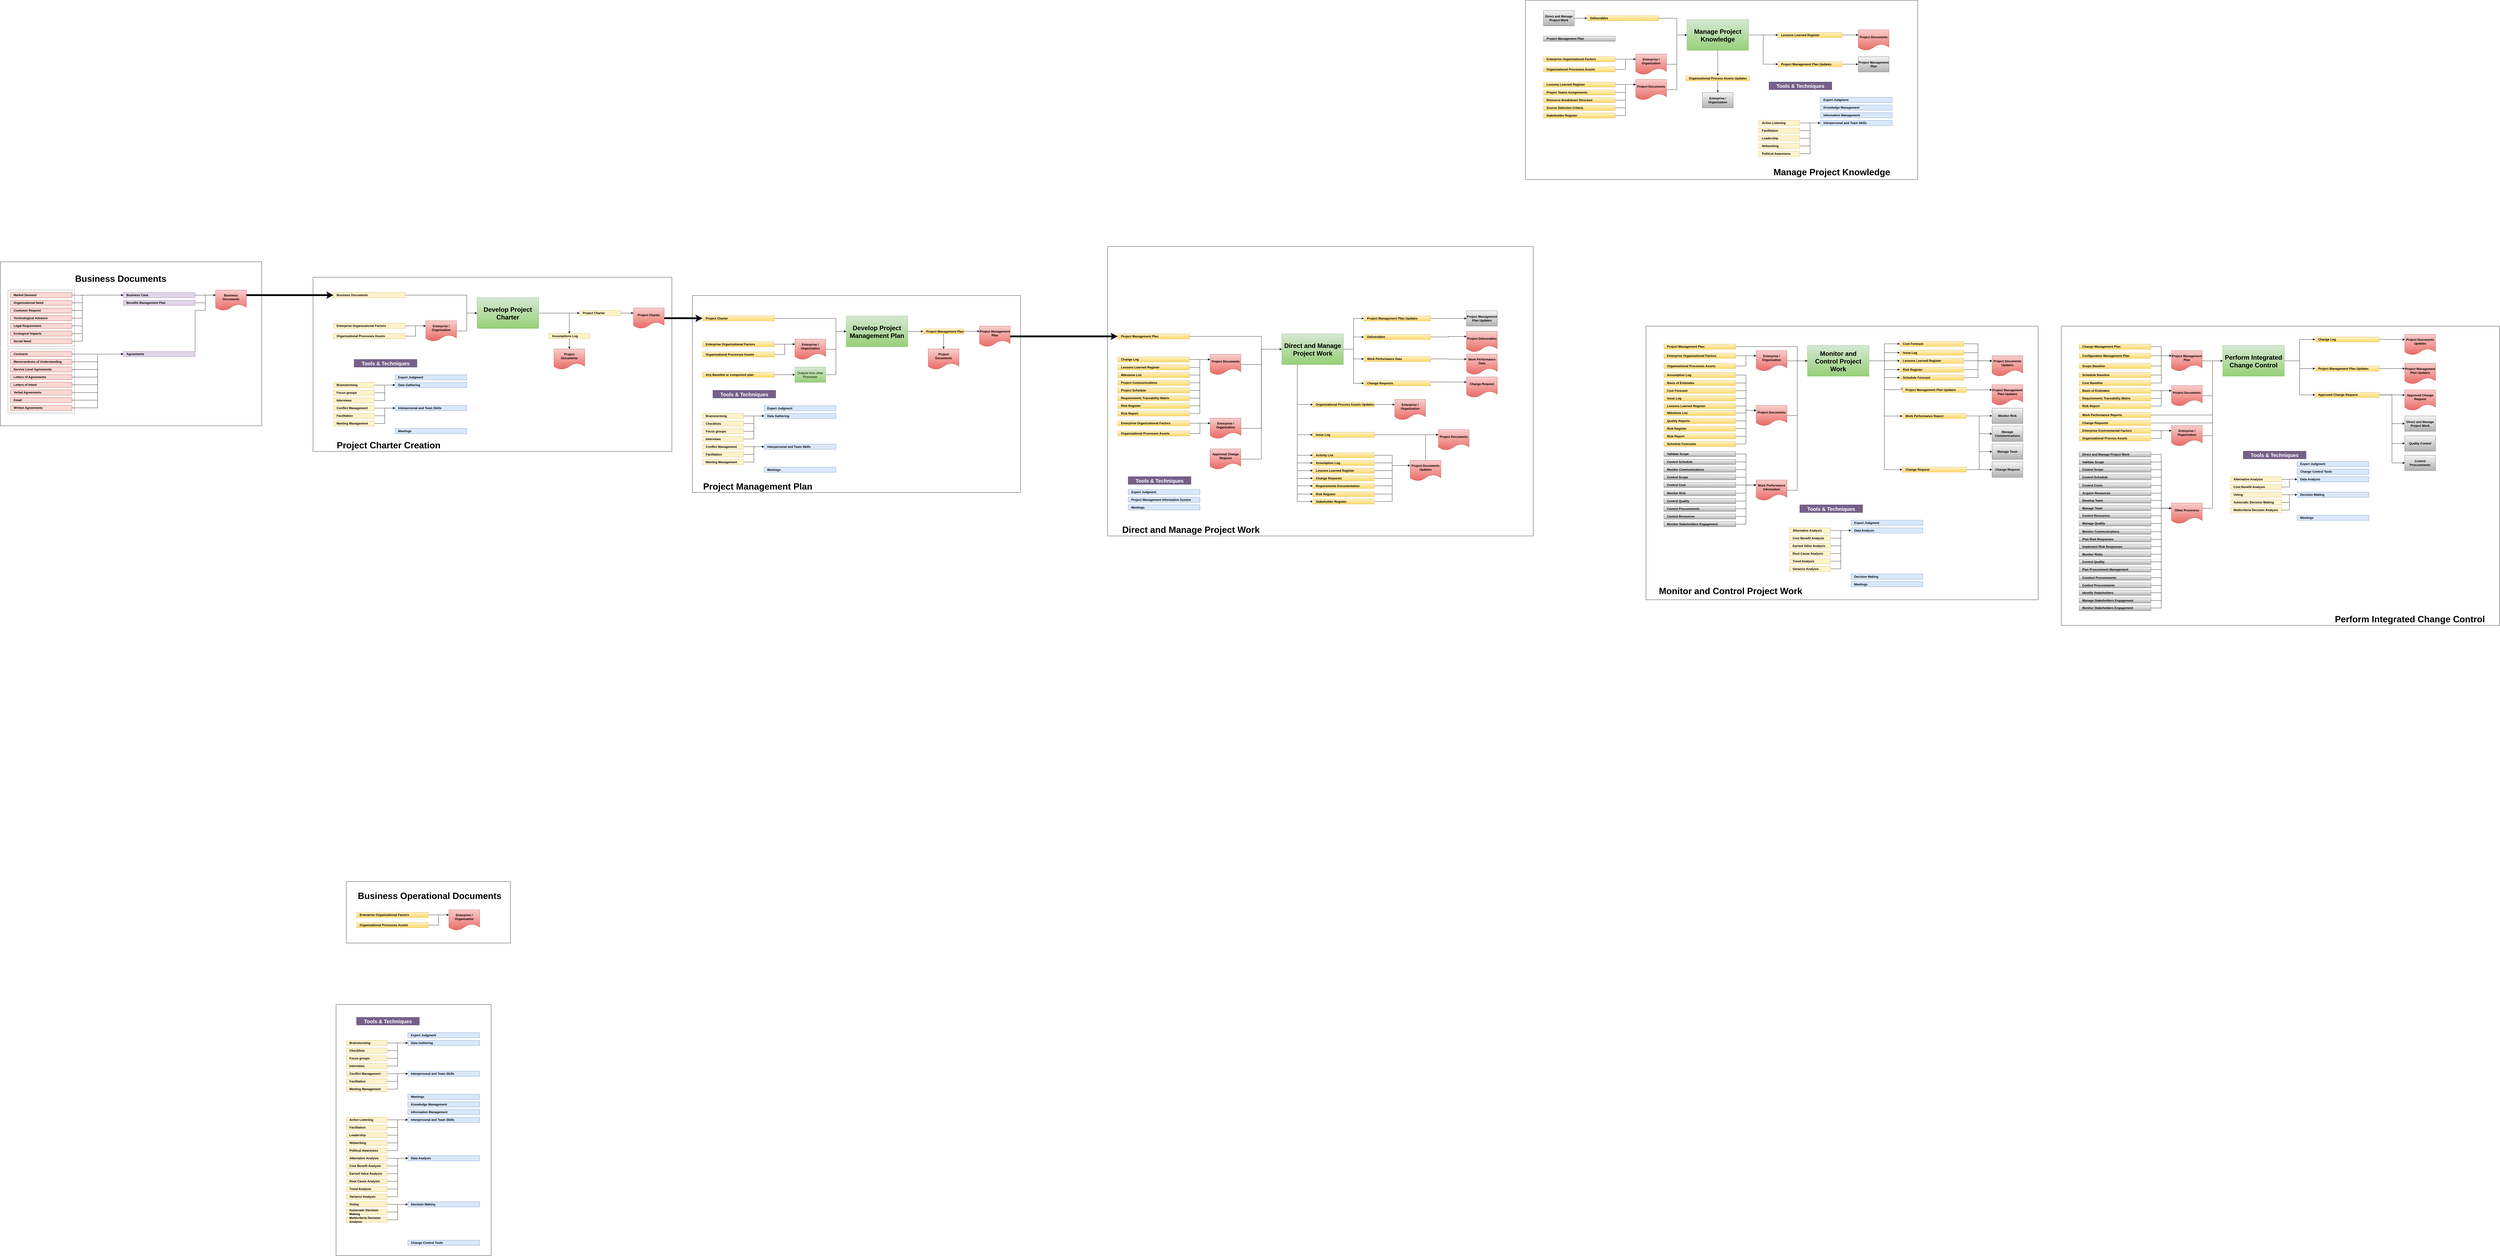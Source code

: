 <mxfile version="24.3.1" type="github">
  <diagram name="Page-1" id="E_Zq4aiAuoUPli4xF1aR">
    <mxGraphModel dx="3347" dy="1977" grid="1" gridSize="10" guides="1" tooltips="1" connect="1" arrows="1" fold="1" page="1" pageScale="1" pageWidth="850" pageHeight="1100" math="0" shadow="0">
      <root>
        <mxCell id="0" />
        <mxCell id="1" parent="0" />
        <mxCell id="pa58yBCoyjydbq_0cEsw-516" value="" style="rounded=0;whiteSpace=wrap;html=1;fillColor=none;" vertex="1" parent="1">
          <mxGeometry x="5200" y="192" width="1530" height="1068" as="geometry" />
        </mxCell>
        <mxCell id="pa58yBCoyjydbq_0cEsw-52" value="" style="rounded=0;whiteSpace=wrap;html=1;fillColor=none;fontColor=default;" vertex="1" parent="1">
          <mxGeometry y="1" width="1400" height="680" as="geometry" />
        </mxCell>
        <mxCell id="pa58yBCoyjydbq_0cEsw-67" value="" style="rounded=0;whiteSpace=wrap;html=1;fillColor=none;" vertex="1" parent="1">
          <mxGeometry x="130" y="2360" width="640" height="240" as="geometry" />
        </mxCell>
        <mxCell id="pa58yBCoyjydbq_0cEsw-53" style="edgeStyle=orthogonalEdgeStyle;rounded=0;orthogonalLoop=1;jettySize=auto;html=1;exitX=1;exitY=0.5;exitDx=0;exitDy=0;entryX=0;entryY=0.25;entryDx=0;entryDy=0;" edge="1" parent="1" source="pa58yBCoyjydbq_0cEsw-54" target="pa58yBCoyjydbq_0cEsw-57">
          <mxGeometry relative="1" as="geometry" />
        </mxCell>
        <mxCell id="pa58yBCoyjydbq_0cEsw-54" value="Enterprise Organizational Factors" style="rounded=0;whiteSpace=wrap;html=1;fontStyle=1;align=left;spacingLeft=10;fillColor=#fff2cc;gradientColor=#ffd966;strokeColor=#d6b656;" vertex="1" parent="1">
          <mxGeometry x="170" y="2480" width="280" height="20" as="geometry" />
        </mxCell>
        <mxCell id="pa58yBCoyjydbq_0cEsw-55" style="edgeStyle=orthogonalEdgeStyle;rounded=0;orthogonalLoop=1;jettySize=auto;html=1;exitX=1;exitY=0.5;exitDx=0;exitDy=0;entryX=0;entryY=0.25;entryDx=0;entryDy=0;" edge="1" parent="1" source="pa58yBCoyjydbq_0cEsw-56" target="pa58yBCoyjydbq_0cEsw-57">
          <mxGeometry relative="1" as="geometry" />
        </mxCell>
        <mxCell id="pa58yBCoyjydbq_0cEsw-56" value="Organizational Processes Assets" style="rounded=0;whiteSpace=wrap;html=1;fontStyle=1;align=left;spacingLeft=10;fillColor=#fff2cc;gradientColor=#ffd966;strokeColor=#d6b656;" vertex="1" parent="1">
          <mxGeometry x="170" y="2520" width="280" height="20" as="geometry" />
        </mxCell>
        <mxCell id="pa58yBCoyjydbq_0cEsw-57" value="Enterprise /&lt;div&gt;Organization&lt;/div&gt;" style="shape=document;whiteSpace=wrap;html=1;boundedLbl=1;fontStyle=1;fillColor=#f8cecc;gradientColor=#ea6b66;strokeColor=#b85450;" vertex="1" parent="1">
          <mxGeometry x="530" y="2470" width="120" height="80" as="geometry" />
        </mxCell>
        <mxCell id="pa58yBCoyjydbq_0cEsw-58" value="Business Operational Documents" style="text;html=1;align=center;verticalAlign=middle;whiteSpace=wrap;rounded=0;fontSize=35;fontStyle=1" vertex="1" parent="1">
          <mxGeometry x="170" y="2400" width="570" height="30" as="geometry" />
        </mxCell>
        <mxCell id="pa58yBCoyjydbq_0cEsw-70" value="" style="rounded=0;whiteSpace=wrap;html=1;fillColor=none;" vertex="1" parent="1">
          <mxGeometry x="90" y="2840" width="605" height="980" as="geometry" />
        </mxCell>
        <mxCell id="pa58yBCoyjydbq_0cEsw-73" value="Expert Judgment" style="rounded=0;whiteSpace=wrap;html=1;fontStyle=1;align=left;spacingLeft=10;fillColor=#dae8fc;strokeColor=#6c8ebf;" vertex="1" parent="1">
          <mxGeometry x="370" y="2950" width="280" height="20" as="geometry" />
        </mxCell>
        <mxCell id="pa58yBCoyjydbq_0cEsw-74" value="Data Gathering" style="rounded=0;whiteSpace=wrap;html=1;fontStyle=1;align=left;spacingLeft=10;fillColor=#dae8fc;strokeColor=#6c8ebf;" vertex="1" parent="1">
          <mxGeometry x="370" y="2980" width="280" height="20" as="geometry" />
        </mxCell>
        <mxCell id="pa58yBCoyjydbq_0cEsw-75" value="Interpersonal and Team Skills" style="rounded=0;whiteSpace=wrap;html=1;fontStyle=1;align=left;spacingLeft=10;fillColor=#dae8fc;strokeColor=#6c8ebf;" vertex="1" parent="1">
          <mxGeometry x="370" y="3100" width="280" height="20" as="geometry" />
        </mxCell>
        <mxCell id="pa58yBCoyjydbq_0cEsw-76" value="Meetings" style="rounded=0;whiteSpace=wrap;html=1;fontStyle=1;align=left;spacingLeft=10;fillColor=#dae8fc;strokeColor=#6c8ebf;" vertex="1" parent="1">
          <mxGeometry x="370" y="3190" width="280" height="20" as="geometry" />
        </mxCell>
        <mxCell id="pa58yBCoyjydbq_0cEsw-77" value="Knowledge Management" style="rounded=0;whiteSpace=wrap;html=1;fontStyle=1;align=left;spacingLeft=10;fillColor=#dae8fc;strokeColor=#6c8ebf;" vertex="1" parent="1">
          <mxGeometry x="370" y="3220" width="280" height="20" as="geometry" />
        </mxCell>
        <mxCell id="pa58yBCoyjydbq_0cEsw-78" value="Information Management" style="rounded=0;whiteSpace=wrap;html=1;fontStyle=1;align=left;spacingLeft=10;fillColor=#dae8fc;strokeColor=#6c8ebf;" vertex="1" parent="1">
          <mxGeometry x="370" y="3250" width="280" height="20" as="geometry" />
        </mxCell>
        <mxCell id="pa58yBCoyjydbq_0cEsw-79" value="Interpersonal and Team Skills" style="rounded=0;whiteSpace=wrap;html=1;fontStyle=1;align=left;spacingLeft=10;fillColor=#dae8fc;strokeColor=#6c8ebf;" vertex="1" parent="1">
          <mxGeometry x="370" y="3280" width="280" height="20" as="geometry" />
        </mxCell>
        <mxCell id="pa58yBCoyjydbq_0cEsw-80" value="Data Analysis" style="rounded=0;whiteSpace=wrap;html=1;fontStyle=1;align=left;spacingLeft=10;fillColor=#dae8fc;strokeColor=#6c8ebf;" vertex="1" parent="1">
          <mxGeometry x="370" y="3430" width="280" height="20" as="geometry" />
        </mxCell>
        <mxCell id="pa58yBCoyjydbq_0cEsw-86" style="edgeStyle=orthogonalEdgeStyle;rounded=0;orthogonalLoop=1;jettySize=auto;html=1;exitX=1;exitY=0.5;exitDx=0;exitDy=0;entryX=0;entryY=0.5;entryDx=0;entryDy=0;" edge="1" parent="1" source="pa58yBCoyjydbq_0cEsw-83" target="pa58yBCoyjydbq_0cEsw-74">
          <mxGeometry relative="1" as="geometry" />
        </mxCell>
        <mxCell id="pa58yBCoyjydbq_0cEsw-83" value="Brainstorming" style="rounded=0;whiteSpace=wrap;html=1;fontStyle=1;align=left;spacingLeft=10;fillColor=#fff2cc;strokeColor=#d6b656;" vertex="1" parent="1">
          <mxGeometry x="130" y="2980" width="160" height="20" as="geometry" />
        </mxCell>
        <mxCell id="pa58yBCoyjydbq_0cEsw-88" style="edgeStyle=orthogonalEdgeStyle;rounded=0;orthogonalLoop=1;jettySize=auto;html=1;exitX=1;exitY=0.5;exitDx=0;exitDy=0;entryX=0;entryY=0.5;entryDx=0;entryDy=0;" edge="1" parent="1" source="pa58yBCoyjydbq_0cEsw-84" target="pa58yBCoyjydbq_0cEsw-74">
          <mxGeometry relative="1" as="geometry" />
        </mxCell>
        <mxCell id="pa58yBCoyjydbq_0cEsw-84" value="Checklists" style="rounded=0;whiteSpace=wrap;html=1;fontStyle=1;align=left;spacingLeft=10;fillColor=#fff2cc;strokeColor=#d6b656;" vertex="1" parent="1">
          <mxGeometry x="130" y="3010" width="160" height="20" as="geometry" />
        </mxCell>
        <mxCell id="pa58yBCoyjydbq_0cEsw-89" style="edgeStyle=orthogonalEdgeStyle;rounded=0;orthogonalLoop=1;jettySize=auto;html=1;exitX=1;exitY=0.5;exitDx=0;exitDy=0;entryX=0;entryY=0.5;entryDx=0;entryDy=0;" edge="1" parent="1" source="pa58yBCoyjydbq_0cEsw-85" target="pa58yBCoyjydbq_0cEsw-74">
          <mxGeometry relative="1" as="geometry" />
        </mxCell>
        <mxCell id="pa58yBCoyjydbq_0cEsw-85" value="Focus groups" style="rounded=0;whiteSpace=wrap;html=1;fontStyle=1;align=left;spacingLeft=10;fillColor=#fff2cc;strokeColor=#d6b656;" vertex="1" parent="1">
          <mxGeometry x="130" y="3040" width="160" height="20" as="geometry" />
        </mxCell>
        <mxCell id="pa58yBCoyjydbq_0cEsw-96" style="edgeStyle=orthogonalEdgeStyle;rounded=0;orthogonalLoop=1;jettySize=auto;html=1;exitX=1;exitY=0.5;exitDx=0;exitDy=0;entryX=0;entryY=0.5;entryDx=0;entryDy=0;" edge="1" parent="1" source="pa58yBCoyjydbq_0cEsw-93" target="pa58yBCoyjydbq_0cEsw-75">
          <mxGeometry relative="1" as="geometry" />
        </mxCell>
        <mxCell id="pa58yBCoyjydbq_0cEsw-93" value="Conflict Management" style="rounded=0;whiteSpace=wrap;html=1;fontStyle=1;align=left;spacingLeft=10;fillColor=#fff2cc;strokeColor=#d6b656;" vertex="1" parent="1">
          <mxGeometry x="130" y="3100" width="160" height="20" as="geometry" />
        </mxCell>
        <mxCell id="pa58yBCoyjydbq_0cEsw-97" style="edgeStyle=orthogonalEdgeStyle;rounded=0;orthogonalLoop=1;jettySize=auto;html=1;exitX=1;exitY=0.5;exitDx=0;exitDy=0;entryX=0;entryY=0.5;entryDx=0;entryDy=0;" edge="1" parent="1" source="pa58yBCoyjydbq_0cEsw-94" target="pa58yBCoyjydbq_0cEsw-75">
          <mxGeometry relative="1" as="geometry" />
        </mxCell>
        <mxCell id="pa58yBCoyjydbq_0cEsw-94" value="Facilitation" style="rounded=0;whiteSpace=wrap;html=1;fontStyle=1;align=left;spacingLeft=10;fillColor=#fff2cc;strokeColor=#d6b656;" vertex="1" parent="1">
          <mxGeometry x="130" y="3130" width="160" height="20" as="geometry" />
        </mxCell>
        <mxCell id="pa58yBCoyjydbq_0cEsw-99" style="edgeStyle=orthogonalEdgeStyle;rounded=0;orthogonalLoop=1;jettySize=auto;html=1;exitX=1;exitY=0.5;exitDx=0;exitDy=0;entryX=0;entryY=0.5;entryDx=0;entryDy=0;" edge="1" parent="1" source="pa58yBCoyjydbq_0cEsw-95" target="pa58yBCoyjydbq_0cEsw-75">
          <mxGeometry relative="1" as="geometry" />
        </mxCell>
        <mxCell id="pa58yBCoyjydbq_0cEsw-95" value="Meeting Management" style="rounded=0;whiteSpace=wrap;html=1;fontStyle=1;align=left;spacingLeft=10;fillColor=#fff2cc;strokeColor=#d6b656;" vertex="1" parent="1">
          <mxGeometry x="130" y="3160" width="160" height="20" as="geometry" />
        </mxCell>
        <mxCell id="pa58yBCoyjydbq_0cEsw-158" value="Tools &amp;amp; Techniques" style="text;html=1;align=center;verticalAlign=middle;whiteSpace=wrap;rounded=0;fontSize=20;fontStyle=1;fillColor=#76608a;fontColor=#ffffff;strokeColor=#432D57;" vertex="1" parent="1">
          <mxGeometry x="170" y="2890" width="245" height="30" as="geometry" />
        </mxCell>
        <mxCell id="pa58yBCoyjydbq_0cEsw-160" style="edgeStyle=orthogonalEdgeStyle;rounded=0;orthogonalLoop=1;jettySize=auto;html=1;exitX=1;exitY=0.5;exitDx=0;exitDy=0;entryX=0;entryY=0.5;entryDx=0;entryDy=0;" edge="1" parent="1" source="pa58yBCoyjydbq_0cEsw-159" target="pa58yBCoyjydbq_0cEsw-74">
          <mxGeometry relative="1" as="geometry" />
        </mxCell>
        <mxCell id="pa58yBCoyjydbq_0cEsw-159" value="Interviews" style="rounded=0;whiteSpace=wrap;html=1;fontStyle=1;align=left;spacingLeft=10;fillColor=#fff2cc;strokeColor=#d6b656;" vertex="1" parent="1">
          <mxGeometry x="130" y="3070" width="160" height="20" as="geometry" />
        </mxCell>
        <mxCell id="pa58yBCoyjydbq_0cEsw-239" value="" style="rounded=0;whiteSpace=wrap;html=1;fillColor=none;" vertex="1" parent="1">
          <mxGeometry x="3100" y="-119" width="1660" height="1130" as="geometry" />
        </mxCell>
        <mxCell id="pa58yBCoyjydbq_0cEsw-374" style="edgeStyle=orthogonalEdgeStyle;rounded=0;orthogonalLoop=1;jettySize=auto;html=1;exitX=0.25;exitY=1;exitDx=0;exitDy=0;entryX=0;entryY=0.5;entryDx=0;entryDy=0;" edge="1" parent="1" source="pa58yBCoyjydbq_0cEsw-243" target="pa58yBCoyjydbq_0cEsw-322">
          <mxGeometry relative="1" as="geometry" />
        </mxCell>
        <mxCell id="pa58yBCoyjydbq_0cEsw-375" style="edgeStyle=orthogonalEdgeStyle;rounded=0;orthogonalLoop=1;jettySize=auto;html=1;exitX=0.25;exitY=1;exitDx=0;exitDy=0;entryX=0;entryY=0.5;entryDx=0;entryDy=0;" edge="1" parent="1" source="pa58yBCoyjydbq_0cEsw-243" target="pa58yBCoyjydbq_0cEsw-361">
          <mxGeometry relative="1" as="geometry" />
        </mxCell>
        <mxCell id="pa58yBCoyjydbq_0cEsw-376" style="edgeStyle=orthogonalEdgeStyle;rounded=0;orthogonalLoop=1;jettySize=auto;html=1;exitX=0.25;exitY=1;exitDx=0;exitDy=0;entryX=0;entryY=0.5;entryDx=0;entryDy=0;" edge="1" parent="1" source="pa58yBCoyjydbq_0cEsw-243" target="pa58yBCoyjydbq_0cEsw-355">
          <mxGeometry relative="1" as="geometry" />
        </mxCell>
        <mxCell id="pa58yBCoyjydbq_0cEsw-377" style="edgeStyle=orthogonalEdgeStyle;rounded=0;orthogonalLoop=1;jettySize=auto;html=1;exitX=0.25;exitY=1;exitDx=0;exitDy=0;entryX=0;entryY=0.5;entryDx=0;entryDy=0;" edge="1" parent="1" source="pa58yBCoyjydbq_0cEsw-243" target="pa58yBCoyjydbq_0cEsw-356">
          <mxGeometry relative="1" as="geometry" />
        </mxCell>
        <mxCell id="pa58yBCoyjydbq_0cEsw-378" style="edgeStyle=orthogonalEdgeStyle;rounded=0;orthogonalLoop=1;jettySize=auto;html=1;exitX=0.25;exitY=1;exitDx=0;exitDy=0;entryX=0;entryY=0.5;entryDx=0;entryDy=0;" edge="1" parent="1" source="pa58yBCoyjydbq_0cEsw-243" target="pa58yBCoyjydbq_0cEsw-357">
          <mxGeometry relative="1" as="geometry" />
        </mxCell>
        <mxCell id="pa58yBCoyjydbq_0cEsw-379" style="edgeStyle=orthogonalEdgeStyle;rounded=0;orthogonalLoop=1;jettySize=auto;html=1;exitX=0.25;exitY=1;exitDx=0;exitDy=0;entryX=0;entryY=0.5;entryDx=0;entryDy=0;" edge="1" parent="1" source="pa58yBCoyjydbq_0cEsw-243" target="pa58yBCoyjydbq_0cEsw-363">
          <mxGeometry relative="1" as="geometry" />
        </mxCell>
        <mxCell id="pa58yBCoyjydbq_0cEsw-380" style="edgeStyle=orthogonalEdgeStyle;rounded=0;orthogonalLoop=1;jettySize=auto;html=1;exitX=0.25;exitY=1;exitDx=0;exitDy=0;entryX=0;entryY=0.5;entryDx=0;entryDy=0;" edge="1" parent="1" source="pa58yBCoyjydbq_0cEsw-243" target="pa58yBCoyjydbq_0cEsw-362">
          <mxGeometry relative="1" as="geometry" />
        </mxCell>
        <mxCell id="pa58yBCoyjydbq_0cEsw-381" style="edgeStyle=orthogonalEdgeStyle;rounded=0;orthogonalLoop=1;jettySize=auto;html=1;exitX=0.25;exitY=1;exitDx=0;exitDy=0;entryX=0;entryY=0.5;entryDx=0;entryDy=0;" edge="1" parent="1" source="pa58yBCoyjydbq_0cEsw-243" target="pa58yBCoyjydbq_0cEsw-364">
          <mxGeometry relative="1" as="geometry" />
        </mxCell>
        <mxCell id="pa58yBCoyjydbq_0cEsw-390" style="edgeStyle=orthogonalEdgeStyle;rounded=0;orthogonalLoop=1;jettySize=auto;html=1;exitX=0.25;exitY=1;exitDx=0;exitDy=0;entryX=0;entryY=0.5;entryDx=0;entryDy=0;" edge="1" parent="1" source="pa58yBCoyjydbq_0cEsw-243" target="pa58yBCoyjydbq_0cEsw-388">
          <mxGeometry relative="1" as="geometry" />
        </mxCell>
        <mxCell id="pa58yBCoyjydbq_0cEsw-392" style="edgeStyle=orthogonalEdgeStyle;rounded=0;orthogonalLoop=1;jettySize=auto;html=1;exitX=1;exitY=0.5;exitDx=0;exitDy=0;entryX=0;entryY=0.5;entryDx=0;entryDy=0;" edge="1" parent="1" source="pa58yBCoyjydbq_0cEsw-243" target="pa58yBCoyjydbq_0cEsw-354">
          <mxGeometry relative="1" as="geometry" />
        </mxCell>
        <mxCell id="pa58yBCoyjydbq_0cEsw-393" style="edgeStyle=orthogonalEdgeStyle;rounded=0;orthogonalLoop=1;jettySize=auto;html=1;exitX=1;exitY=0.5;exitDx=0;exitDy=0;entryX=0;entryY=0.5;entryDx=0;entryDy=0;" edge="1" parent="1" source="pa58yBCoyjydbq_0cEsw-243" target="pa58yBCoyjydbq_0cEsw-252">
          <mxGeometry relative="1" as="geometry" />
        </mxCell>
        <mxCell id="pa58yBCoyjydbq_0cEsw-394" style="edgeStyle=orthogonalEdgeStyle;rounded=0;orthogonalLoop=1;jettySize=auto;html=1;exitX=1;exitY=0.5;exitDx=0;exitDy=0;entryX=0;entryY=0.5;entryDx=0;entryDy=0;" edge="1" parent="1" source="pa58yBCoyjydbq_0cEsw-243" target="pa58yBCoyjydbq_0cEsw-321">
          <mxGeometry relative="1" as="geometry" />
        </mxCell>
        <mxCell id="pa58yBCoyjydbq_0cEsw-396" style="edgeStyle=orthogonalEdgeStyle;rounded=0;orthogonalLoop=1;jettySize=auto;html=1;exitX=1;exitY=0.5;exitDx=0;exitDy=0;entryX=0;entryY=0.5;entryDx=0;entryDy=0;" edge="1" parent="1" source="pa58yBCoyjydbq_0cEsw-243" target="pa58yBCoyjydbq_0cEsw-323">
          <mxGeometry relative="1" as="geometry" />
        </mxCell>
        <mxCell id="pa58yBCoyjydbq_0cEsw-243" value="Direct and Manage Project Work" style="rounded=0;whiteSpace=wrap;html=1;fillColor=#d5e8d4;strokeColor=#82b366;fontStyle=1;gradientColor=#97d077;fontSize=25;" vertex="1" parent="1">
          <mxGeometry x="3779.5" y="222" width="240" height="120" as="geometry" />
        </mxCell>
        <mxCell id="pa58yBCoyjydbq_0cEsw-244" style="edgeStyle=orthogonalEdgeStyle;rounded=0;orthogonalLoop=1;jettySize=auto;html=1;exitX=1;exitY=0.5;exitDx=0;exitDy=0;entryX=0;entryY=0.25;entryDx=0;entryDy=0;" edge="1" parent="1" source="pa58yBCoyjydbq_0cEsw-245" target="pa58yBCoyjydbq_0cEsw-249">
          <mxGeometry relative="1" as="geometry" />
        </mxCell>
        <mxCell id="pa58yBCoyjydbq_0cEsw-245" value="Enterprise Organizational Factors" style="rounded=0;whiteSpace=wrap;html=1;fontStyle=1;align=left;spacingLeft=10;fillColor=#fff2cc;gradientColor=#ffd966;strokeColor=#d6b656;" vertex="1" parent="1">
          <mxGeometry x="3140" y="561" width="280" height="20" as="geometry" />
        </mxCell>
        <mxCell id="pa58yBCoyjydbq_0cEsw-246" style="edgeStyle=orthogonalEdgeStyle;rounded=0;orthogonalLoop=1;jettySize=auto;html=1;exitX=1;exitY=0.5;exitDx=0;exitDy=0;entryX=0;entryY=0.25;entryDx=0;entryDy=0;" edge="1" parent="1" source="pa58yBCoyjydbq_0cEsw-247" target="pa58yBCoyjydbq_0cEsw-249">
          <mxGeometry relative="1" as="geometry" />
        </mxCell>
        <mxCell id="pa58yBCoyjydbq_0cEsw-247" value="Organizational Processes Assets" style="rounded=0;whiteSpace=wrap;html=1;fontStyle=1;align=left;spacingLeft=10;fillColor=#fff2cc;gradientColor=#ffd966;strokeColor=#d6b656;" vertex="1" parent="1">
          <mxGeometry x="3140" y="601" width="280" height="20" as="geometry" />
        </mxCell>
        <mxCell id="pa58yBCoyjydbq_0cEsw-348" style="edgeStyle=orthogonalEdgeStyle;rounded=0;orthogonalLoop=1;jettySize=auto;html=1;exitX=1;exitY=0.5;exitDx=0;exitDy=0;entryX=0;entryY=0.5;entryDx=0;entryDy=0;" edge="1" parent="1" source="pa58yBCoyjydbq_0cEsw-249" target="pa58yBCoyjydbq_0cEsw-243">
          <mxGeometry relative="1" as="geometry" />
        </mxCell>
        <mxCell id="pa58yBCoyjydbq_0cEsw-249" value="Enterprise /&lt;div&gt;Organization&lt;/div&gt;" style="shape=document;whiteSpace=wrap;html=1;boundedLbl=1;fontStyle=1;fillColor=#f8cecc;gradientColor=#ea6b66;strokeColor=#b85450;" vertex="1" parent="1">
          <mxGeometry x="3500" y="551" width="120" height="80" as="geometry" />
        </mxCell>
        <mxCell id="pa58yBCoyjydbq_0cEsw-907" style="edgeStyle=orthogonalEdgeStyle;rounded=0;orthogonalLoop=1;jettySize=auto;html=1;exitX=1;exitY=0.5;exitDx=0;exitDy=0;entryX=0;entryY=0.25;entryDx=0;entryDy=0;" edge="1" parent="1" source="pa58yBCoyjydbq_0cEsw-252" target="pa58yBCoyjydbq_0cEsw-906">
          <mxGeometry relative="1" as="geometry" />
        </mxCell>
        <mxCell id="pa58yBCoyjydbq_0cEsw-252" value="Deliverables" style="rounded=0;whiteSpace=wrap;html=1;fontStyle=1;align=left;spacingLeft=10;fillColor=#fff2cc;gradientColor=#ffd966;strokeColor=#d6b656;" vertex="1" parent="1">
          <mxGeometry x="4099.5" y="224.25" width="260.5" height="20" as="geometry" />
        </mxCell>
        <mxCell id="pa58yBCoyjydbq_0cEsw-253" value="Manage Project Knowledge" style="text;html=1;align=center;verticalAlign=middle;whiteSpace=wrap;rounded=0;fontSize=35;fontStyle=1" vertex="1" parent="1">
          <mxGeometry x="5650" y="-425.5" width="550" height="30" as="geometry" />
        </mxCell>
        <mxCell id="pa58yBCoyjydbq_0cEsw-279" style="edgeStyle=orthogonalEdgeStyle;rounded=0;orthogonalLoop=1;jettySize=auto;html=1;exitX=1;exitY=0.5;exitDx=0;exitDy=0;entryX=0;entryY=0.25;entryDx=0;entryDy=0;" edge="1" parent="1" source="pa58yBCoyjydbq_0cEsw-255" target="pa58yBCoyjydbq_0cEsw-278">
          <mxGeometry relative="1" as="geometry" />
        </mxCell>
        <mxCell id="pa58yBCoyjydbq_0cEsw-255" value="Change Log" style="rounded=0;whiteSpace=wrap;html=1;fontStyle=1;align=left;spacingLeft=10;fillColor=#fff2cc;gradientColor=#ffd966;strokeColor=#d6b656;" vertex="1" parent="1">
          <mxGeometry x="3139.5" y="312" width="280" height="20" as="geometry" />
        </mxCell>
        <mxCell id="pa58yBCoyjydbq_0cEsw-258" value="Expert Judgment" style="rounded=0;whiteSpace=wrap;html=1;fontStyle=1;align=left;spacingLeft=10;fillColor=#dae8fc;strokeColor=#6c8ebf;" vertex="1" parent="1">
          <mxGeometry x="3180" y="829.5" width="280" height="20" as="geometry" />
        </mxCell>
        <mxCell id="pa58yBCoyjydbq_0cEsw-259" value="Project Management Information System" style="rounded=0;whiteSpace=wrap;html=1;fontStyle=1;align=left;spacingLeft=10;fillColor=#dae8fc;strokeColor=#6c8ebf;" vertex="1" parent="1">
          <mxGeometry x="3180" y="859.5" width="280" height="20" as="geometry" />
        </mxCell>
        <mxCell id="pa58yBCoyjydbq_0cEsw-261" value="Meetings" style="rounded=0;whiteSpace=wrap;html=1;fontStyle=1;align=left;spacingLeft=10;fillColor=#dae8fc;strokeColor=#6c8ebf;" vertex="1" parent="1">
          <mxGeometry x="3180" y="889.5" width="280" height="20" as="geometry" />
        </mxCell>
        <mxCell id="pa58yBCoyjydbq_0cEsw-274" value="Tools &amp;amp; Techniques" style="text;html=1;align=center;verticalAlign=middle;whiteSpace=wrap;rounded=0;fontSize=20;fontStyle=1;fillColor=#76608a;fontColor=#ffffff;strokeColor=#432D57;" vertex="1" parent="1">
          <mxGeometry x="3180" y="779.5" width="245" height="30" as="geometry" />
        </mxCell>
        <mxCell id="pa58yBCoyjydbq_0cEsw-345" style="edgeStyle=orthogonalEdgeStyle;rounded=0;orthogonalLoop=1;jettySize=auto;html=1;exitX=1;exitY=0.5;exitDx=0;exitDy=0;entryX=0;entryY=0.5;entryDx=0;entryDy=0;" edge="1" parent="1" source="pa58yBCoyjydbq_0cEsw-278" target="pa58yBCoyjydbq_0cEsw-243">
          <mxGeometry relative="1" as="geometry" />
        </mxCell>
        <mxCell id="pa58yBCoyjydbq_0cEsw-278" value="Project Documents" style="shape=document;whiteSpace=wrap;html=1;boundedLbl=1;fontStyle=1;fillColor=#f8cecc;gradientColor=#ea6b66;strokeColor=#b85450;" vertex="1" parent="1">
          <mxGeometry x="3499.5" y="302" width="120" height="80" as="geometry" />
        </mxCell>
        <mxCell id="pa58yBCoyjydbq_0cEsw-286" style="edgeStyle=orthogonalEdgeStyle;rounded=0;orthogonalLoop=1;jettySize=auto;html=1;exitX=1;exitY=0.5;exitDx=0;exitDy=0;entryX=0;entryY=0.25;entryDx=0;entryDy=0;" edge="1" parent="1" source="pa58yBCoyjydbq_0cEsw-280" target="pa58yBCoyjydbq_0cEsw-278">
          <mxGeometry relative="1" as="geometry" />
        </mxCell>
        <mxCell id="pa58yBCoyjydbq_0cEsw-280" value="Lessons Learned Register" style="rounded=0;whiteSpace=wrap;html=1;fontStyle=1;align=left;spacingLeft=10;fillColor=#fff2cc;gradientColor=#ffd966;strokeColor=#d6b656;" vertex="1" parent="1">
          <mxGeometry x="3139.5" y="343" width="280" height="20" as="geometry" />
        </mxCell>
        <mxCell id="pa58yBCoyjydbq_0cEsw-287" style="edgeStyle=orthogonalEdgeStyle;rounded=0;orthogonalLoop=1;jettySize=auto;html=1;exitX=1;exitY=0.5;exitDx=0;exitDy=0;entryX=0;entryY=0.25;entryDx=0;entryDy=0;" edge="1" parent="1" source="pa58yBCoyjydbq_0cEsw-281" target="pa58yBCoyjydbq_0cEsw-278">
          <mxGeometry relative="1" as="geometry" />
        </mxCell>
        <mxCell id="pa58yBCoyjydbq_0cEsw-281" value="Milestone List" style="rounded=0;whiteSpace=wrap;html=1;fontStyle=1;align=left;spacingLeft=10;fillColor=#fff2cc;gradientColor=#ffd966;strokeColor=#d6b656;" vertex="1" parent="1">
          <mxGeometry x="3139.5" y="373" width="280" height="20" as="geometry" />
        </mxCell>
        <mxCell id="pa58yBCoyjydbq_0cEsw-288" style="edgeStyle=orthogonalEdgeStyle;rounded=0;orthogonalLoop=1;jettySize=auto;html=1;exitX=1;exitY=0.5;exitDx=0;exitDy=0;entryX=0;entryY=0.25;entryDx=0;entryDy=0;" edge="1" parent="1" source="pa58yBCoyjydbq_0cEsw-284" target="pa58yBCoyjydbq_0cEsw-278">
          <mxGeometry relative="1" as="geometry" />
        </mxCell>
        <mxCell id="pa58yBCoyjydbq_0cEsw-284" value="Project Communications" style="rounded=0;whiteSpace=wrap;html=1;fontStyle=1;align=left;spacingLeft=10;fillColor=#fff2cc;gradientColor=#ffd966;strokeColor=#d6b656;" vertex="1" parent="1">
          <mxGeometry x="3139.5" y="403" width="280" height="20" as="geometry" />
        </mxCell>
        <mxCell id="pa58yBCoyjydbq_0cEsw-289" style="edgeStyle=orthogonalEdgeStyle;rounded=0;orthogonalLoop=1;jettySize=auto;html=1;exitX=1;exitY=0.5;exitDx=0;exitDy=0;entryX=0;entryY=0.25;entryDx=0;entryDy=0;" edge="1" parent="1" source="pa58yBCoyjydbq_0cEsw-285" target="pa58yBCoyjydbq_0cEsw-278">
          <mxGeometry relative="1" as="geometry" />
        </mxCell>
        <mxCell id="pa58yBCoyjydbq_0cEsw-285" value="Project Schedule" style="rounded=0;whiteSpace=wrap;html=1;fontStyle=1;align=left;spacingLeft=10;fillColor=#fff2cc;gradientColor=#ffd966;strokeColor=#d6b656;" vertex="1" parent="1">
          <mxGeometry x="3139.5" y="433" width="280" height="20" as="geometry" />
        </mxCell>
        <mxCell id="pa58yBCoyjydbq_0cEsw-290" value="" style="rounded=0;whiteSpace=wrap;html=1;fillColor=none;" vertex="1" parent="1">
          <mxGeometry x="4730" y="-1080" width="1530" height="700" as="geometry" />
        </mxCell>
        <mxCell id="pa58yBCoyjydbq_0cEsw-414" style="edgeStyle=orthogonalEdgeStyle;rounded=0;orthogonalLoop=1;jettySize=auto;html=1;exitX=1;exitY=0.5;exitDx=0;exitDy=0;entryX=0;entryY=0.5;entryDx=0;entryDy=0;" edge="1" parent="1" source="pa58yBCoyjydbq_0cEsw-294" target="pa58yBCoyjydbq_0cEsw-413">
          <mxGeometry relative="1" as="geometry" />
        </mxCell>
        <mxCell id="pa58yBCoyjydbq_0cEsw-416" style="edgeStyle=orthogonalEdgeStyle;rounded=0;orthogonalLoop=1;jettySize=auto;html=1;exitX=0.5;exitY=1;exitDx=0;exitDy=0;" edge="1" parent="1" source="pa58yBCoyjydbq_0cEsw-294" target="pa58yBCoyjydbq_0cEsw-415">
          <mxGeometry relative="1" as="geometry" />
        </mxCell>
        <mxCell id="pa58yBCoyjydbq_0cEsw-900" style="edgeStyle=orthogonalEdgeStyle;rounded=0;orthogonalLoop=1;jettySize=auto;html=1;exitX=1;exitY=0.5;exitDx=0;exitDy=0;entryX=0;entryY=0.5;entryDx=0;entryDy=0;" edge="1" parent="1" source="pa58yBCoyjydbq_0cEsw-294" target="pa58yBCoyjydbq_0cEsw-303">
          <mxGeometry relative="1" as="geometry" />
        </mxCell>
        <mxCell id="pa58yBCoyjydbq_0cEsw-294" value="Manage Project Knowledge" style="rounded=0;whiteSpace=wrap;html=1;fillColor=#d5e8d4;strokeColor=#82b366;fontStyle=1;gradientColor=#97d077;fontSize=25;" vertex="1" parent="1">
          <mxGeometry x="5360" y="-1004.5" width="240" height="120" as="geometry" />
        </mxCell>
        <mxCell id="pa58yBCoyjydbq_0cEsw-295" style="edgeStyle=orthogonalEdgeStyle;rounded=0;orthogonalLoop=1;jettySize=auto;html=1;exitX=1;exitY=0.5;exitDx=0;exitDy=0;entryX=0;entryY=0.25;entryDx=0;entryDy=0;" edge="1" parent="1" source="pa58yBCoyjydbq_0cEsw-296" target="pa58yBCoyjydbq_0cEsw-300">
          <mxGeometry relative="1" as="geometry" />
        </mxCell>
        <mxCell id="pa58yBCoyjydbq_0cEsw-296" value="Enterprise Organizational Factors" style="rounded=0;whiteSpace=wrap;html=1;fontStyle=1;align=left;spacingLeft=10;fillColor=#fff2cc;gradientColor=#ffd966;strokeColor=#d6b656;" vertex="1" parent="1">
          <mxGeometry x="4800" y="-860" width="280" height="20" as="geometry" />
        </mxCell>
        <mxCell id="pa58yBCoyjydbq_0cEsw-297" style="edgeStyle=orthogonalEdgeStyle;rounded=0;orthogonalLoop=1;jettySize=auto;html=1;exitX=1;exitY=0.5;exitDx=0;exitDy=0;entryX=0;entryY=0.25;entryDx=0;entryDy=0;" edge="1" parent="1" source="pa58yBCoyjydbq_0cEsw-298" target="pa58yBCoyjydbq_0cEsw-300">
          <mxGeometry relative="1" as="geometry" />
        </mxCell>
        <mxCell id="pa58yBCoyjydbq_0cEsw-298" value="Organizational Processes Assets" style="rounded=0;whiteSpace=wrap;html=1;fontStyle=1;align=left;spacingLeft=10;fillColor=#fff2cc;gradientColor=#ffd966;strokeColor=#d6b656;" vertex="1" parent="1">
          <mxGeometry x="4800" y="-820" width="280" height="20" as="geometry" />
        </mxCell>
        <mxCell id="pa58yBCoyjydbq_0cEsw-299" style="edgeStyle=orthogonalEdgeStyle;rounded=0;orthogonalLoop=1;jettySize=auto;html=1;exitX=1;exitY=0.5;exitDx=0;exitDy=0;entryX=0;entryY=0.5;entryDx=0;entryDy=0;" edge="1" parent="1" source="pa58yBCoyjydbq_0cEsw-300" target="pa58yBCoyjydbq_0cEsw-294">
          <mxGeometry relative="1" as="geometry" />
        </mxCell>
        <mxCell id="pa58yBCoyjydbq_0cEsw-300" value="Enterprise /&lt;div&gt;Organization&lt;/div&gt;" style="shape=document;whiteSpace=wrap;html=1;boundedLbl=1;fontStyle=1;fillColor=#f8cecc;gradientColor=#ea6b66;strokeColor=#b85450;" vertex="1" parent="1">
          <mxGeometry x="5160" y="-870" width="120" height="80" as="geometry" />
        </mxCell>
        <mxCell id="pa58yBCoyjydbq_0cEsw-902" style="edgeStyle=orthogonalEdgeStyle;rounded=0;orthogonalLoop=1;jettySize=auto;html=1;exitX=1;exitY=0.5;exitDx=0;exitDy=0;entryX=0;entryY=0.5;entryDx=0;entryDy=0;" edge="1" parent="1" source="pa58yBCoyjydbq_0cEsw-303" target="pa58yBCoyjydbq_0cEsw-898">
          <mxGeometry relative="1" as="geometry" />
        </mxCell>
        <mxCell id="pa58yBCoyjydbq_0cEsw-303" value="Project Management Plan Updates" style="rounded=0;whiteSpace=wrap;html=1;fontStyle=1;align=left;spacingLeft=10;fillColor=#fff2cc;gradientColor=#ffd966;strokeColor=#d6b656;" vertex="1" parent="1">
          <mxGeometry x="5715" y="-840.5" width="250" height="20" as="geometry" />
        </mxCell>
        <mxCell id="pa58yBCoyjydbq_0cEsw-304" style="edgeStyle=orthogonalEdgeStyle;rounded=0;orthogonalLoop=1;jettySize=auto;html=1;exitX=1;exitY=0.5;exitDx=0;exitDy=0;entryX=0;entryY=0.25;entryDx=0;entryDy=0;" edge="1" parent="1" source="pa58yBCoyjydbq_0cEsw-305" target="pa58yBCoyjydbq_0cEsw-306">
          <mxGeometry relative="1" as="geometry" />
        </mxCell>
        <mxCell id="pa58yBCoyjydbq_0cEsw-305" value="Lessons Learned Register" style="rounded=0;whiteSpace=wrap;html=1;fontStyle=1;align=left;spacingLeft=10;fillColor=#fff2cc;gradientColor=#ffd966;strokeColor=#d6b656;" vertex="1" parent="1">
          <mxGeometry x="4800" y="-761" width="280" height="20" as="geometry" />
        </mxCell>
        <mxCell id="pa58yBCoyjydbq_0cEsw-399" style="edgeStyle=orthogonalEdgeStyle;rounded=0;orthogonalLoop=1;jettySize=auto;html=1;exitX=1;exitY=0.5;exitDx=0;exitDy=0;entryX=0;entryY=0.5;entryDx=0;entryDy=0;" edge="1" parent="1" source="pa58yBCoyjydbq_0cEsw-306" target="pa58yBCoyjydbq_0cEsw-294">
          <mxGeometry relative="1" as="geometry" />
        </mxCell>
        <mxCell id="pa58yBCoyjydbq_0cEsw-306" value="Project Documents" style="shape=document;whiteSpace=wrap;html=1;boundedLbl=1;fontStyle=1;fillColor=#f8cecc;gradientColor=#ea6b66;strokeColor=#b85450;" vertex="1" parent="1">
          <mxGeometry x="5160" y="-771" width="120" height="80" as="geometry" />
        </mxCell>
        <mxCell id="pa58yBCoyjydbq_0cEsw-307" style="edgeStyle=orthogonalEdgeStyle;rounded=0;orthogonalLoop=1;jettySize=auto;html=1;exitX=1;exitY=0.5;exitDx=0;exitDy=0;entryX=0;entryY=0.25;entryDx=0;entryDy=0;" edge="1" parent="1" source="pa58yBCoyjydbq_0cEsw-308" target="pa58yBCoyjydbq_0cEsw-306">
          <mxGeometry relative="1" as="geometry" />
        </mxCell>
        <mxCell id="pa58yBCoyjydbq_0cEsw-308" value="Project Teams Assignments" style="rounded=0;whiteSpace=wrap;html=1;fontStyle=1;align=left;spacingLeft=10;fillColor=#fff2cc;gradientColor=#ffd966;strokeColor=#d6b656;" vertex="1" parent="1">
          <mxGeometry x="4800" y="-730" width="280" height="20" as="geometry" />
        </mxCell>
        <mxCell id="pa58yBCoyjydbq_0cEsw-309" style="edgeStyle=orthogonalEdgeStyle;rounded=0;orthogonalLoop=1;jettySize=auto;html=1;exitX=1;exitY=0.5;exitDx=0;exitDy=0;entryX=0;entryY=0.25;entryDx=0;entryDy=0;" edge="1" parent="1" source="pa58yBCoyjydbq_0cEsw-310" target="pa58yBCoyjydbq_0cEsw-306">
          <mxGeometry relative="1" as="geometry" />
        </mxCell>
        <mxCell id="pa58yBCoyjydbq_0cEsw-310" value="Resource Breakdown Structure" style="rounded=0;whiteSpace=wrap;html=1;fontStyle=1;align=left;spacingLeft=10;fillColor=#fff2cc;gradientColor=#ffd966;strokeColor=#d6b656;" vertex="1" parent="1">
          <mxGeometry x="4800" y="-700" width="280" height="20" as="geometry" />
        </mxCell>
        <mxCell id="pa58yBCoyjydbq_0cEsw-311" style="edgeStyle=orthogonalEdgeStyle;rounded=0;orthogonalLoop=1;jettySize=auto;html=1;exitX=1;exitY=0.5;exitDx=0;exitDy=0;entryX=0;entryY=0.25;entryDx=0;entryDy=0;" edge="1" parent="1" source="pa58yBCoyjydbq_0cEsw-312" target="pa58yBCoyjydbq_0cEsw-306">
          <mxGeometry relative="1" as="geometry" />
        </mxCell>
        <mxCell id="pa58yBCoyjydbq_0cEsw-312" value="Source Selection Criteria" style="rounded=0;whiteSpace=wrap;html=1;fontStyle=1;align=left;spacingLeft=10;fillColor=#fff2cc;gradientColor=#ffd966;strokeColor=#d6b656;" vertex="1" parent="1">
          <mxGeometry x="4800" y="-670" width="280" height="20" as="geometry" />
        </mxCell>
        <mxCell id="pa58yBCoyjydbq_0cEsw-313" style="edgeStyle=orthogonalEdgeStyle;rounded=0;orthogonalLoop=1;jettySize=auto;html=1;exitX=1;exitY=0.5;exitDx=0;exitDy=0;entryX=0;entryY=0.25;entryDx=0;entryDy=0;" edge="1" parent="1" source="pa58yBCoyjydbq_0cEsw-314" target="pa58yBCoyjydbq_0cEsw-306">
          <mxGeometry relative="1" as="geometry" />
        </mxCell>
        <mxCell id="pa58yBCoyjydbq_0cEsw-314" value="Stakeholder Register" style="rounded=0;whiteSpace=wrap;html=1;fontStyle=1;align=left;spacingLeft=10;fillColor=#fff2cc;gradientColor=#ffd966;strokeColor=#d6b656;" vertex="1" parent="1">
          <mxGeometry x="4800" y="-640" width="280" height="20" as="geometry" />
        </mxCell>
        <mxCell id="pa58yBCoyjydbq_0cEsw-335" style="edgeStyle=orthogonalEdgeStyle;rounded=0;orthogonalLoop=1;jettySize=auto;html=1;exitX=1;exitY=0.5;exitDx=0;exitDy=0;entryX=0;entryY=0.25;entryDx=0;entryDy=0;" edge="1" parent="1" source="pa58yBCoyjydbq_0cEsw-315" target="pa58yBCoyjydbq_0cEsw-278">
          <mxGeometry relative="1" as="geometry" />
        </mxCell>
        <mxCell id="pa58yBCoyjydbq_0cEsw-315" value="Requirements Traceability Matrix" style="rounded=0;whiteSpace=wrap;html=1;fontStyle=1;align=left;spacingLeft=10;fillColor=#fff2cc;gradientColor=#ffd966;strokeColor=#d6b656;" vertex="1" parent="1">
          <mxGeometry x="3139.5" y="463" width="280" height="20" as="geometry" />
        </mxCell>
        <mxCell id="pa58yBCoyjydbq_0cEsw-336" style="edgeStyle=orthogonalEdgeStyle;rounded=0;orthogonalLoop=1;jettySize=auto;html=1;exitX=1;exitY=0.5;exitDx=0;exitDy=0;entryX=0;entryY=0.25;entryDx=0;entryDy=0;" edge="1" parent="1" source="pa58yBCoyjydbq_0cEsw-316" target="pa58yBCoyjydbq_0cEsw-278">
          <mxGeometry relative="1" as="geometry" />
        </mxCell>
        <mxCell id="pa58yBCoyjydbq_0cEsw-316" value="Risk Register" style="rounded=0;whiteSpace=wrap;html=1;fontStyle=1;align=left;spacingLeft=10;fillColor=#fff2cc;gradientColor=#ffd966;strokeColor=#d6b656;" vertex="1" parent="1">
          <mxGeometry x="3139.5" y="493" width="280" height="20" as="geometry" />
        </mxCell>
        <mxCell id="pa58yBCoyjydbq_0cEsw-337" style="edgeStyle=orthogonalEdgeStyle;rounded=0;orthogonalLoop=1;jettySize=auto;html=1;exitX=1;exitY=0.5;exitDx=0;exitDy=0;entryX=0;entryY=0.25;entryDx=0;entryDy=0;" edge="1" parent="1" source="pa58yBCoyjydbq_0cEsw-317" target="pa58yBCoyjydbq_0cEsw-278">
          <mxGeometry relative="1" as="geometry" />
        </mxCell>
        <mxCell id="pa58yBCoyjydbq_0cEsw-317" value="Risk Report" style="rounded=0;whiteSpace=wrap;html=1;fontStyle=1;align=left;spacingLeft=10;fillColor=#fff2cc;gradientColor=#ffd966;strokeColor=#d6b656;" vertex="1" parent="1">
          <mxGeometry x="3139.5" y="523" width="280" height="20" as="geometry" />
        </mxCell>
        <mxCell id="pa58yBCoyjydbq_0cEsw-349" style="edgeStyle=orthogonalEdgeStyle;rounded=0;orthogonalLoop=1;jettySize=auto;html=1;exitX=1;exitY=0.5;exitDx=0;exitDy=0;entryX=0;entryY=0.5;entryDx=0;entryDy=0;" edge="1" parent="1" source="pa58yBCoyjydbq_0cEsw-319" target="pa58yBCoyjydbq_0cEsw-243">
          <mxGeometry relative="1" as="geometry" />
        </mxCell>
        <mxCell id="pa58yBCoyjydbq_0cEsw-319" value="Approved Change Request" style="shape=document;whiteSpace=wrap;html=1;boundedLbl=1;fontStyle=1;fillColor=#f8cecc;gradientColor=#ea6b66;strokeColor=#b85450;" vertex="1" parent="1">
          <mxGeometry x="3499.5" y="671" width="120" height="80" as="geometry" />
        </mxCell>
        <mxCell id="pa58yBCoyjydbq_0cEsw-908" style="edgeStyle=orthogonalEdgeStyle;rounded=0;orthogonalLoop=1;jettySize=auto;html=1;exitX=1;exitY=0.5;exitDx=0;exitDy=0;entryX=0;entryY=0.25;entryDx=0;entryDy=0;" edge="1" parent="1" source="pa58yBCoyjydbq_0cEsw-321" target="pa58yBCoyjydbq_0cEsw-905">
          <mxGeometry relative="1" as="geometry" />
        </mxCell>
        <mxCell id="pa58yBCoyjydbq_0cEsw-321" value="Work Performance Data" style="rounded=0;whiteSpace=wrap;html=1;fontStyle=1;align=left;spacingLeft=10;fillColor=#fff2cc;gradientColor=#ffd966;strokeColor=#d6b656;" vertex="1" parent="1">
          <mxGeometry x="4099.5" y="310" width="260.5" height="20" as="geometry" />
        </mxCell>
        <mxCell id="pa58yBCoyjydbq_0cEsw-384" style="edgeStyle=orthogonalEdgeStyle;rounded=0;orthogonalLoop=1;jettySize=auto;html=1;exitX=1;exitY=0.5;exitDx=0;exitDy=0;entryX=0;entryY=0.25;entryDx=0;entryDy=0;" edge="1" parent="1" source="pa58yBCoyjydbq_0cEsw-322" target="pa58yBCoyjydbq_0cEsw-359">
          <mxGeometry relative="1" as="geometry" />
        </mxCell>
        <mxCell id="pa58yBCoyjydbq_0cEsw-322" value="Issue Log" style="rounded=0;whiteSpace=wrap;html=1;fontStyle=1;align=left;spacingLeft=10;fillColor=#fff2cc;gradientColor=#ffd966;strokeColor=#d6b656;" vertex="1" parent="1">
          <mxGeometry x="3900" y="606" width="240" height="20" as="geometry" />
        </mxCell>
        <mxCell id="pa58yBCoyjydbq_0cEsw-909" style="edgeStyle=orthogonalEdgeStyle;rounded=0;orthogonalLoop=1;jettySize=auto;html=1;exitX=1;exitY=0.25;exitDx=0;exitDy=0;entryX=0;entryY=0.25;entryDx=0;entryDy=0;" edge="1" parent="1" source="pa58yBCoyjydbq_0cEsw-323" target="pa58yBCoyjydbq_0cEsw-507">
          <mxGeometry relative="1" as="geometry" />
        </mxCell>
        <mxCell id="pa58yBCoyjydbq_0cEsw-323" value="Change Requests" style="rounded=0;whiteSpace=wrap;html=1;fontStyle=1;align=left;spacingLeft=10;fillColor=#fff2cc;gradientColor=#ffd966;strokeColor=#d6b656;" vertex="1" parent="1">
          <mxGeometry x="4099.5" y="405" width="260.5" height="20" as="geometry" />
        </mxCell>
        <mxCell id="pa58yBCoyjydbq_0cEsw-904" style="edgeStyle=orthogonalEdgeStyle;rounded=0;orthogonalLoop=1;jettySize=auto;html=1;exitX=1;exitY=0.5;exitDx=0;exitDy=0;entryX=0;entryY=0.5;entryDx=0;entryDy=0;" edge="1" parent="1" source="pa58yBCoyjydbq_0cEsw-354" target="pa58yBCoyjydbq_0cEsw-903">
          <mxGeometry relative="1" as="geometry" />
        </mxCell>
        <mxCell id="pa58yBCoyjydbq_0cEsw-354" value="Project Management Plan Updates" style="rounded=0;whiteSpace=wrap;html=1;fontStyle=1;align=left;spacingLeft=10;fillColor=#fff2cc;gradientColor=#ffd966;strokeColor=#d6b656;" vertex="1" parent="1">
          <mxGeometry x="4099.5" y="152" width="260.5" height="20" as="geometry" />
        </mxCell>
        <mxCell id="pa58yBCoyjydbq_0cEsw-368" style="edgeStyle=orthogonalEdgeStyle;rounded=0;orthogonalLoop=1;jettySize=auto;html=1;exitX=1;exitY=0.5;exitDx=0;exitDy=0;entryX=0;entryY=0.25;entryDx=0;entryDy=0;" edge="1" parent="1" source="pa58yBCoyjydbq_0cEsw-355" target="pa58yBCoyjydbq_0cEsw-365">
          <mxGeometry relative="1" as="geometry" />
        </mxCell>
        <mxCell id="pa58yBCoyjydbq_0cEsw-355" value="Assumption Log" style="rounded=0;whiteSpace=wrap;html=1;fontStyle=1;align=left;spacingLeft=10;fillColor=#fff2cc;gradientColor=#ffd966;strokeColor=#d6b656;" vertex="1" parent="1">
          <mxGeometry x="3900" y="716" width="240" height="20" as="geometry" />
        </mxCell>
        <mxCell id="pa58yBCoyjydbq_0cEsw-369" style="edgeStyle=orthogonalEdgeStyle;rounded=0;orthogonalLoop=1;jettySize=auto;html=1;exitX=1;exitY=0.5;exitDx=0;exitDy=0;entryX=0;entryY=0.25;entryDx=0;entryDy=0;" edge="1" parent="1" source="pa58yBCoyjydbq_0cEsw-356" target="pa58yBCoyjydbq_0cEsw-365">
          <mxGeometry relative="1" as="geometry" />
        </mxCell>
        <mxCell id="pa58yBCoyjydbq_0cEsw-356" value="Lessons Learned Register" style="rounded=0;whiteSpace=wrap;html=1;fontStyle=1;align=left;spacingLeft=10;fillColor=#fff2cc;gradientColor=#ffd966;strokeColor=#d6b656;" vertex="1" parent="1">
          <mxGeometry x="3900" y="746" width="240" height="20" as="geometry" />
        </mxCell>
        <mxCell id="pa58yBCoyjydbq_0cEsw-370" style="edgeStyle=orthogonalEdgeStyle;rounded=0;orthogonalLoop=1;jettySize=auto;html=1;exitX=1;exitY=0.5;exitDx=0;exitDy=0;entryX=0;entryY=0.25;entryDx=0;entryDy=0;" edge="1" parent="1" source="pa58yBCoyjydbq_0cEsw-357" target="pa58yBCoyjydbq_0cEsw-365">
          <mxGeometry relative="1" as="geometry" />
        </mxCell>
        <mxCell id="pa58yBCoyjydbq_0cEsw-357" value="Change Requests" style="rounded=0;whiteSpace=wrap;html=1;fontStyle=1;align=left;spacingLeft=10;fillColor=#fff2cc;gradientColor=#ffd966;strokeColor=#d6b656;" vertex="1" parent="1">
          <mxGeometry x="3900" y="776" width="240" height="20" as="geometry" />
        </mxCell>
        <mxCell id="pa58yBCoyjydbq_0cEsw-359" value="Project Documents" style="shape=document;whiteSpace=wrap;html=1;boundedLbl=1;fontStyle=1;fillColor=#f8cecc;gradientColor=#ea6b66;strokeColor=#b85450;" vertex="1" parent="1">
          <mxGeometry x="4390" y="596" width="120" height="80" as="geometry" />
        </mxCell>
        <mxCell id="pa58yBCoyjydbq_0cEsw-367" style="edgeStyle=orthogonalEdgeStyle;rounded=0;orthogonalLoop=1;jettySize=auto;html=1;exitX=1;exitY=0.5;exitDx=0;exitDy=0;entryX=0;entryY=0.25;entryDx=0;entryDy=0;" edge="1" parent="1" source="pa58yBCoyjydbq_0cEsw-361" target="pa58yBCoyjydbq_0cEsw-365">
          <mxGeometry relative="1" as="geometry" />
        </mxCell>
        <mxCell id="pa58yBCoyjydbq_0cEsw-361" value="Activity List" style="rounded=0;whiteSpace=wrap;html=1;fontStyle=1;align=left;spacingLeft=10;fillColor=#fff2cc;gradientColor=#ffd966;strokeColor=#d6b656;" vertex="1" parent="1">
          <mxGeometry x="3900" y="686" width="240" height="20" as="geometry" />
        </mxCell>
        <mxCell id="pa58yBCoyjydbq_0cEsw-372" style="edgeStyle=orthogonalEdgeStyle;rounded=0;orthogonalLoop=1;jettySize=auto;html=1;exitX=1;exitY=0.5;exitDx=0;exitDy=0;entryX=0;entryY=0.25;entryDx=0;entryDy=0;" edge="1" parent="1" source="pa58yBCoyjydbq_0cEsw-362" target="pa58yBCoyjydbq_0cEsw-365">
          <mxGeometry relative="1" as="geometry" />
        </mxCell>
        <mxCell id="pa58yBCoyjydbq_0cEsw-362" value="Risk Register" style="rounded=0;whiteSpace=wrap;html=1;fontStyle=1;align=left;spacingLeft=10;fillColor=#fff2cc;gradientColor=#ffd966;strokeColor=#d6b656;" vertex="1" parent="1">
          <mxGeometry x="3900" y="837.5" width="240" height="20" as="geometry" />
        </mxCell>
        <mxCell id="pa58yBCoyjydbq_0cEsw-371" style="edgeStyle=orthogonalEdgeStyle;rounded=0;orthogonalLoop=1;jettySize=auto;html=1;exitX=1;exitY=0.5;exitDx=0;exitDy=0;entryX=0;entryY=0.25;entryDx=0;entryDy=0;" edge="1" parent="1" source="pa58yBCoyjydbq_0cEsw-363" target="pa58yBCoyjydbq_0cEsw-365">
          <mxGeometry relative="1" as="geometry" />
        </mxCell>
        <mxCell id="pa58yBCoyjydbq_0cEsw-363" value="Requirements Documentation" style="rounded=0;whiteSpace=wrap;html=1;fontStyle=1;align=left;spacingLeft=10;fillColor=#fff2cc;gradientColor=#ffd966;strokeColor=#d6b656;" vertex="1" parent="1">
          <mxGeometry x="3900" y="805.5" width="240" height="20" as="geometry" />
        </mxCell>
        <mxCell id="pa58yBCoyjydbq_0cEsw-373" style="edgeStyle=orthogonalEdgeStyle;rounded=0;orthogonalLoop=1;jettySize=auto;html=1;exitX=1;exitY=0.5;exitDx=0;exitDy=0;entryX=0;entryY=0.25;entryDx=0;entryDy=0;" edge="1" parent="1" source="pa58yBCoyjydbq_0cEsw-364" target="pa58yBCoyjydbq_0cEsw-365">
          <mxGeometry relative="1" as="geometry" />
        </mxCell>
        <mxCell id="pa58yBCoyjydbq_0cEsw-364" value="Stakeholder Register" style="rounded=0;whiteSpace=wrap;html=1;fontStyle=1;align=left;spacingLeft=10;fillColor=#fff2cc;gradientColor=#ffd966;strokeColor=#d6b656;" vertex="1" parent="1">
          <mxGeometry x="3900" y="866.5" width="240" height="20" as="geometry" />
        </mxCell>
        <mxCell id="pa58yBCoyjydbq_0cEsw-383" style="edgeStyle=orthogonalEdgeStyle;rounded=0;orthogonalLoop=1;jettySize=auto;html=1;exitX=0.5;exitY=0;exitDx=0;exitDy=0;entryX=0;entryY=0.25;entryDx=0;entryDy=0;" edge="1" parent="1" source="pa58yBCoyjydbq_0cEsw-365" target="pa58yBCoyjydbq_0cEsw-359">
          <mxGeometry relative="1" as="geometry" />
        </mxCell>
        <mxCell id="pa58yBCoyjydbq_0cEsw-365" value="Project Documents Updates" style="shape=document;whiteSpace=wrap;html=1;boundedLbl=1;fontStyle=1;fillColor=#f8cecc;gradientColor=#ea6b66;strokeColor=#b85450;" vertex="1" parent="1">
          <mxGeometry x="4280" y="716" width="120" height="80" as="geometry" />
        </mxCell>
        <mxCell id="pa58yBCoyjydbq_0cEsw-385" value="Enterprise /&lt;div&gt;Organization&lt;/div&gt;" style="shape=document;whiteSpace=wrap;html=1;boundedLbl=1;fontStyle=1;fillColor=#f8cecc;gradientColor=#ea6b66;strokeColor=#b85450;" vertex="1" parent="1">
          <mxGeometry x="4220" y="478" width="120" height="80" as="geometry" />
        </mxCell>
        <mxCell id="pa58yBCoyjydbq_0cEsw-101" value="" style="rounded=0;whiteSpace=wrap;html=1;fillColor=none;" vertex="1" parent="1">
          <mxGeometry x="1480" y="72.5" width="1280" height="769" as="geometry" />
        </mxCell>
        <mxCell id="pa58yBCoyjydbq_0cEsw-105" style="edgeStyle=orthogonalEdgeStyle;rounded=0;orthogonalLoop=1;jettySize=auto;html=1;exitX=1;exitY=0.5;exitDx=0;exitDy=0;entryX=0;entryY=0.5;entryDx=0;entryDy=0;" edge="1" parent="1" source="pa58yBCoyjydbq_0cEsw-106" target="pa58yBCoyjydbq_0cEsw-122">
          <mxGeometry relative="1" as="geometry" />
        </mxCell>
        <mxCell id="pa58yBCoyjydbq_0cEsw-106" value="Develop Project Management Plan" style="rounded=0;whiteSpace=wrap;html=1;fillColor=#d5e8d4;strokeColor=#82b366;fontStyle=1;gradientColor=#97d077;fontSize=25;" vertex="1" parent="1">
          <mxGeometry x="2080" y="152.5" width="240" height="120" as="geometry" />
        </mxCell>
        <mxCell id="pa58yBCoyjydbq_0cEsw-113" style="edgeStyle=orthogonalEdgeStyle;rounded=0;orthogonalLoop=1;jettySize=auto;html=1;exitX=1;exitY=0.5;exitDx=0;exitDy=0;entryX=0;entryY=0.25;entryDx=0;entryDy=0;" edge="1" parent="1" source="pa58yBCoyjydbq_0cEsw-114" target="pa58yBCoyjydbq_0cEsw-118">
          <mxGeometry relative="1" as="geometry" />
        </mxCell>
        <mxCell id="pa58yBCoyjydbq_0cEsw-114" value="Enterprise Organizational Factors" style="rounded=0;whiteSpace=wrap;html=1;fontStyle=1;align=left;spacingLeft=10;fillColor=#fff2cc;gradientColor=#ffd966;strokeColor=#d6b656;" vertex="1" parent="1">
          <mxGeometry x="1520" y="252.5" width="280" height="20" as="geometry" />
        </mxCell>
        <mxCell id="pa58yBCoyjydbq_0cEsw-115" style="edgeStyle=orthogonalEdgeStyle;rounded=0;orthogonalLoop=1;jettySize=auto;html=1;exitX=1;exitY=0.5;exitDx=0;exitDy=0;entryX=0;entryY=0.25;entryDx=0;entryDy=0;" edge="1" parent="1" source="pa58yBCoyjydbq_0cEsw-116" target="pa58yBCoyjydbq_0cEsw-118">
          <mxGeometry relative="1" as="geometry" />
        </mxCell>
        <mxCell id="pa58yBCoyjydbq_0cEsw-116" value="Organizational Processes Assets" style="rounded=0;whiteSpace=wrap;html=1;fontStyle=1;align=left;spacingLeft=10;fillColor=#fff2cc;gradientColor=#ffd966;strokeColor=#d6b656;" vertex="1" parent="1">
          <mxGeometry x="1520" y="292.5" width="280" height="20" as="geometry" />
        </mxCell>
        <mxCell id="pa58yBCoyjydbq_0cEsw-117" style="edgeStyle=orthogonalEdgeStyle;rounded=0;orthogonalLoop=1;jettySize=auto;html=1;exitX=1;exitY=0.5;exitDx=0;exitDy=0;entryX=0;entryY=0.5;entryDx=0;entryDy=0;" edge="1" parent="1" source="pa58yBCoyjydbq_0cEsw-118" target="pa58yBCoyjydbq_0cEsw-106">
          <mxGeometry relative="1" as="geometry" />
        </mxCell>
        <mxCell id="pa58yBCoyjydbq_0cEsw-118" value="Enterprise /&lt;div&gt;Organization&lt;/div&gt;" style="shape=document;whiteSpace=wrap;html=1;boundedLbl=1;fontStyle=1;fillColor=#f8cecc;gradientColor=#ea6b66;strokeColor=#b85450;" vertex="1" parent="1">
          <mxGeometry x="1880" y="242.5" width="120" height="80" as="geometry" />
        </mxCell>
        <mxCell id="pa58yBCoyjydbq_0cEsw-441" style="edgeStyle=orthogonalEdgeStyle;rounded=0;orthogonalLoop=1;jettySize=auto;html=1;exitX=1;exitY=0.5;exitDx=0;exitDy=0;entryX=0;entryY=0.5;entryDx=0;entryDy=0;strokeWidth=7;" edge="1" parent="1" source="pa58yBCoyjydbq_0cEsw-119" target="pa58yBCoyjydbq_0cEsw-440">
          <mxGeometry relative="1" as="geometry" />
        </mxCell>
        <mxCell id="pa58yBCoyjydbq_0cEsw-119" value="Project Management Plan" style="shape=document;whiteSpace=wrap;html=1;boundedLbl=1;fontStyle=1;fillColor=#f8cecc;gradientColor=#ea6b66;strokeColor=#b85450;" vertex="1" parent="1">
          <mxGeometry x="2600" y="192" width="120" height="80" as="geometry" />
        </mxCell>
        <mxCell id="pa58yBCoyjydbq_0cEsw-437" style="edgeStyle=orthogonalEdgeStyle;rounded=0;orthogonalLoop=1;jettySize=auto;html=1;exitX=1;exitY=0.5;exitDx=0;exitDy=0;entryX=0;entryY=0.25;entryDx=0;entryDy=0;" edge="1" parent="1" source="pa58yBCoyjydbq_0cEsw-122" target="pa58yBCoyjydbq_0cEsw-119">
          <mxGeometry relative="1" as="geometry" />
        </mxCell>
        <mxCell id="pa58yBCoyjydbq_0cEsw-439" style="edgeStyle=orthogonalEdgeStyle;rounded=0;orthogonalLoop=1;jettySize=auto;html=1;exitX=0.5;exitY=1;exitDx=0;exitDy=0;entryX=0.5;entryY=0;entryDx=0;entryDy=0;" edge="1" parent="1" source="pa58yBCoyjydbq_0cEsw-122" target="pa58yBCoyjydbq_0cEsw-438">
          <mxGeometry relative="1" as="geometry" />
        </mxCell>
        <mxCell id="pa58yBCoyjydbq_0cEsw-122" value="Project Management Plan" style="rounded=0;whiteSpace=wrap;html=1;fontStyle=1;align=left;spacingLeft=10;fillColor=#fff2cc;gradientColor=#ffd966;strokeColor=#d6b656;" vertex="1" parent="1">
          <mxGeometry x="2380" y="202.5" width="160" height="20" as="geometry" />
        </mxCell>
        <mxCell id="pa58yBCoyjydbq_0cEsw-123" value="Project Management Plan" style="text;html=1;align=center;verticalAlign=middle;whiteSpace=wrap;rounded=0;fontSize=35;fontStyle=1" vertex="1" parent="1">
          <mxGeometry x="1520" y="801.5" width="430" height="30" as="geometry" />
        </mxCell>
        <mxCell id="pa58yBCoyjydbq_0cEsw-137" style="edgeStyle=orthogonalEdgeStyle;rounded=0;orthogonalLoop=1;jettySize=auto;html=1;exitX=1;exitY=0.5;exitDx=0;exitDy=0;entryX=0;entryY=0.5;entryDx=0;entryDy=0;" edge="1" parent="1" source="pa58yBCoyjydbq_0cEsw-131" target="pa58yBCoyjydbq_0cEsw-136">
          <mxGeometry relative="1" as="geometry" />
        </mxCell>
        <mxCell id="pa58yBCoyjydbq_0cEsw-131" value="Any Baseline or component plan" style="rounded=0;whiteSpace=wrap;html=1;fontStyle=1;align=left;spacingLeft=10;fillColor=#fff2cc;gradientColor=#ffd966;strokeColor=#d6b656;" vertex="1" parent="1">
          <mxGeometry x="1520" y="371.5" width="280" height="20" as="geometry" />
        </mxCell>
        <mxCell id="pa58yBCoyjydbq_0cEsw-138" style="edgeStyle=orthogonalEdgeStyle;rounded=0;orthogonalLoop=1;jettySize=auto;html=1;exitX=1;exitY=0.5;exitDx=0;exitDy=0;entryX=0;entryY=0.5;entryDx=0;entryDy=0;" edge="1" parent="1" source="pa58yBCoyjydbq_0cEsw-136" target="pa58yBCoyjydbq_0cEsw-106">
          <mxGeometry relative="1" as="geometry" />
        </mxCell>
        <mxCell id="pa58yBCoyjydbq_0cEsw-136" value="Outputs from other Processes" style="rounded=0;whiteSpace=wrap;html=1;fillColor=#d5e8d4;gradientColor=#97d077;strokeColor=#82b366;" vertex="1" parent="1">
          <mxGeometry x="1880" y="351.5" width="120" height="60" as="geometry" />
        </mxCell>
        <mxCell id="pa58yBCoyjydbq_0cEsw-162" value="Data Gathering" style="rounded=0;whiteSpace=wrap;html=1;fontStyle=1;align=left;spacingLeft=10;fillColor=#dae8fc;strokeColor=#6c8ebf;" vertex="1" parent="1">
          <mxGeometry x="1760" y="532.5" width="280" height="20" as="geometry" />
        </mxCell>
        <mxCell id="pa58yBCoyjydbq_0cEsw-163" value="Interpersonal and Team Skills" style="rounded=0;whiteSpace=wrap;html=1;fontStyle=1;align=left;spacingLeft=10;fillColor=#dae8fc;strokeColor=#6c8ebf;" vertex="1" parent="1">
          <mxGeometry x="1760" y="652.5" width="280" height="20" as="geometry" />
        </mxCell>
        <mxCell id="pa58yBCoyjydbq_0cEsw-164" value="Meetings" style="rounded=0;whiteSpace=wrap;html=1;fontStyle=1;align=left;spacingLeft=10;fillColor=#dae8fc;strokeColor=#6c8ebf;" vertex="1" parent="1">
          <mxGeometry x="1760" y="742.5" width="280" height="20" as="geometry" />
        </mxCell>
        <mxCell id="pa58yBCoyjydbq_0cEsw-165" style="edgeStyle=orthogonalEdgeStyle;rounded=0;orthogonalLoop=1;jettySize=auto;html=1;exitX=1;exitY=0.5;exitDx=0;exitDy=0;entryX=0;entryY=0.5;entryDx=0;entryDy=0;" edge="1" parent="1" source="pa58yBCoyjydbq_0cEsw-166" target="pa58yBCoyjydbq_0cEsw-162">
          <mxGeometry relative="1" as="geometry" />
        </mxCell>
        <mxCell id="pa58yBCoyjydbq_0cEsw-166" value="Brainstorming" style="rounded=0;whiteSpace=wrap;html=1;fontStyle=1;align=left;spacingLeft=10;fillColor=#fff2cc;strokeColor=#d6b656;" vertex="1" parent="1">
          <mxGeometry x="1520" y="532.5" width="160" height="20" as="geometry" />
        </mxCell>
        <mxCell id="pa58yBCoyjydbq_0cEsw-167" style="edgeStyle=orthogonalEdgeStyle;rounded=0;orthogonalLoop=1;jettySize=auto;html=1;exitX=1;exitY=0.5;exitDx=0;exitDy=0;entryX=0;entryY=0.5;entryDx=0;entryDy=0;" edge="1" parent="1" source="pa58yBCoyjydbq_0cEsw-168" target="pa58yBCoyjydbq_0cEsw-162">
          <mxGeometry relative="1" as="geometry" />
        </mxCell>
        <mxCell id="pa58yBCoyjydbq_0cEsw-168" value="Checklists" style="rounded=0;whiteSpace=wrap;html=1;fontStyle=1;align=left;spacingLeft=10;fillColor=#fff2cc;strokeColor=#d6b656;" vertex="1" parent="1">
          <mxGeometry x="1520" y="562.5" width="160" height="20" as="geometry" />
        </mxCell>
        <mxCell id="pa58yBCoyjydbq_0cEsw-169" style="edgeStyle=orthogonalEdgeStyle;rounded=0;orthogonalLoop=1;jettySize=auto;html=1;exitX=1;exitY=0.5;exitDx=0;exitDy=0;entryX=0;entryY=0.5;entryDx=0;entryDy=0;" edge="1" parent="1" source="pa58yBCoyjydbq_0cEsw-170" target="pa58yBCoyjydbq_0cEsw-162">
          <mxGeometry relative="1" as="geometry" />
        </mxCell>
        <mxCell id="pa58yBCoyjydbq_0cEsw-170" value="Focus groups" style="rounded=0;whiteSpace=wrap;html=1;fontStyle=1;align=left;spacingLeft=10;fillColor=#fff2cc;strokeColor=#d6b656;" vertex="1" parent="1">
          <mxGeometry x="1520" y="592.5" width="160" height="20" as="geometry" />
        </mxCell>
        <mxCell id="pa58yBCoyjydbq_0cEsw-171" style="edgeStyle=orthogonalEdgeStyle;rounded=0;orthogonalLoop=1;jettySize=auto;html=1;exitX=1;exitY=0.5;exitDx=0;exitDy=0;entryX=0;entryY=0.5;entryDx=0;entryDy=0;" edge="1" parent="1" source="pa58yBCoyjydbq_0cEsw-172" target="pa58yBCoyjydbq_0cEsw-163">
          <mxGeometry relative="1" as="geometry" />
        </mxCell>
        <mxCell id="pa58yBCoyjydbq_0cEsw-172" value="Conflict Management" style="rounded=0;whiteSpace=wrap;html=1;fontStyle=1;align=left;spacingLeft=10;fillColor=#fff2cc;strokeColor=#d6b656;" vertex="1" parent="1">
          <mxGeometry x="1520" y="652.5" width="160" height="20" as="geometry" />
        </mxCell>
        <mxCell id="pa58yBCoyjydbq_0cEsw-173" style="edgeStyle=orthogonalEdgeStyle;rounded=0;orthogonalLoop=1;jettySize=auto;html=1;exitX=1;exitY=0.5;exitDx=0;exitDy=0;entryX=0;entryY=0.5;entryDx=0;entryDy=0;" edge="1" parent="1" source="pa58yBCoyjydbq_0cEsw-174" target="pa58yBCoyjydbq_0cEsw-163">
          <mxGeometry relative="1" as="geometry" />
        </mxCell>
        <mxCell id="pa58yBCoyjydbq_0cEsw-174" value="Facilitation" style="rounded=0;whiteSpace=wrap;html=1;fontStyle=1;align=left;spacingLeft=10;fillColor=#fff2cc;strokeColor=#d6b656;" vertex="1" parent="1">
          <mxGeometry x="1520" y="682.5" width="160" height="20" as="geometry" />
        </mxCell>
        <mxCell id="pa58yBCoyjydbq_0cEsw-175" style="edgeStyle=orthogonalEdgeStyle;rounded=0;orthogonalLoop=1;jettySize=auto;html=1;exitX=1;exitY=0.5;exitDx=0;exitDy=0;entryX=0;entryY=0.5;entryDx=0;entryDy=0;" edge="1" parent="1" source="pa58yBCoyjydbq_0cEsw-176" target="pa58yBCoyjydbq_0cEsw-163">
          <mxGeometry relative="1" as="geometry" />
        </mxCell>
        <mxCell id="pa58yBCoyjydbq_0cEsw-176" value="Meeting Management" style="rounded=0;whiteSpace=wrap;html=1;fontStyle=1;align=left;spacingLeft=10;fillColor=#fff2cc;strokeColor=#d6b656;" vertex="1" parent="1">
          <mxGeometry x="1520" y="712.5" width="160" height="20" as="geometry" />
        </mxCell>
        <mxCell id="pa58yBCoyjydbq_0cEsw-177" value="Tools &amp;amp; Techniques" style="text;html=1;align=center;verticalAlign=middle;whiteSpace=wrap;rounded=0;fontSize=20;fontStyle=1;fillColor=#76608a;fontColor=#ffffff;strokeColor=#432D57;" vertex="1" parent="1">
          <mxGeometry x="1560" y="442.5" width="245" height="30" as="geometry" />
        </mxCell>
        <mxCell id="pa58yBCoyjydbq_0cEsw-178" style="edgeStyle=orthogonalEdgeStyle;rounded=0;orthogonalLoop=1;jettySize=auto;html=1;exitX=1;exitY=0.5;exitDx=0;exitDy=0;entryX=0;entryY=0.5;entryDx=0;entryDy=0;" edge="1" parent="1" source="pa58yBCoyjydbq_0cEsw-179" target="pa58yBCoyjydbq_0cEsw-162">
          <mxGeometry relative="1" as="geometry" />
        </mxCell>
        <mxCell id="pa58yBCoyjydbq_0cEsw-179" value="Interviews" style="rounded=0;whiteSpace=wrap;html=1;fontStyle=1;align=left;spacingLeft=10;fillColor=#fff2cc;strokeColor=#d6b656;" vertex="1" parent="1">
          <mxGeometry x="1520" y="622.5" width="160" height="20" as="geometry" />
        </mxCell>
        <mxCell id="pa58yBCoyjydbq_0cEsw-324" value="Expert Judgment" style="rounded=0;whiteSpace=wrap;html=1;fontStyle=1;align=left;spacingLeft=10;fillColor=#dae8fc;strokeColor=#6c8ebf;" vertex="1" parent="1">
          <mxGeometry x="1760" y="502.5" width="280" height="20" as="geometry" />
        </mxCell>
        <mxCell id="pa58yBCoyjydbq_0cEsw-389" style="edgeStyle=orthogonalEdgeStyle;rounded=0;orthogonalLoop=1;jettySize=auto;html=1;exitX=1;exitY=0.5;exitDx=0;exitDy=0;entryX=0;entryY=0.25;entryDx=0;entryDy=0;" edge="1" parent="1" source="pa58yBCoyjydbq_0cEsw-388" target="pa58yBCoyjydbq_0cEsw-385">
          <mxGeometry relative="1" as="geometry" />
        </mxCell>
        <mxCell id="pa58yBCoyjydbq_0cEsw-388" value="Organizational Process Assets Updates" style="rounded=0;whiteSpace=wrap;html=1;fontStyle=1;align=left;spacingLeft=10;fillColor=#fff2cc;gradientColor=#ffd966;strokeColor=#d6b656;" vertex="1" parent="1">
          <mxGeometry x="3900" y="488" width="240" height="20" as="geometry" />
        </mxCell>
        <mxCell id="pa58yBCoyjydbq_0cEsw-901" style="edgeStyle=orthogonalEdgeStyle;rounded=0;orthogonalLoop=1;jettySize=auto;html=1;exitX=1;exitY=0.5;exitDx=0;exitDy=0;entryX=0;entryY=0.25;entryDx=0;entryDy=0;" edge="1" parent="1" source="pa58yBCoyjydbq_0cEsw-413" target="pa58yBCoyjydbq_0cEsw-446">
          <mxGeometry relative="1" as="geometry" />
        </mxCell>
        <mxCell id="pa58yBCoyjydbq_0cEsw-413" value="Lessons Learned Register" style="rounded=0;whiteSpace=wrap;html=1;fontStyle=1;align=left;spacingLeft=10;fillColor=#fff2cc;gradientColor=#ffd966;strokeColor=#d6b656;" vertex="1" parent="1">
          <mxGeometry x="5715" y="-954.5" width="250" height="20" as="geometry" />
        </mxCell>
        <mxCell id="pa58yBCoyjydbq_0cEsw-897" style="edgeStyle=orthogonalEdgeStyle;rounded=0;orthogonalLoop=1;jettySize=auto;html=1;exitX=0.5;exitY=1;exitDx=0;exitDy=0;entryX=0.5;entryY=0;entryDx=0;entryDy=0;" edge="1" parent="1" source="pa58yBCoyjydbq_0cEsw-415" target="pa58yBCoyjydbq_0cEsw-896">
          <mxGeometry relative="1" as="geometry" />
        </mxCell>
        <mxCell id="pa58yBCoyjydbq_0cEsw-415" value="Organizational Process Assets Updates" style="rounded=0;whiteSpace=wrap;html=1;fontStyle=1;align=left;spacingLeft=10;fillColor=#fff2cc;gradientColor=#ffd966;strokeColor=#d6b656;" vertex="1" parent="1">
          <mxGeometry x="5355" y="-785.5" width="250" height="20" as="geometry" />
        </mxCell>
        <mxCell id="pa58yBCoyjydbq_0cEsw-424" style="edgeStyle=orthogonalEdgeStyle;rounded=0;orthogonalLoop=1;jettySize=auto;html=1;exitX=1;exitY=0.5;exitDx=0;exitDy=0;entryX=0;entryY=0.5;entryDx=0;entryDy=0;" edge="1" parent="1" source="pa58yBCoyjydbq_0cEsw-419" target="pa58yBCoyjydbq_0cEsw-79">
          <mxGeometry relative="1" as="geometry" />
        </mxCell>
        <mxCell id="pa58yBCoyjydbq_0cEsw-419" value="Active Listening" style="rounded=0;whiteSpace=wrap;html=1;fontStyle=1;align=left;spacingLeft=10;fillColor=#fff2cc;strokeColor=#d6b656;" vertex="1" parent="1">
          <mxGeometry x="130" y="3280" width="160" height="20" as="geometry" />
        </mxCell>
        <mxCell id="pa58yBCoyjydbq_0cEsw-426" style="edgeStyle=orthogonalEdgeStyle;rounded=0;orthogonalLoop=1;jettySize=auto;html=1;exitX=1;exitY=0.5;exitDx=0;exitDy=0;entryX=0;entryY=0.5;entryDx=0;entryDy=0;" edge="1" parent="1" source="pa58yBCoyjydbq_0cEsw-420" target="pa58yBCoyjydbq_0cEsw-79">
          <mxGeometry relative="1" as="geometry" />
        </mxCell>
        <mxCell id="pa58yBCoyjydbq_0cEsw-420" value="Leadership" style="rounded=0;whiteSpace=wrap;html=1;fontStyle=1;align=left;spacingLeft=10;fillColor=#fff2cc;strokeColor=#d6b656;" vertex="1" parent="1">
          <mxGeometry x="130" y="3340" width="160" height="20" as="geometry" />
        </mxCell>
        <mxCell id="pa58yBCoyjydbq_0cEsw-427" style="edgeStyle=orthogonalEdgeStyle;rounded=0;orthogonalLoop=1;jettySize=auto;html=1;exitX=1;exitY=0.5;exitDx=0;exitDy=0;entryX=0;entryY=0.5;entryDx=0;entryDy=0;" edge="1" parent="1" source="pa58yBCoyjydbq_0cEsw-421" target="pa58yBCoyjydbq_0cEsw-79">
          <mxGeometry relative="1" as="geometry" />
        </mxCell>
        <mxCell id="pa58yBCoyjydbq_0cEsw-421" value="Networking" style="rounded=0;whiteSpace=wrap;html=1;fontStyle=1;align=left;spacingLeft=10;fillColor=#fff2cc;strokeColor=#d6b656;" vertex="1" parent="1">
          <mxGeometry x="130" y="3370" width="160" height="20" as="geometry" />
        </mxCell>
        <mxCell id="pa58yBCoyjydbq_0cEsw-428" style="edgeStyle=orthogonalEdgeStyle;rounded=0;orthogonalLoop=1;jettySize=auto;html=1;exitX=1;exitY=0.5;exitDx=0;exitDy=0;entryX=0;entryY=0.5;entryDx=0;entryDy=0;" edge="1" parent="1" source="pa58yBCoyjydbq_0cEsw-422" target="pa58yBCoyjydbq_0cEsw-79">
          <mxGeometry relative="1" as="geometry" />
        </mxCell>
        <mxCell id="pa58yBCoyjydbq_0cEsw-422" value="Political Awareness" style="rounded=0;whiteSpace=wrap;html=1;fontStyle=1;align=left;spacingLeft=10;fillColor=#fff2cc;strokeColor=#d6b656;" vertex="1" parent="1">
          <mxGeometry x="130" y="3400" width="160" height="20" as="geometry" />
        </mxCell>
        <mxCell id="pa58yBCoyjydbq_0cEsw-425" style="edgeStyle=orthogonalEdgeStyle;rounded=0;orthogonalLoop=1;jettySize=auto;html=1;exitX=1;exitY=0.5;exitDx=0;exitDy=0;entryX=0;entryY=0.5;entryDx=0;entryDy=0;" edge="1" parent="1" source="pa58yBCoyjydbq_0cEsw-423" target="pa58yBCoyjydbq_0cEsw-79">
          <mxGeometry relative="1" as="geometry" />
        </mxCell>
        <mxCell id="pa58yBCoyjydbq_0cEsw-423" value="Facilitation" style="rounded=0;whiteSpace=wrap;html=1;fontStyle=1;align=left;spacingLeft=10;fillColor=#fff2cc;strokeColor=#d6b656;" vertex="1" parent="1">
          <mxGeometry x="130" y="3310" width="160" height="20" as="geometry" />
        </mxCell>
        <mxCell id="pa58yBCoyjydbq_0cEsw-43" style="edgeStyle=orthogonalEdgeStyle;rounded=0;orthogonalLoop=1;jettySize=auto;html=1;exitX=1;exitY=0.5;exitDx=0;exitDy=0;entryX=0.5;entryY=0;entryDx=0;entryDy=0;" edge="1" parent="1" source="pa58yBCoyjydbq_0cEsw-20" target="pa58yBCoyjydbq_0cEsw-41">
          <mxGeometry relative="1" as="geometry" />
        </mxCell>
        <mxCell id="pa58yBCoyjydbq_0cEsw-48" style="edgeStyle=orthogonalEdgeStyle;rounded=0;orthogonalLoop=1;jettySize=auto;html=1;exitX=1;exitY=0.5;exitDx=0;exitDy=0;entryX=0;entryY=0.5;entryDx=0;entryDy=0;" edge="1" parent="1" source="pa58yBCoyjydbq_0cEsw-20" target="pa58yBCoyjydbq_0cEsw-47">
          <mxGeometry relative="1" as="geometry" />
        </mxCell>
        <mxCell id="pa58yBCoyjydbq_0cEsw-20" value="Develop Project Charter" style="rounded=0;whiteSpace=wrap;html=1;fillColor=#d5e8d4;strokeColor=#82b366;fontStyle=1;gradientColor=#97d077;fontSize=25;" vertex="1" parent="1">
          <mxGeometry x="640" y="81" width="240" height="120" as="geometry" />
        </mxCell>
        <mxCell id="pa58yBCoyjydbq_0cEsw-49" style="edgeStyle=orthogonalEdgeStyle;rounded=0;orthogonalLoop=1;jettySize=auto;html=1;exitX=1;exitY=0.5;exitDx=0;exitDy=0;entryX=0;entryY=0.25;entryDx=0;entryDy=0;" edge="1" parent="1" source="pa58yBCoyjydbq_0cEsw-27" target="pa58yBCoyjydbq_0cEsw-32">
          <mxGeometry relative="1" as="geometry" />
        </mxCell>
        <mxCell id="pa58yBCoyjydbq_0cEsw-27" value="Enterprise Organizational Factors" style="rounded=0;whiteSpace=wrap;html=1;fontStyle=1;align=left;spacingLeft=10;fillColor=#fff2cc;strokeColor=#d6b656;" vertex="1" parent="1">
          <mxGeometry x="80" y="181" width="280" height="20" as="geometry" />
        </mxCell>
        <mxCell id="pa58yBCoyjydbq_0cEsw-50" style="edgeStyle=orthogonalEdgeStyle;rounded=0;orthogonalLoop=1;jettySize=auto;html=1;exitX=1;exitY=0.5;exitDx=0;exitDy=0;entryX=0;entryY=0.25;entryDx=0;entryDy=0;" edge="1" parent="1" source="pa58yBCoyjydbq_0cEsw-28" target="pa58yBCoyjydbq_0cEsw-32">
          <mxGeometry relative="1" as="geometry" />
        </mxCell>
        <mxCell id="pa58yBCoyjydbq_0cEsw-28" value="Organizational Processes Assets" style="rounded=0;whiteSpace=wrap;html=1;fontStyle=1;align=left;spacingLeft=10;fillColor=#fff2cc;strokeColor=#d6b656;" vertex="1" parent="1">
          <mxGeometry x="80" y="221" width="280" height="20" as="geometry" />
        </mxCell>
        <mxCell id="pa58yBCoyjydbq_0cEsw-38" style="edgeStyle=orthogonalEdgeStyle;rounded=0;orthogonalLoop=1;jettySize=auto;html=1;exitX=1;exitY=0.5;exitDx=0;exitDy=0;entryX=0;entryY=0.5;entryDx=0;entryDy=0;" edge="1" parent="1" source="pa58yBCoyjydbq_0cEsw-32" target="pa58yBCoyjydbq_0cEsw-20">
          <mxGeometry relative="1" as="geometry" />
        </mxCell>
        <mxCell id="pa58yBCoyjydbq_0cEsw-32" value="Enterprise /&lt;div&gt;Organization&lt;/div&gt;" style="shape=document;whiteSpace=wrap;html=1;boundedLbl=1;fontStyle=1;fillColor=#f8cecc;gradientColor=#ea6b66;strokeColor=#b85450;" vertex="1" parent="1">
          <mxGeometry x="440" y="171" width="120" height="80" as="geometry" />
        </mxCell>
        <mxCell id="pa58yBCoyjydbq_0cEsw-39" value="Project&lt;div&gt;Documents&lt;/div&gt;" style="shape=document;whiteSpace=wrap;html=1;boundedLbl=1;fontStyle=1;fillColor=#f8cecc;gradientColor=#ea6b66;strokeColor=#b85450;" vertex="1" parent="1">
          <mxGeometry x="940" y="281" width="120" height="80" as="geometry" />
        </mxCell>
        <mxCell id="pa58yBCoyjydbq_0cEsw-44" style="edgeStyle=orthogonalEdgeStyle;rounded=0;orthogonalLoop=1;jettySize=auto;html=1;exitX=0.5;exitY=1;exitDx=0;exitDy=0;" edge="1" parent="1" source="pa58yBCoyjydbq_0cEsw-41" target="pa58yBCoyjydbq_0cEsw-39">
          <mxGeometry relative="1" as="geometry" />
        </mxCell>
        <mxCell id="pa58yBCoyjydbq_0cEsw-41" value="Assumptions Log" style="rounded=0;whiteSpace=wrap;html=1;fontStyle=1;align=left;spacingLeft=10;fillColor=#fff2cc;strokeColor=#d6b656;" vertex="1" parent="1">
          <mxGeometry x="920" y="221" width="160" height="20" as="geometry" />
        </mxCell>
        <mxCell id="pa58yBCoyjydbq_0cEsw-430" style="edgeStyle=orthogonalEdgeStyle;rounded=0;orthogonalLoop=1;jettySize=auto;html=1;exitX=1;exitY=0.5;exitDx=0;exitDy=0;entryX=0;entryY=0.25;entryDx=0;entryDy=0;" edge="1" parent="1" source="pa58yBCoyjydbq_0cEsw-47" target="pa58yBCoyjydbq_0cEsw-429">
          <mxGeometry relative="1" as="geometry" />
        </mxCell>
        <mxCell id="pa58yBCoyjydbq_0cEsw-47" value="Project Charter" style="rounded=0;whiteSpace=wrap;html=1;fontStyle=1;align=left;spacingLeft=10;fillColor=#fff2cc;strokeColor=#d6b656;" vertex="1" parent="1">
          <mxGeometry x="1040" y="131" width="160" height="20" as="geometry" />
        </mxCell>
        <mxCell id="pa58yBCoyjydbq_0cEsw-51" value="Project Charter Creation" style="text;html=1;align=center;verticalAlign=middle;whiteSpace=wrap;rounded=0;fontSize=35;fontStyle=1" vertex="1" parent="1">
          <mxGeometry x="80" y="641" width="430" height="30" as="geometry" />
        </mxCell>
        <mxCell id="pa58yBCoyjydbq_0cEsw-141" value="Expert Judgment" style="rounded=0;whiteSpace=wrap;html=1;fontStyle=1;align=left;spacingLeft=10;fillColor=#dae8fc;strokeColor=#6c8ebf;" vertex="1" parent="1">
          <mxGeometry x="320" y="382" width="280" height="20" as="geometry" />
        </mxCell>
        <mxCell id="pa58yBCoyjydbq_0cEsw-142" value="Data Gathering" style="rounded=0;whiteSpace=wrap;html=1;fontStyle=1;align=left;spacingLeft=10;fillColor=#dae8fc;strokeColor=#6c8ebf;" vertex="1" parent="1">
          <mxGeometry x="320" y="412" width="280" height="20" as="geometry" />
        </mxCell>
        <mxCell id="pa58yBCoyjydbq_0cEsw-143" value="Interpersonal and Team Skills" style="rounded=0;whiteSpace=wrap;html=1;fontStyle=1;align=left;spacingLeft=10;fillColor=#dae8fc;strokeColor=#6c8ebf;" vertex="1" parent="1">
          <mxGeometry x="320" y="502" width="280" height="20" as="geometry" />
        </mxCell>
        <mxCell id="pa58yBCoyjydbq_0cEsw-144" value="Meetings" style="rounded=0;whiteSpace=wrap;html=1;fontStyle=1;align=left;spacingLeft=10;fillColor=#dae8fc;strokeColor=#6c8ebf;" vertex="1" parent="1">
          <mxGeometry x="320" y="592" width="280" height="20" as="geometry" />
        </mxCell>
        <mxCell id="pa58yBCoyjydbq_0cEsw-145" style="edgeStyle=orthogonalEdgeStyle;rounded=0;orthogonalLoop=1;jettySize=auto;html=1;exitX=1;exitY=0.5;exitDx=0;exitDy=0;entryX=0;entryY=0.5;entryDx=0;entryDy=0;" edge="1" parent="1" source="pa58yBCoyjydbq_0cEsw-146" target="pa58yBCoyjydbq_0cEsw-142">
          <mxGeometry relative="1" as="geometry" />
        </mxCell>
        <mxCell id="pa58yBCoyjydbq_0cEsw-146" value="Brainstorming" style="rounded=0;whiteSpace=wrap;html=1;fontStyle=1;align=left;spacingLeft=10;fillColor=#fff2cc;strokeColor=#d6b656;" vertex="1" parent="1">
          <mxGeometry x="80" y="412" width="160" height="20" as="geometry" />
        </mxCell>
        <mxCell id="pa58yBCoyjydbq_0cEsw-147" style="edgeStyle=orthogonalEdgeStyle;rounded=0;orthogonalLoop=1;jettySize=auto;html=1;exitX=1;exitY=0.5;exitDx=0;exitDy=0;entryX=0;entryY=0.5;entryDx=0;entryDy=0;" edge="1" parent="1" source="pa58yBCoyjydbq_0cEsw-148" target="pa58yBCoyjydbq_0cEsw-142">
          <mxGeometry relative="1" as="geometry" />
        </mxCell>
        <mxCell id="pa58yBCoyjydbq_0cEsw-148" value="Focus groups" style="rounded=0;whiteSpace=wrap;html=1;fontStyle=1;align=left;spacingLeft=10;fillColor=#fff2cc;strokeColor=#d6b656;" vertex="1" parent="1">
          <mxGeometry x="80" y="442" width="160" height="20" as="geometry" />
        </mxCell>
        <mxCell id="pa58yBCoyjydbq_0cEsw-149" style="edgeStyle=orthogonalEdgeStyle;rounded=0;orthogonalLoop=1;jettySize=auto;html=1;exitX=1;exitY=0.5;exitDx=0;exitDy=0;entryX=0;entryY=0.5;entryDx=0;entryDy=0;" edge="1" parent="1" source="pa58yBCoyjydbq_0cEsw-150" target="pa58yBCoyjydbq_0cEsw-142">
          <mxGeometry relative="1" as="geometry" />
        </mxCell>
        <mxCell id="pa58yBCoyjydbq_0cEsw-150" value="Interviews" style="rounded=0;whiteSpace=wrap;html=1;fontStyle=1;align=left;spacingLeft=10;fillColor=#fff2cc;strokeColor=#d6b656;" vertex="1" parent="1">
          <mxGeometry x="80" y="472" width="160" height="20" as="geometry" />
        </mxCell>
        <mxCell id="pa58yBCoyjydbq_0cEsw-151" style="edgeStyle=orthogonalEdgeStyle;rounded=0;orthogonalLoop=1;jettySize=auto;html=1;exitX=1;exitY=0.5;exitDx=0;exitDy=0;entryX=0;entryY=0.5;entryDx=0;entryDy=0;" edge="1" parent="1" source="pa58yBCoyjydbq_0cEsw-152" target="pa58yBCoyjydbq_0cEsw-143">
          <mxGeometry relative="1" as="geometry" />
        </mxCell>
        <mxCell id="pa58yBCoyjydbq_0cEsw-152" value="Conflict Management" style="rounded=0;whiteSpace=wrap;html=1;fontStyle=1;align=left;spacingLeft=10;fillColor=#fff2cc;strokeColor=#d6b656;" vertex="1" parent="1">
          <mxGeometry x="80" y="502" width="160" height="20" as="geometry" />
        </mxCell>
        <mxCell id="pa58yBCoyjydbq_0cEsw-153" style="edgeStyle=orthogonalEdgeStyle;rounded=0;orthogonalLoop=1;jettySize=auto;html=1;exitX=1;exitY=0.5;exitDx=0;exitDy=0;entryX=0;entryY=0.5;entryDx=0;entryDy=0;" edge="1" parent="1" source="pa58yBCoyjydbq_0cEsw-154" target="pa58yBCoyjydbq_0cEsw-143">
          <mxGeometry relative="1" as="geometry" />
        </mxCell>
        <mxCell id="pa58yBCoyjydbq_0cEsw-154" value="Facilitation" style="rounded=0;whiteSpace=wrap;html=1;fontStyle=1;align=left;spacingLeft=10;fillColor=#fff2cc;strokeColor=#d6b656;" vertex="1" parent="1">
          <mxGeometry x="80" y="532" width="160" height="20" as="geometry" />
        </mxCell>
        <mxCell id="pa58yBCoyjydbq_0cEsw-155" style="edgeStyle=orthogonalEdgeStyle;rounded=0;orthogonalLoop=1;jettySize=auto;html=1;exitX=1;exitY=0.5;exitDx=0;exitDy=0;entryX=0;entryY=0.5;entryDx=0;entryDy=0;" edge="1" parent="1" source="pa58yBCoyjydbq_0cEsw-156" target="pa58yBCoyjydbq_0cEsw-143">
          <mxGeometry relative="1" as="geometry" />
        </mxCell>
        <mxCell id="pa58yBCoyjydbq_0cEsw-156" value="Meeting Management" style="rounded=0;whiteSpace=wrap;html=1;fontStyle=1;align=left;spacingLeft=10;fillColor=#fff2cc;strokeColor=#d6b656;" vertex="1" parent="1">
          <mxGeometry x="80" y="562" width="160" height="20" as="geometry" />
        </mxCell>
        <mxCell id="pa58yBCoyjydbq_0cEsw-157" value="Tools &amp;amp; Techniques" style="text;html=1;align=center;verticalAlign=middle;whiteSpace=wrap;rounded=0;fontSize=20;fontStyle=1;fillColor=#76608a;fontColor=#ffffff;strokeColor=#432D57;" vertex="1" parent="1">
          <mxGeometry x="160.5" y="322" width="245" height="30" as="geometry" />
        </mxCell>
        <mxCell id="pa58yBCoyjydbq_0cEsw-434" style="edgeStyle=orthogonalEdgeStyle;rounded=0;orthogonalLoop=1;jettySize=auto;html=1;exitX=1;exitY=0.5;exitDx=0;exitDy=0;entryX=0;entryY=0.5;entryDx=0;entryDy=0;strokeWidth=7;" edge="1" parent="1" source="pa58yBCoyjydbq_0cEsw-429" target="pa58yBCoyjydbq_0cEsw-433">
          <mxGeometry relative="1" as="geometry" />
        </mxCell>
        <mxCell id="pa58yBCoyjydbq_0cEsw-429" value="Project Charter" style="shape=document;whiteSpace=wrap;html=1;boundedLbl=1;fontStyle=1;fillColor=#f8cecc;gradientColor=#ea6b66;strokeColor=#b85450;" vertex="1" parent="1">
          <mxGeometry x="1250" y="121" width="120" height="80" as="geometry" />
        </mxCell>
        <mxCell id="pa58yBCoyjydbq_0cEsw-180" value="" style="rounded=0;whiteSpace=wrap;html=1;fillColor=none;" vertex="1" parent="1">
          <mxGeometry x="-1220" y="-59" width="1020" height="640" as="geometry" />
        </mxCell>
        <mxCell id="pa58yBCoyjydbq_0cEsw-219" value="" style="rounded=0;whiteSpace=wrap;html=1;fillColor=none;dashed=1;" vertex="1" parent="1">
          <mxGeometry x="-1190" y="51" width="260" height="220" as="geometry" />
        </mxCell>
        <mxCell id="pa58yBCoyjydbq_0cEsw-330" style="edgeStyle=orthogonalEdgeStyle;rounded=0;orthogonalLoop=1;jettySize=auto;html=1;exitX=1;exitY=0.25;exitDx=0;exitDy=0;entryX=0;entryY=0.5;entryDx=0;entryDy=0;strokeWidth=7;" edge="1" parent="1" source="pa58yBCoyjydbq_0cEsw-181" target="pa58yBCoyjydbq_0cEsw-329">
          <mxGeometry relative="1" as="geometry" />
        </mxCell>
        <mxCell id="pa58yBCoyjydbq_0cEsw-181" value="Business Documents" style="shape=document;whiteSpace=wrap;html=1;boundedLbl=1;fontStyle=1;fillColor=#f8cecc;gradientColor=#ea6b66;strokeColor=#b85450;" vertex="1" parent="1">
          <mxGeometry x="-380" y="51" width="120" height="80" as="geometry" />
        </mxCell>
        <mxCell id="pa58yBCoyjydbq_0cEsw-182" style="edgeStyle=orthogonalEdgeStyle;rounded=0;orthogonalLoop=1;jettySize=auto;html=1;exitX=1;exitY=0.5;exitDx=0;exitDy=0;entryX=0;entryY=0.25;entryDx=0;entryDy=0;" edge="1" parent="1" source="pa58yBCoyjydbq_0cEsw-183" target="pa58yBCoyjydbq_0cEsw-181">
          <mxGeometry relative="1" as="geometry" />
        </mxCell>
        <mxCell id="pa58yBCoyjydbq_0cEsw-183" value="Business Case" style="rounded=0;whiteSpace=wrap;html=1;fontStyle=1;align=left;spacingLeft=10;fillColor=#e1d5e7;strokeColor=#9673a6;" vertex="1" parent="1">
          <mxGeometry x="-740" y="61" width="280" height="20" as="geometry" />
        </mxCell>
        <mxCell id="pa58yBCoyjydbq_0cEsw-184" style="edgeStyle=orthogonalEdgeStyle;rounded=0;orthogonalLoop=1;jettySize=auto;html=1;exitX=1;exitY=0.5;exitDx=0;exitDy=0;entryX=0;entryY=0.25;entryDx=0;entryDy=0;" edge="1" parent="1" source="pa58yBCoyjydbq_0cEsw-185" target="pa58yBCoyjydbq_0cEsw-181">
          <mxGeometry relative="1" as="geometry">
            <Array as="points">
              <mxPoint x="-420" y="101" />
              <mxPoint x="-420" y="71" />
            </Array>
          </mxGeometry>
        </mxCell>
        <mxCell id="pa58yBCoyjydbq_0cEsw-185" value="Benefits Management Plan" style="rounded=0;whiteSpace=wrap;html=1;fontStyle=1;align=left;spacingLeft=10;fillColor=#e1d5e7;strokeColor=#9673a6;" vertex="1" parent="1">
          <mxGeometry x="-740" y="91" width="280" height="20" as="geometry" />
        </mxCell>
        <mxCell id="pa58yBCoyjydbq_0cEsw-186" style="edgeStyle=orthogonalEdgeStyle;rounded=0;orthogonalLoop=1;jettySize=auto;html=1;exitX=1;exitY=0.5;exitDx=0;exitDy=0;entryX=0;entryY=0.25;entryDx=0;entryDy=0;" edge="1" parent="1" source="pa58yBCoyjydbq_0cEsw-187" target="pa58yBCoyjydbq_0cEsw-181">
          <mxGeometry relative="1" as="geometry">
            <Array as="points">
              <mxPoint x="-420" y="131" />
              <mxPoint x="-420" y="71" />
            </Array>
          </mxGeometry>
        </mxCell>
        <mxCell id="pa58yBCoyjydbq_0cEsw-187" value="Agreements" style="rounded=0;whiteSpace=wrap;html=1;fontStyle=1;align=left;spacingLeft=10;fillColor=#e1d5e7;strokeColor=#9673a6;" vertex="1" parent="1">
          <mxGeometry x="-740" y="291" width="280" height="20" as="geometry" />
        </mxCell>
        <mxCell id="pa58yBCoyjydbq_0cEsw-188" value="Business Documents" style="text;html=1;align=center;verticalAlign=middle;whiteSpace=wrap;rounded=0;fontSize=35;fontStyle=1" vertex="1" parent="1">
          <mxGeometry x="-940" y="-9" width="380" height="30" as="geometry" />
        </mxCell>
        <mxCell id="pa58yBCoyjydbq_0cEsw-212" style="edgeStyle=orthogonalEdgeStyle;rounded=0;orthogonalLoop=1;jettySize=auto;html=1;exitX=1;exitY=0.5;exitDx=0;exitDy=0;" edge="1" parent="1" source="pa58yBCoyjydbq_0cEsw-189" target="pa58yBCoyjydbq_0cEsw-183">
          <mxGeometry relative="1" as="geometry" />
        </mxCell>
        <mxCell id="pa58yBCoyjydbq_0cEsw-189" value="Market Demand" style="rounded=0;whiteSpace=wrap;html=1;fontStyle=1;align=left;spacingLeft=10;fillColor=#fad9d5;strokeColor=#ae4132;" vertex="1" parent="1">
          <mxGeometry x="-1180" y="61" width="240" height="20" as="geometry" />
        </mxCell>
        <mxCell id="pa58yBCoyjydbq_0cEsw-213" style="edgeStyle=orthogonalEdgeStyle;rounded=0;orthogonalLoop=1;jettySize=auto;html=1;exitX=1;exitY=0.5;exitDx=0;exitDy=0;entryX=0;entryY=0.5;entryDx=0;entryDy=0;" edge="1" parent="1" source="pa58yBCoyjydbq_0cEsw-190" target="pa58yBCoyjydbq_0cEsw-183">
          <mxGeometry relative="1" as="geometry">
            <Array as="points">
              <mxPoint x="-900" y="101" />
              <mxPoint x="-900" y="71" />
            </Array>
          </mxGeometry>
        </mxCell>
        <mxCell id="pa58yBCoyjydbq_0cEsw-190" value="Organizational Need" style="rounded=0;whiteSpace=wrap;html=1;fontStyle=1;align=left;spacingLeft=10;fillColor=#fad9d5;strokeColor=#ae4132;" vertex="1" parent="1">
          <mxGeometry x="-1180" y="91" width="240" height="20" as="geometry" />
        </mxCell>
        <mxCell id="pa58yBCoyjydbq_0cEsw-214" style="edgeStyle=orthogonalEdgeStyle;rounded=0;orthogonalLoop=1;jettySize=auto;html=1;exitX=1;exitY=0.5;exitDx=0;exitDy=0;entryX=0;entryY=0.5;entryDx=0;entryDy=0;" edge="1" parent="1" source="pa58yBCoyjydbq_0cEsw-191" target="pa58yBCoyjydbq_0cEsw-183">
          <mxGeometry relative="1" as="geometry">
            <Array as="points">
              <mxPoint x="-900" y="131" />
              <mxPoint x="-900" y="71" />
            </Array>
          </mxGeometry>
        </mxCell>
        <mxCell id="pa58yBCoyjydbq_0cEsw-191" value="Customer Request" style="rounded=0;whiteSpace=wrap;html=1;fontStyle=1;align=left;spacingLeft=10;fillColor=#fad9d5;strokeColor=#ae4132;" vertex="1" parent="1">
          <mxGeometry x="-1180" y="121" width="240" height="20" as="geometry" />
        </mxCell>
        <mxCell id="pa58yBCoyjydbq_0cEsw-215" style="edgeStyle=orthogonalEdgeStyle;rounded=0;orthogonalLoop=1;jettySize=auto;html=1;exitX=1;exitY=0.5;exitDx=0;exitDy=0;entryX=0;entryY=0.5;entryDx=0;entryDy=0;" edge="1" parent="1" source="pa58yBCoyjydbq_0cEsw-192" target="pa58yBCoyjydbq_0cEsw-183">
          <mxGeometry relative="1" as="geometry">
            <Array as="points">
              <mxPoint x="-900" y="161" />
              <mxPoint x="-900" y="71" />
            </Array>
          </mxGeometry>
        </mxCell>
        <mxCell id="pa58yBCoyjydbq_0cEsw-192" value="Technological Advance" style="rounded=0;whiteSpace=wrap;html=1;fontStyle=1;align=left;spacingLeft=10;fillColor=#fad9d5;strokeColor=#ae4132;" vertex="1" parent="1">
          <mxGeometry x="-1180" y="151" width="240" height="20" as="geometry" />
        </mxCell>
        <mxCell id="pa58yBCoyjydbq_0cEsw-216" style="edgeStyle=orthogonalEdgeStyle;rounded=0;orthogonalLoop=1;jettySize=auto;html=1;exitX=1;exitY=0.5;exitDx=0;exitDy=0;entryX=0;entryY=0.5;entryDx=0;entryDy=0;" edge="1" parent="1" source="pa58yBCoyjydbq_0cEsw-193" target="pa58yBCoyjydbq_0cEsw-183">
          <mxGeometry relative="1" as="geometry">
            <Array as="points">
              <mxPoint x="-900" y="191" />
              <mxPoint x="-900" y="71" />
            </Array>
          </mxGeometry>
        </mxCell>
        <mxCell id="pa58yBCoyjydbq_0cEsw-193" value="Legal Requirement" style="rounded=0;whiteSpace=wrap;html=1;fontStyle=1;align=left;spacingLeft=10;fillColor=#fad9d5;strokeColor=#ae4132;" vertex="1" parent="1">
          <mxGeometry x="-1180" y="181" width="240" height="20" as="geometry" />
        </mxCell>
        <mxCell id="pa58yBCoyjydbq_0cEsw-217" style="edgeStyle=orthogonalEdgeStyle;rounded=0;orthogonalLoop=1;jettySize=auto;html=1;exitX=1;exitY=0.5;exitDx=0;exitDy=0;entryX=0;entryY=0.5;entryDx=0;entryDy=0;" edge="1" parent="1" source="pa58yBCoyjydbq_0cEsw-194" target="pa58yBCoyjydbq_0cEsw-183">
          <mxGeometry relative="1" as="geometry">
            <Array as="points">
              <mxPoint x="-900" y="221" />
              <mxPoint x="-900" y="71" />
            </Array>
          </mxGeometry>
        </mxCell>
        <mxCell id="pa58yBCoyjydbq_0cEsw-194" value="Ecological Impacts" style="rounded=0;whiteSpace=wrap;html=1;fontStyle=1;align=left;spacingLeft=10;fillColor=#fad9d5;strokeColor=#ae4132;" vertex="1" parent="1">
          <mxGeometry x="-1180" y="211" width="240" height="20" as="geometry" />
        </mxCell>
        <mxCell id="pa58yBCoyjydbq_0cEsw-218" style="edgeStyle=orthogonalEdgeStyle;rounded=0;orthogonalLoop=1;jettySize=auto;html=1;exitX=1;exitY=0.5;exitDx=0;exitDy=0;entryX=0;entryY=0.5;entryDx=0;entryDy=0;" edge="1" parent="1" source="pa58yBCoyjydbq_0cEsw-195" target="pa58yBCoyjydbq_0cEsw-183">
          <mxGeometry relative="1" as="geometry">
            <Array as="points">
              <mxPoint x="-900" y="251" />
              <mxPoint x="-900" y="71" />
            </Array>
          </mxGeometry>
        </mxCell>
        <mxCell id="pa58yBCoyjydbq_0cEsw-195" value="Social Need" style="rounded=0;whiteSpace=wrap;html=1;fontStyle=1;align=left;spacingLeft=10;fillColor=#fad9d5;strokeColor=#ae4132;" vertex="1" parent="1">
          <mxGeometry x="-1180" y="241" width="240" height="20" as="geometry" />
        </mxCell>
        <mxCell id="pa58yBCoyjydbq_0cEsw-220" style="edgeStyle=orthogonalEdgeStyle;rounded=0;orthogonalLoop=1;jettySize=auto;html=1;exitX=1;exitY=0.5;exitDx=0;exitDy=0;entryX=0;entryY=0.5;entryDx=0;entryDy=0;" edge="1" parent="1" source="pa58yBCoyjydbq_0cEsw-204" target="pa58yBCoyjydbq_0cEsw-187">
          <mxGeometry relative="1" as="geometry" />
        </mxCell>
        <mxCell id="pa58yBCoyjydbq_0cEsw-204" value="Contracts" style="rounded=0;whiteSpace=wrap;html=1;fontStyle=1;align=left;spacingLeft=10;fillColor=#fad9d5;strokeColor=#ae4132;" vertex="1" parent="1">
          <mxGeometry x="-1180" y="291" width="240" height="20" as="geometry" />
        </mxCell>
        <mxCell id="pa58yBCoyjydbq_0cEsw-221" style="edgeStyle=orthogonalEdgeStyle;rounded=0;orthogonalLoop=1;jettySize=auto;html=1;exitX=1;exitY=0.5;exitDx=0;exitDy=0;entryX=0;entryY=0.5;entryDx=0;entryDy=0;" edge="1" parent="1" source="pa58yBCoyjydbq_0cEsw-205" target="pa58yBCoyjydbq_0cEsw-187">
          <mxGeometry relative="1" as="geometry" />
        </mxCell>
        <mxCell id="pa58yBCoyjydbq_0cEsw-205" value="Memorandums of Understanding" style="rounded=0;whiteSpace=wrap;html=1;fontStyle=1;align=left;spacingLeft=10;fillColor=#fad9d5;strokeColor=#ae4132;" vertex="1" parent="1">
          <mxGeometry x="-1180" y="321" width="240" height="20" as="geometry" />
        </mxCell>
        <mxCell id="pa58yBCoyjydbq_0cEsw-222" style="edgeStyle=orthogonalEdgeStyle;rounded=0;orthogonalLoop=1;jettySize=auto;html=1;exitX=1;exitY=0.5;exitDx=0;exitDy=0;entryX=0;entryY=0.5;entryDx=0;entryDy=0;" edge="1" parent="1" source="pa58yBCoyjydbq_0cEsw-206" target="pa58yBCoyjydbq_0cEsw-187">
          <mxGeometry relative="1" as="geometry" />
        </mxCell>
        <mxCell id="pa58yBCoyjydbq_0cEsw-206" value="Service Level Agreements" style="rounded=0;whiteSpace=wrap;html=1;fontStyle=1;align=left;spacingLeft=10;fillColor=#fad9d5;strokeColor=#ae4132;" vertex="1" parent="1">
          <mxGeometry x="-1180" y="351" width="240" height="20" as="geometry" />
        </mxCell>
        <mxCell id="pa58yBCoyjydbq_0cEsw-223" style="edgeStyle=orthogonalEdgeStyle;rounded=0;orthogonalLoop=1;jettySize=auto;html=1;exitX=1;exitY=0.5;exitDx=0;exitDy=0;entryX=0;entryY=0.5;entryDx=0;entryDy=0;" edge="1" parent="1" source="pa58yBCoyjydbq_0cEsw-207" target="pa58yBCoyjydbq_0cEsw-187">
          <mxGeometry relative="1" as="geometry" />
        </mxCell>
        <mxCell id="pa58yBCoyjydbq_0cEsw-207" value="Letters of Agreements" style="rounded=0;whiteSpace=wrap;html=1;fontStyle=1;align=left;spacingLeft=10;fillColor=#fad9d5;strokeColor=#ae4132;" vertex="1" parent="1">
          <mxGeometry x="-1180" y="381" width="240" height="20" as="geometry" />
        </mxCell>
        <mxCell id="pa58yBCoyjydbq_0cEsw-224" style="edgeStyle=orthogonalEdgeStyle;rounded=0;orthogonalLoop=1;jettySize=auto;html=1;exitX=1;exitY=0.5;exitDx=0;exitDy=0;entryX=0;entryY=0.5;entryDx=0;entryDy=0;" edge="1" parent="1" source="pa58yBCoyjydbq_0cEsw-208" target="pa58yBCoyjydbq_0cEsw-187">
          <mxGeometry relative="1" as="geometry" />
        </mxCell>
        <mxCell id="pa58yBCoyjydbq_0cEsw-208" value="Letters of Intent" style="rounded=0;whiteSpace=wrap;html=1;fontStyle=1;align=left;spacingLeft=10;fillColor=#fad9d5;strokeColor=#ae4132;" vertex="1" parent="1">
          <mxGeometry x="-1180" y="411" width="240" height="20" as="geometry" />
        </mxCell>
        <mxCell id="pa58yBCoyjydbq_0cEsw-225" style="edgeStyle=orthogonalEdgeStyle;rounded=0;orthogonalLoop=1;jettySize=auto;html=1;exitX=1;exitY=0.5;exitDx=0;exitDy=0;entryX=0;entryY=0.5;entryDx=0;entryDy=0;" edge="1" parent="1" source="pa58yBCoyjydbq_0cEsw-209" target="pa58yBCoyjydbq_0cEsw-187">
          <mxGeometry relative="1" as="geometry" />
        </mxCell>
        <mxCell id="pa58yBCoyjydbq_0cEsw-209" value="Verbal Agreements" style="rounded=0;whiteSpace=wrap;html=1;fontStyle=1;align=left;spacingLeft=10;fillColor=#fad9d5;strokeColor=#ae4132;" vertex="1" parent="1">
          <mxGeometry x="-1180" y="441" width="240" height="20" as="geometry" />
        </mxCell>
        <mxCell id="pa58yBCoyjydbq_0cEsw-226" style="edgeStyle=orthogonalEdgeStyle;rounded=0;orthogonalLoop=1;jettySize=auto;html=1;exitX=1;exitY=0.5;exitDx=0;exitDy=0;entryX=0;entryY=0.5;entryDx=0;entryDy=0;" edge="1" parent="1" source="pa58yBCoyjydbq_0cEsw-210" target="pa58yBCoyjydbq_0cEsw-187">
          <mxGeometry relative="1" as="geometry" />
        </mxCell>
        <mxCell id="pa58yBCoyjydbq_0cEsw-210" value="Email" style="rounded=0;whiteSpace=wrap;html=1;fontStyle=1;align=left;spacingLeft=10;fillColor=#fad9d5;strokeColor=#ae4132;" vertex="1" parent="1">
          <mxGeometry x="-1180" y="471" width="240" height="20" as="geometry" />
        </mxCell>
        <mxCell id="pa58yBCoyjydbq_0cEsw-227" style="edgeStyle=orthogonalEdgeStyle;rounded=0;orthogonalLoop=1;jettySize=auto;html=1;exitX=1;exitY=0.5;exitDx=0;exitDy=0;entryX=0;entryY=0.5;entryDx=0;entryDy=0;" edge="1" parent="1" source="pa58yBCoyjydbq_0cEsw-211" target="pa58yBCoyjydbq_0cEsw-187">
          <mxGeometry relative="1" as="geometry" />
        </mxCell>
        <mxCell id="pa58yBCoyjydbq_0cEsw-211" value="Written Agreements" style="rounded=0;whiteSpace=wrap;html=1;fontStyle=1;align=left;spacingLeft=10;fillColor=#fad9d5;strokeColor=#ae4132;" vertex="1" parent="1">
          <mxGeometry x="-1180" y="501" width="240" height="20" as="geometry" />
        </mxCell>
        <mxCell id="pa58yBCoyjydbq_0cEsw-228" value="" style="rounded=0;whiteSpace=wrap;html=1;fillColor=none;dashed=1;" vertex="1" parent="1">
          <mxGeometry x="-1190" y="281" width="260" height="250" as="geometry" />
        </mxCell>
        <mxCell id="pa58yBCoyjydbq_0cEsw-432" style="edgeStyle=orthogonalEdgeStyle;rounded=0;orthogonalLoop=1;jettySize=auto;html=1;exitX=1;exitY=0.5;exitDx=0;exitDy=0;entryX=0;entryY=0.5;entryDx=0;entryDy=0;" edge="1" parent="1" source="pa58yBCoyjydbq_0cEsw-329" target="pa58yBCoyjydbq_0cEsw-20">
          <mxGeometry relative="1" as="geometry">
            <Array as="points">
              <mxPoint x="600" y="71" />
              <mxPoint x="600" y="141" />
            </Array>
          </mxGeometry>
        </mxCell>
        <mxCell id="pa58yBCoyjydbq_0cEsw-329" value="Business Documents" style="rounded=0;whiteSpace=wrap;html=1;fontStyle=1;align=left;spacingLeft=10;fillColor=#fff2cc;strokeColor=#d6b656;" vertex="1" parent="1">
          <mxGeometry x="80" y="61" width="280" height="20" as="geometry" />
        </mxCell>
        <mxCell id="pa58yBCoyjydbq_0cEsw-436" style="edgeStyle=orthogonalEdgeStyle;rounded=0;orthogonalLoop=1;jettySize=auto;html=1;exitX=1;exitY=0.5;exitDx=0;exitDy=0;entryX=0;entryY=0.5;entryDx=0;entryDy=0;" edge="1" parent="1" source="pa58yBCoyjydbq_0cEsw-433" target="pa58yBCoyjydbq_0cEsw-106">
          <mxGeometry relative="1" as="geometry">
            <Array as="points">
              <mxPoint x="2040" y="161.5" />
              <mxPoint x="2040" y="212.5" />
            </Array>
          </mxGeometry>
        </mxCell>
        <mxCell id="pa58yBCoyjydbq_0cEsw-433" value="Project Charter" style="rounded=0;whiteSpace=wrap;html=1;fontStyle=1;align=left;spacingLeft=10;fillColor=#fff2cc;gradientColor=#ffd966;strokeColor=#d6b656;" vertex="1" parent="1">
          <mxGeometry x="1520" y="151.5" width="280" height="20" as="geometry" />
        </mxCell>
        <mxCell id="pa58yBCoyjydbq_0cEsw-438" value="Project&lt;div&gt;Documents&lt;/div&gt;" style="shape=document;whiteSpace=wrap;html=1;boundedLbl=1;fontStyle=1;fillColor=#f8cecc;gradientColor=#ea6b66;strokeColor=#b85450;" vertex="1" parent="1">
          <mxGeometry x="2400" y="281" width="120" height="80" as="geometry" />
        </mxCell>
        <mxCell id="pa58yBCoyjydbq_0cEsw-442" style="edgeStyle=orthogonalEdgeStyle;rounded=0;orthogonalLoop=1;jettySize=auto;html=1;exitX=1;exitY=0.5;exitDx=0;exitDy=0;entryX=0;entryY=0.5;entryDx=0;entryDy=0;" edge="1" parent="1" source="pa58yBCoyjydbq_0cEsw-440" target="pa58yBCoyjydbq_0cEsw-243">
          <mxGeometry relative="1" as="geometry">
            <Array as="points">
              <mxPoint x="3700" y="232" />
              <mxPoint x="3700" y="282" />
            </Array>
          </mxGeometry>
        </mxCell>
        <mxCell id="pa58yBCoyjydbq_0cEsw-440" value="Project Management Plan" style="rounded=0;whiteSpace=wrap;html=1;fontStyle=1;align=left;spacingLeft=10;fillColor=#fff2cc;gradientColor=#ffd966;strokeColor=#d6b656;" vertex="1" parent="1">
          <mxGeometry x="3139.5" y="222" width="280" height="20" as="geometry" />
        </mxCell>
        <mxCell id="pa58yBCoyjydbq_0cEsw-446" value="Project Documents" style="shape=document;whiteSpace=wrap;html=1;boundedLbl=1;fontStyle=1;fillColor=#f8cecc;gradientColor=#ea6b66;strokeColor=#b85450;" vertex="1" parent="1">
          <mxGeometry x="6028" y="-964.5" width="120" height="80" as="geometry" />
        </mxCell>
        <mxCell id="pa58yBCoyjydbq_0cEsw-451" value="Project Management Plan" style="rounded=0;whiteSpace=wrap;html=1;fontStyle=1;align=left;spacingLeft=10;fillColor=#f5f5f5;gradientColor=#b3b3b3;strokeColor=#666666;" vertex="1" parent="1">
          <mxGeometry x="4800" y="-940" width="280" height="20" as="geometry" />
        </mxCell>
        <mxCell id="pa58yBCoyjydbq_0cEsw-489" value="" style="group" vertex="1" connectable="0" parent="1">
          <mxGeometry x="5640" y="-761" width="520" height="290" as="geometry" />
        </mxCell>
        <mxCell id="pa58yBCoyjydbq_0cEsw-490" value="Expert Judgment" style="rounded=0;whiteSpace=wrap;html=1;fontStyle=1;align=left;spacingLeft=10;fillColor=#dae8fc;strokeColor=#6c8ebf;" vertex="1" parent="pa58yBCoyjydbq_0cEsw-489">
          <mxGeometry x="240" y="60" width="280" height="20" as="geometry" />
        </mxCell>
        <mxCell id="pa58yBCoyjydbq_0cEsw-491" value="Knowledge Management" style="rounded=0;whiteSpace=wrap;html=1;fontStyle=1;align=left;spacingLeft=10;fillColor=#dae8fc;strokeColor=#6c8ebf;" vertex="1" parent="pa58yBCoyjydbq_0cEsw-489">
          <mxGeometry x="240" y="90" width="280" height="20" as="geometry" />
        </mxCell>
        <mxCell id="pa58yBCoyjydbq_0cEsw-492" value="Information Management" style="rounded=0;whiteSpace=wrap;html=1;fontStyle=1;align=left;spacingLeft=10;fillColor=#dae8fc;strokeColor=#6c8ebf;" vertex="1" parent="pa58yBCoyjydbq_0cEsw-489">
          <mxGeometry x="240" y="120" width="280" height="20" as="geometry" />
        </mxCell>
        <mxCell id="pa58yBCoyjydbq_0cEsw-493" value="Interpersonal and Team Skills" style="rounded=0;whiteSpace=wrap;html=1;fontStyle=1;align=left;spacingLeft=10;fillColor=#dae8fc;strokeColor=#6c8ebf;" vertex="1" parent="pa58yBCoyjydbq_0cEsw-489">
          <mxGeometry x="240" y="150" width="280" height="20" as="geometry" />
        </mxCell>
        <mxCell id="pa58yBCoyjydbq_0cEsw-494" value="Tools &amp;amp; Techniques" style="text;html=1;align=center;verticalAlign=middle;whiteSpace=wrap;rounded=0;fontSize=20;fontStyle=1;fillColor=#76608a;fontColor=#ffffff;strokeColor=#432D57;" vertex="1" parent="pa58yBCoyjydbq_0cEsw-489">
          <mxGeometry x="40" width="245" height="30" as="geometry" />
        </mxCell>
        <mxCell id="pa58yBCoyjydbq_0cEsw-495" style="edgeStyle=orthogonalEdgeStyle;rounded=0;orthogonalLoop=1;jettySize=auto;html=1;exitX=1;exitY=0.5;exitDx=0;exitDy=0;entryX=0;entryY=0.5;entryDx=0;entryDy=0;" edge="1" parent="pa58yBCoyjydbq_0cEsw-489" source="pa58yBCoyjydbq_0cEsw-496" target="pa58yBCoyjydbq_0cEsw-493">
          <mxGeometry relative="1" as="geometry" />
        </mxCell>
        <mxCell id="pa58yBCoyjydbq_0cEsw-496" value="Active Listening" style="rounded=0;whiteSpace=wrap;html=1;fontStyle=1;align=left;spacingLeft=10;fillColor=#fff2cc;strokeColor=#d6b656;" vertex="1" parent="pa58yBCoyjydbq_0cEsw-489">
          <mxGeometry y="150" width="160" height="20" as="geometry" />
        </mxCell>
        <mxCell id="pa58yBCoyjydbq_0cEsw-497" style="edgeStyle=orthogonalEdgeStyle;rounded=0;orthogonalLoop=1;jettySize=auto;html=1;exitX=1;exitY=0.5;exitDx=0;exitDy=0;entryX=0;entryY=0.5;entryDx=0;entryDy=0;" edge="1" parent="pa58yBCoyjydbq_0cEsw-489" source="pa58yBCoyjydbq_0cEsw-498" target="pa58yBCoyjydbq_0cEsw-493">
          <mxGeometry relative="1" as="geometry" />
        </mxCell>
        <mxCell id="pa58yBCoyjydbq_0cEsw-498" value="Leadership" style="rounded=0;whiteSpace=wrap;html=1;fontStyle=1;align=left;spacingLeft=10;fillColor=#fff2cc;strokeColor=#d6b656;" vertex="1" parent="pa58yBCoyjydbq_0cEsw-489">
          <mxGeometry y="210" width="160" height="20" as="geometry" />
        </mxCell>
        <mxCell id="pa58yBCoyjydbq_0cEsw-499" style="edgeStyle=orthogonalEdgeStyle;rounded=0;orthogonalLoop=1;jettySize=auto;html=1;exitX=1;exitY=0.5;exitDx=0;exitDy=0;entryX=0;entryY=0.5;entryDx=0;entryDy=0;" edge="1" parent="pa58yBCoyjydbq_0cEsw-489" source="pa58yBCoyjydbq_0cEsw-500" target="pa58yBCoyjydbq_0cEsw-493">
          <mxGeometry relative="1" as="geometry" />
        </mxCell>
        <mxCell id="pa58yBCoyjydbq_0cEsw-500" value="Networking" style="rounded=0;whiteSpace=wrap;html=1;fontStyle=1;align=left;spacingLeft=10;fillColor=#fff2cc;strokeColor=#d6b656;" vertex="1" parent="pa58yBCoyjydbq_0cEsw-489">
          <mxGeometry y="240" width="160" height="20" as="geometry" />
        </mxCell>
        <mxCell id="pa58yBCoyjydbq_0cEsw-501" style="edgeStyle=orthogonalEdgeStyle;rounded=0;orthogonalLoop=1;jettySize=auto;html=1;exitX=1;exitY=0.5;exitDx=0;exitDy=0;entryX=0;entryY=0.5;entryDx=0;entryDy=0;" edge="1" parent="pa58yBCoyjydbq_0cEsw-489" source="pa58yBCoyjydbq_0cEsw-502" target="pa58yBCoyjydbq_0cEsw-493">
          <mxGeometry relative="1" as="geometry" />
        </mxCell>
        <mxCell id="pa58yBCoyjydbq_0cEsw-502" value="Political Awareness" style="rounded=0;whiteSpace=wrap;html=1;fontStyle=1;align=left;spacingLeft=10;fillColor=#fff2cc;strokeColor=#d6b656;" vertex="1" parent="pa58yBCoyjydbq_0cEsw-489">
          <mxGeometry y="270" width="160" height="20" as="geometry" />
        </mxCell>
        <mxCell id="pa58yBCoyjydbq_0cEsw-503" style="edgeStyle=orthogonalEdgeStyle;rounded=0;orthogonalLoop=1;jettySize=auto;html=1;exitX=1;exitY=0.5;exitDx=0;exitDy=0;entryX=0;entryY=0.5;entryDx=0;entryDy=0;" edge="1" parent="pa58yBCoyjydbq_0cEsw-489" source="pa58yBCoyjydbq_0cEsw-504" target="pa58yBCoyjydbq_0cEsw-493">
          <mxGeometry relative="1" as="geometry" />
        </mxCell>
        <mxCell id="pa58yBCoyjydbq_0cEsw-504" value="Facilitation" style="rounded=0;whiteSpace=wrap;html=1;fontStyle=1;align=left;spacingLeft=10;fillColor=#fff2cc;strokeColor=#d6b656;" vertex="1" parent="pa58yBCoyjydbq_0cEsw-489">
          <mxGeometry y="180" width="160" height="20" as="geometry" />
        </mxCell>
        <mxCell id="pa58yBCoyjydbq_0cEsw-507" value="Change Request" style="shape=document;whiteSpace=wrap;html=1;boundedLbl=1;fontStyle=1;fillColor=#f8cecc;gradientColor=#ea6b66;strokeColor=#b85450;" vertex="1" parent="1">
          <mxGeometry x="4500" y="390.25" width="120" height="80" as="geometry" />
        </mxCell>
        <mxCell id="pa58yBCoyjydbq_0cEsw-895" style="edgeStyle=orthogonalEdgeStyle;rounded=0;orthogonalLoop=1;jettySize=auto;html=1;exitX=1;exitY=0.5;exitDx=0;exitDy=0;entryX=0;entryY=0.5;entryDx=0;entryDy=0;" edge="1" parent="1" source="pa58yBCoyjydbq_0cEsw-509" target="pa58yBCoyjydbq_0cEsw-294">
          <mxGeometry relative="1" as="geometry">
            <Array as="points">
              <mxPoint x="5320" y="-1010" />
              <mxPoint x="5320" y="-944" />
            </Array>
          </mxGeometry>
        </mxCell>
        <mxCell id="pa58yBCoyjydbq_0cEsw-509" value="Deliverables" style="rounded=0;whiteSpace=wrap;html=1;fontStyle=1;align=left;spacingLeft=10;fillColor=#fff2cc;gradientColor=#ffd966;strokeColor=#d6b656;" vertex="1" parent="1">
          <mxGeometry x="4970" y="-1020" width="280" height="20" as="geometry" />
        </mxCell>
        <mxCell id="pa58yBCoyjydbq_0cEsw-514" value="Direct and Manage Project Work" style="text;html=1;align=center;verticalAlign=middle;whiteSpace=wrap;rounded=0;fontSize=35;fontStyle=1" vertex="1" parent="1">
          <mxGeometry x="3150" y="971" width="550" height="30" as="geometry" />
        </mxCell>
        <mxCell id="pa58yBCoyjydbq_0cEsw-515" value="Monitor and Control Project Work" style="text;html=1;align=center;verticalAlign=middle;whiteSpace=wrap;rounded=0;fontSize=35;fontStyle=1" vertex="1" parent="1">
          <mxGeometry x="5240" y="1209.5" width="580" height="30" as="geometry" />
        </mxCell>
        <mxCell id="pa58yBCoyjydbq_0cEsw-517" style="edgeStyle=orthogonalEdgeStyle;rounded=0;orthogonalLoop=1;jettySize=auto;html=1;exitX=1;exitY=0.5;exitDx=0;exitDy=0;entryX=0;entryY=0.5;entryDx=0;entryDy=0;" edge="1" parent="1" source="pa58yBCoyjydbq_0cEsw-520" target="pa58yBCoyjydbq_0cEsw-543">
          <mxGeometry relative="1" as="geometry" />
        </mxCell>
        <mxCell id="pa58yBCoyjydbq_0cEsw-610" style="edgeStyle=orthogonalEdgeStyle;rounded=0;orthogonalLoop=1;jettySize=auto;html=1;exitX=1;exitY=0.5;exitDx=0;exitDy=0;entryX=0;entryY=0.5;entryDx=0;entryDy=0;" edge="1" parent="1" source="pa58yBCoyjydbq_0cEsw-520" target="pa58yBCoyjydbq_0cEsw-528">
          <mxGeometry relative="1" as="geometry" />
        </mxCell>
        <mxCell id="pa58yBCoyjydbq_0cEsw-611" style="edgeStyle=orthogonalEdgeStyle;rounded=0;orthogonalLoop=1;jettySize=auto;html=1;exitX=1;exitY=0.5;exitDx=0;exitDy=0;entryX=0;entryY=0.5;entryDx=0;entryDy=0;" edge="1" parent="1" source="pa58yBCoyjydbq_0cEsw-520" target="pa58yBCoyjydbq_0cEsw-607">
          <mxGeometry relative="1" as="geometry" />
        </mxCell>
        <mxCell id="pa58yBCoyjydbq_0cEsw-612" style="edgeStyle=orthogonalEdgeStyle;rounded=0;orthogonalLoop=1;jettySize=auto;html=1;exitX=1;exitY=0.5;exitDx=0;exitDy=0;entryX=0;entryY=0.5;entryDx=0;entryDy=0;" edge="1" parent="1" source="pa58yBCoyjydbq_0cEsw-520" target="pa58yBCoyjydbq_0cEsw-606">
          <mxGeometry relative="1" as="geometry" />
        </mxCell>
        <mxCell id="pa58yBCoyjydbq_0cEsw-613" style="edgeStyle=orthogonalEdgeStyle;rounded=0;orthogonalLoop=1;jettySize=auto;html=1;exitX=1;exitY=0.5;exitDx=0;exitDy=0;entryX=0;entryY=0.5;entryDx=0;entryDy=0;" edge="1" parent="1" source="pa58yBCoyjydbq_0cEsw-520" target="pa58yBCoyjydbq_0cEsw-609">
          <mxGeometry relative="1" as="geometry" />
        </mxCell>
        <mxCell id="pa58yBCoyjydbq_0cEsw-620" style="edgeStyle=orthogonalEdgeStyle;rounded=0;orthogonalLoop=1;jettySize=auto;html=1;exitX=1;exitY=0.5;exitDx=0;exitDy=0;entryX=0;entryY=0.5;entryDx=0;entryDy=0;" edge="1" parent="1" source="pa58yBCoyjydbq_0cEsw-520" target="pa58yBCoyjydbq_0cEsw-608">
          <mxGeometry relative="1" as="geometry">
            <Array as="points">
              <mxPoint x="6130" y="327" />
              <mxPoint x="6130" y="440" />
              <mxPoint x="6200" y="440" />
            </Array>
          </mxGeometry>
        </mxCell>
        <mxCell id="pa58yBCoyjydbq_0cEsw-623" style="edgeStyle=orthogonalEdgeStyle;rounded=0;orthogonalLoop=1;jettySize=auto;html=1;exitX=1;exitY=0.5;exitDx=0;exitDy=0;entryX=0;entryY=0.5;entryDx=0;entryDy=0;" edge="1" parent="1" source="pa58yBCoyjydbq_0cEsw-520" target="pa58yBCoyjydbq_0cEsw-545">
          <mxGeometry relative="1" as="geometry">
            <Array as="points">
              <mxPoint x="6130" y="328" />
              <mxPoint x="6130" y="543" />
              <mxPoint x="6200" y="543" />
            </Array>
          </mxGeometry>
        </mxCell>
        <mxCell id="pa58yBCoyjydbq_0cEsw-677" style="edgeStyle=orthogonalEdgeStyle;rounded=0;orthogonalLoop=1;jettySize=auto;html=1;exitX=1;exitY=0.5;exitDx=0;exitDy=0;entryX=0;entryY=0.5;entryDx=0;entryDy=0;" edge="1" parent="1" source="pa58yBCoyjydbq_0cEsw-520" target="pa58yBCoyjydbq_0cEsw-669">
          <mxGeometry relative="1" as="geometry">
            <Array as="points">
              <mxPoint x="6130" y="328" />
              <mxPoint x="6130" y="752" />
            </Array>
          </mxGeometry>
        </mxCell>
        <mxCell id="pa58yBCoyjydbq_0cEsw-520" value="Monitor and Control Project Work" style="rounded=0;whiteSpace=wrap;html=1;fillColor=#d5e8d4;strokeColor=#82b366;fontStyle=1;gradientColor=#97d077;fontSize=25;" vertex="1" parent="1">
          <mxGeometry x="5830" y="267.5" width="240" height="120" as="geometry" />
        </mxCell>
        <mxCell id="pa58yBCoyjydbq_0cEsw-521" style="edgeStyle=orthogonalEdgeStyle;rounded=0;orthogonalLoop=1;jettySize=auto;html=1;exitX=1;exitY=0.5;exitDx=0;exitDy=0;entryX=0;entryY=0.25;entryDx=0;entryDy=0;" edge="1" parent="1" source="pa58yBCoyjydbq_0cEsw-522" target="pa58yBCoyjydbq_0cEsw-526">
          <mxGeometry relative="1" as="geometry" />
        </mxCell>
        <mxCell id="pa58yBCoyjydbq_0cEsw-522" value="Enterprise Organizational Factors" style="rounded=0;whiteSpace=wrap;html=1;fontStyle=1;align=left;spacingLeft=10;fillColor=#fff2cc;gradientColor=#ffd966;strokeColor=#d6b656;" vertex="1" parent="1">
          <mxGeometry x="5270" y="297.5" width="280" height="20" as="geometry" />
        </mxCell>
        <mxCell id="pa58yBCoyjydbq_0cEsw-523" style="edgeStyle=orthogonalEdgeStyle;rounded=0;orthogonalLoop=1;jettySize=auto;html=1;exitX=1;exitY=0.5;exitDx=0;exitDy=0;entryX=0;entryY=0.25;entryDx=0;entryDy=0;" edge="1" parent="1" source="pa58yBCoyjydbq_0cEsw-524" target="pa58yBCoyjydbq_0cEsw-526">
          <mxGeometry relative="1" as="geometry" />
        </mxCell>
        <mxCell id="pa58yBCoyjydbq_0cEsw-524" value="Organizational Processes Assets" style="rounded=0;whiteSpace=wrap;html=1;fontStyle=1;align=left;spacingLeft=10;fillColor=#fff2cc;gradientColor=#ffd966;strokeColor=#d6b656;" vertex="1" parent="1">
          <mxGeometry x="5270" y="337.5" width="280" height="20" as="geometry" />
        </mxCell>
        <mxCell id="pa58yBCoyjydbq_0cEsw-525" style="edgeStyle=orthogonalEdgeStyle;rounded=0;orthogonalLoop=1;jettySize=auto;html=1;exitX=1;exitY=0.5;exitDx=0;exitDy=0;entryX=0;entryY=0.5;entryDx=0;entryDy=0;" edge="1" parent="1" source="pa58yBCoyjydbq_0cEsw-526" target="pa58yBCoyjydbq_0cEsw-520">
          <mxGeometry relative="1" as="geometry" />
        </mxCell>
        <mxCell id="pa58yBCoyjydbq_0cEsw-526" value="Enterprise /&lt;div&gt;Organization&lt;/div&gt;" style="shape=document;whiteSpace=wrap;html=1;boundedLbl=1;fontStyle=1;fillColor=#f8cecc;gradientColor=#ea6b66;strokeColor=#b85450;" vertex="1" parent="1">
          <mxGeometry x="5630" y="287.5" width="120" height="80" as="geometry" />
        </mxCell>
        <mxCell id="pa58yBCoyjydbq_0cEsw-615" style="edgeStyle=orthogonalEdgeStyle;rounded=0;orthogonalLoop=1;jettySize=auto;html=1;exitX=1;exitY=0.5;exitDx=0;exitDy=0;entryX=0;entryY=0.25;entryDx=0;entryDy=0;" edge="1" parent="1" source="pa58yBCoyjydbq_0cEsw-528" target="pa58yBCoyjydbq_0cEsw-547">
          <mxGeometry relative="1" as="geometry" />
        </mxCell>
        <mxCell id="pa58yBCoyjydbq_0cEsw-528" value="Issue Log" style="rounded=0;whiteSpace=wrap;html=1;fontStyle=1;align=left;spacingLeft=10;fillColor=#fff2cc;gradientColor=#ffd966;strokeColor=#d6b656;" vertex="1" parent="1">
          <mxGeometry x="6190" y="285.5" width="250" height="20" as="geometry" />
        </mxCell>
        <mxCell id="pa58yBCoyjydbq_0cEsw-529" style="edgeStyle=orthogonalEdgeStyle;rounded=0;orthogonalLoop=1;jettySize=auto;html=1;exitX=1;exitY=0.5;exitDx=0;exitDy=0;entryX=0;entryY=0.25;entryDx=0;entryDy=0;" edge="1" parent="1" source="pa58yBCoyjydbq_0cEsw-530" target="pa58yBCoyjydbq_0cEsw-532">
          <mxGeometry relative="1" as="geometry" />
        </mxCell>
        <mxCell id="pa58yBCoyjydbq_0cEsw-530" value="Milestone List" style="rounded=0;whiteSpace=wrap;html=1;fontStyle=1;align=left;spacingLeft=10;fillColor=#fff2cc;gradientColor=#ffd966;strokeColor=#d6b656;" vertex="1" parent="1">
          <mxGeometry x="5270" y="521" width="280" height="20" as="geometry" />
        </mxCell>
        <mxCell id="pa58yBCoyjydbq_0cEsw-531" style="edgeStyle=orthogonalEdgeStyle;rounded=0;orthogonalLoop=1;jettySize=auto;html=1;exitX=1;exitY=0.5;exitDx=0;exitDy=0;entryX=0;entryY=0.5;entryDx=0;entryDy=0;" edge="1" parent="1" source="pa58yBCoyjydbq_0cEsw-532" target="pa58yBCoyjydbq_0cEsw-520">
          <mxGeometry relative="1" as="geometry" />
        </mxCell>
        <mxCell id="pa58yBCoyjydbq_0cEsw-532" value="Project Documents" style="shape=document;whiteSpace=wrap;html=1;boundedLbl=1;fontStyle=1;fillColor=#f8cecc;gradientColor=#ea6b66;strokeColor=#b85450;" vertex="1" parent="1">
          <mxGeometry x="5630" y="501" width="120" height="80" as="geometry" />
        </mxCell>
        <mxCell id="pa58yBCoyjydbq_0cEsw-533" style="edgeStyle=orthogonalEdgeStyle;rounded=0;orthogonalLoop=1;jettySize=auto;html=1;exitX=1;exitY=0.5;exitDx=0;exitDy=0;entryX=0;entryY=0.25;entryDx=0;entryDy=0;" edge="1" parent="1" source="pa58yBCoyjydbq_0cEsw-534" target="pa58yBCoyjydbq_0cEsw-532">
          <mxGeometry relative="1" as="geometry" />
        </mxCell>
        <mxCell id="pa58yBCoyjydbq_0cEsw-534" value="Quality Reports" style="rounded=0;whiteSpace=wrap;html=1;fontStyle=1;align=left;spacingLeft=10;fillColor=#fff2cc;gradientColor=#ffd966;strokeColor=#d6b656;" vertex="1" parent="1">
          <mxGeometry x="5270" y="552" width="280" height="20" as="geometry" />
        </mxCell>
        <mxCell id="pa58yBCoyjydbq_0cEsw-535" style="edgeStyle=orthogonalEdgeStyle;rounded=0;orthogonalLoop=1;jettySize=auto;html=1;exitX=1;exitY=0.5;exitDx=0;exitDy=0;entryX=0;entryY=0.25;entryDx=0;entryDy=0;" edge="1" parent="1" source="pa58yBCoyjydbq_0cEsw-536" target="pa58yBCoyjydbq_0cEsw-532">
          <mxGeometry relative="1" as="geometry" />
        </mxCell>
        <mxCell id="pa58yBCoyjydbq_0cEsw-536" value="Risk Register" style="rounded=0;whiteSpace=wrap;html=1;fontStyle=1;align=left;spacingLeft=10;fillColor=#fff2cc;gradientColor=#ffd966;strokeColor=#d6b656;" vertex="1" parent="1">
          <mxGeometry x="5270" y="582" width="280" height="20" as="geometry" />
        </mxCell>
        <mxCell id="pa58yBCoyjydbq_0cEsw-537" style="edgeStyle=orthogonalEdgeStyle;rounded=0;orthogonalLoop=1;jettySize=auto;html=1;exitX=1;exitY=0.5;exitDx=0;exitDy=0;entryX=0;entryY=0.25;entryDx=0;entryDy=0;" edge="1" parent="1" source="pa58yBCoyjydbq_0cEsw-538" target="pa58yBCoyjydbq_0cEsw-532">
          <mxGeometry relative="1" as="geometry" />
        </mxCell>
        <mxCell id="pa58yBCoyjydbq_0cEsw-538" value="Risk Report" style="rounded=0;whiteSpace=wrap;html=1;fontStyle=1;align=left;spacingLeft=10;fillColor=#fff2cc;gradientColor=#ffd966;strokeColor=#d6b656;" vertex="1" parent="1">
          <mxGeometry x="5270" y="612" width="280" height="20" as="geometry" />
        </mxCell>
        <mxCell id="pa58yBCoyjydbq_0cEsw-539" style="edgeStyle=orthogonalEdgeStyle;rounded=0;orthogonalLoop=1;jettySize=auto;html=1;exitX=1;exitY=0.5;exitDx=0;exitDy=0;entryX=0;entryY=0.25;entryDx=0;entryDy=0;" edge="1" parent="1" source="pa58yBCoyjydbq_0cEsw-540" target="pa58yBCoyjydbq_0cEsw-532">
          <mxGeometry relative="1" as="geometry" />
        </mxCell>
        <mxCell id="pa58yBCoyjydbq_0cEsw-540" value="Schedule Forecasts" style="rounded=0;whiteSpace=wrap;html=1;fontStyle=1;align=left;spacingLeft=10;fillColor=#fff2cc;gradientColor=#ffd966;strokeColor=#d6b656;" vertex="1" parent="1">
          <mxGeometry x="5270" y="642" width="280" height="20" as="geometry" />
        </mxCell>
        <mxCell id="pa58yBCoyjydbq_0cEsw-541" value="Project Management Plan Updates" style="shape=document;whiteSpace=wrap;html=1;boundedLbl=1;fontStyle=1;fillColor=#f8cecc;gradientColor=#ea6b66;strokeColor=#b85450;" vertex="1" parent="1">
          <mxGeometry x="6550" y="420.75" width="120" height="80" as="geometry" />
        </mxCell>
        <mxCell id="pa58yBCoyjydbq_0cEsw-614" style="edgeStyle=orthogonalEdgeStyle;rounded=0;orthogonalLoop=1;jettySize=auto;html=1;exitX=1;exitY=0.5;exitDx=0;exitDy=0;entryX=0;entryY=0.25;entryDx=0;entryDy=0;" edge="1" parent="1" source="pa58yBCoyjydbq_0cEsw-543" target="pa58yBCoyjydbq_0cEsw-547">
          <mxGeometry relative="1" as="geometry" />
        </mxCell>
        <mxCell id="pa58yBCoyjydbq_0cEsw-543" value="Cost Forecast" style="rounded=0;whiteSpace=wrap;html=1;fontStyle=1;align=left;spacingLeft=10;fillColor=#fff2cc;gradientColor=#ffd966;strokeColor=#d6b656;" vertex="1" parent="1">
          <mxGeometry x="6190" y="251" width="250" height="20" as="geometry" />
        </mxCell>
        <mxCell id="pa58yBCoyjydbq_0cEsw-886" style="edgeStyle=orthogonalEdgeStyle;rounded=0;orthogonalLoop=1;jettySize=auto;html=1;exitX=1;exitY=0.5;exitDx=0;exitDy=0;entryX=0;entryY=0.5;entryDx=0;entryDy=0;" edge="1" parent="1" source="pa58yBCoyjydbq_0cEsw-545" target="pa58yBCoyjydbq_0cEsw-882">
          <mxGeometry relative="1" as="geometry" />
        </mxCell>
        <mxCell id="pa58yBCoyjydbq_0cEsw-887" style="edgeStyle=orthogonalEdgeStyle;rounded=0;orthogonalLoop=1;jettySize=auto;html=1;exitX=1;exitY=0.5;exitDx=0;exitDy=0;entryX=0;entryY=0.5;entryDx=0;entryDy=0;" edge="1" parent="1" source="pa58yBCoyjydbq_0cEsw-545" target="pa58yBCoyjydbq_0cEsw-883">
          <mxGeometry relative="1" as="geometry" />
        </mxCell>
        <mxCell id="pa58yBCoyjydbq_0cEsw-888" style="edgeStyle=orthogonalEdgeStyle;rounded=0;orthogonalLoop=1;jettySize=auto;html=1;exitX=1;exitY=0.5;exitDx=0;exitDy=0;entryX=0;entryY=0.5;entryDx=0;entryDy=0;" edge="1" parent="1" source="pa58yBCoyjydbq_0cEsw-545" target="pa58yBCoyjydbq_0cEsw-884">
          <mxGeometry relative="1" as="geometry" />
        </mxCell>
        <mxCell id="pa58yBCoyjydbq_0cEsw-889" style="edgeStyle=orthogonalEdgeStyle;rounded=0;orthogonalLoop=1;jettySize=auto;html=1;exitX=1;exitY=0.5;exitDx=0;exitDy=0;entryX=0;entryY=0.5;entryDx=0;entryDy=0;" edge="1" parent="1" source="pa58yBCoyjydbq_0cEsw-545" target="pa58yBCoyjydbq_0cEsw-885">
          <mxGeometry relative="1" as="geometry" />
        </mxCell>
        <mxCell id="pa58yBCoyjydbq_0cEsw-545" value="Work Performance Report" style="rounded=0;whiteSpace=wrap;html=1;fontStyle=1;align=left;spacingLeft=10;fillColor=#fff2cc;gradientColor=#ffd966;strokeColor=#d6b656;" vertex="1" parent="1">
          <mxGeometry x="6200" y="532.5" width="250" height="20" as="geometry" />
        </mxCell>
        <mxCell id="pa58yBCoyjydbq_0cEsw-547" value="Project Documents Updates" style="shape=document;whiteSpace=wrap;html=1;boundedLbl=1;fontStyle=1;fillColor=#f8cecc;gradientColor=#ea6b66;strokeColor=#b85450;" vertex="1" parent="1">
          <mxGeometry x="6550" y="307.5" width="120" height="80" as="geometry" />
        </mxCell>
        <mxCell id="pa58yBCoyjydbq_0cEsw-548" style="edgeStyle=orthogonalEdgeStyle;rounded=0;orthogonalLoop=1;jettySize=auto;html=1;exitX=1;exitY=0.5;exitDx=0;exitDy=0;entryX=0;entryY=0.5;entryDx=0;entryDy=0;" edge="1" parent="1" source="pa58yBCoyjydbq_0cEsw-549" target="pa58yBCoyjydbq_0cEsw-520">
          <mxGeometry relative="1" as="geometry">
            <Array as="points">
              <mxPoint x="5550" y="272" />
              <mxPoint x="5790" y="272" />
              <mxPoint x="5790" y="328" />
            </Array>
          </mxGeometry>
        </mxCell>
        <mxCell id="pa58yBCoyjydbq_0cEsw-549" value="Project Management Plan" style="rounded=0;whiteSpace=wrap;html=1;fontStyle=1;align=left;spacingLeft=10;fillColor=#fff2cc;gradientColor=#ffd966;strokeColor=#d6b656;" vertex="1" parent="1">
          <mxGeometry x="5270" y="262" width="280" height="20" as="geometry" />
        </mxCell>
        <mxCell id="pa58yBCoyjydbq_0cEsw-573" style="edgeStyle=orthogonalEdgeStyle;rounded=0;orthogonalLoop=1;jettySize=auto;html=1;exitX=1;exitY=0.5;exitDx=0;exitDy=0;entryX=0;entryY=0.25;entryDx=0;entryDy=0;" edge="1" parent="1" source="pa58yBCoyjydbq_0cEsw-568" target="pa58yBCoyjydbq_0cEsw-532">
          <mxGeometry relative="1" as="geometry" />
        </mxCell>
        <mxCell id="pa58yBCoyjydbq_0cEsw-568" value="Assumption Log" style="rounded=0;whiteSpace=wrap;html=1;fontStyle=1;align=left;spacingLeft=10;fillColor=#fff2cc;gradientColor=#ffd966;strokeColor=#d6b656;" vertex="1" parent="1">
          <mxGeometry x="5270" y="373" width="280" height="20" as="geometry" />
        </mxCell>
        <mxCell id="pa58yBCoyjydbq_0cEsw-574" style="edgeStyle=orthogonalEdgeStyle;rounded=0;orthogonalLoop=1;jettySize=auto;html=1;exitX=1;exitY=0.5;exitDx=0;exitDy=0;entryX=0;entryY=0.25;entryDx=0;entryDy=0;" edge="1" parent="1" source="pa58yBCoyjydbq_0cEsw-569" target="pa58yBCoyjydbq_0cEsw-532">
          <mxGeometry relative="1" as="geometry" />
        </mxCell>
        <mxCell id="pa58yBCoyjydbq_0cEsw-569" value="Basis of Estimates" style="rounded=0;whiteSpace=wrap;html=1;fontStyle=1;align=left;spacingLeft=10;fillColor=#fff2cc;gradientColor=#ffd966;strokeColor=#d6b656;" vertex="1" parent="1">
          <mxGeometry x="5270" y="404" width="280" height="20" as="geometry" />
        </mxCell>
        <mxCell id="pa58yBCoyjydbq_0cEsw-575" style="edgeStyle=orthogonalEdgeStyle;rounded=0;orthogonalLoop=1;jettySize=auto;html=1;exitX=1;exitY=0.5;exitDx=0;exitDy=0;entryX=0;entryY=0.25;entryDx=0;entryDy=0;" edge="1" parent="1" source="pa58yBCoyjydbq_0cEsw-570" target="pa58yBCoyjydbq_0cEsw-532">
          <mxGeometry relative="1" as="geometry" />
        </mxCell>
        <mxCell id="pa58yBCoyjydbq_0cEsw-570" value="Cost Forecast" style="rounded=0;whiteSpace=wrap;html=1;fontStyle=1;align=left;spacingLeft=10;fillColor=#fff2cc;gradientColor=#ffd966;strokeColor=#d6b656;" vertex="1" parent="1">
          <mxGeometry x="5270" y="434" width="280" height="20" as="geometry" />
        </mxCell>
        <mxCell id="pa58yBCoyjydbq_0cEsw-576" style="edgeStyle=orthogonalEdgeStyle;rounded=0;orthogonalLoop=1;jettySize=auto;html=1;exitX=1;exitY=0.5;exitDx=0;exitDy=0;entryX=0;entryY=0.25;entryDx=0;entryDy=0;" edge="1" parent="1" source="pa58yBCoyjydbq_0cEsw-571" target="pa58yBCoyjydbq_0cEsw-532">
          <mxGeometry relative="1" as="geometry" />
        </mxCell>
        <mxCell id="pa58yBCoyjydbq_0cEsw-571" value="Issue Log" style="rounded=0;whiteSpace=wrap;html=1;fontStyle=1;align=left;spacingLeft=10;fillColor=#fff2cc;gradientColor=#ffd966;strokeColor=#d6b656;" vertex="1" parent="1">
          <mxGeometry x="5270" y="464" width="280" height="20" as="geometry" />
        </mxCell>
        <mxCell id="pa58yBCoyjydbq_0cEsw-577" style="edgeStyle=orthogonalEdgeStyle;rounded=0;orthogonalLoop=1;jettySize=auto;html=1;exitX=1;exitY=0.5;exitDx=0;exitDy=0;entryX=0;entryY=0.25;entryDx=0;entryDy=0;" edge="1" parent="1" source="pa58yBCoyjydbq_0cEsw-572" target="pa58yBCoyjydbq_0cEsw-532">
          <mxGeometry relative="1" as="geometry" />
        </mxCell>
        <mxCell id="pa58yBCoyjydbq_0cEsw-572" value="Lessons Learned Register" style="rounded=0;whiteSpace=wrap;html=1;fontStyle=1;align=left;spacingLeft=10;fillColor=#fff2cc;gradientColor=#ffd966;strokeColor=#d6b656;" vertex="1" parent="1">
          <mxGeometry x="5270" y="494" width="280" height="20" as="geometry" />
        </mxCell>
        <mxCell id="pa58yBCoyjydbq_0cEsw-628" style="edgeStyle=orthogonalEdgeStyle;rounded=0;orthogonalLoop=1;jettySize=auto;html=1;exitX=1;exitY=0.5;exitDx=0;exitDy=0;entryX=0;entryY=0.5;entryDx=0;entryDy=0;" edge="1" parent="1" source="pa58yBCoyjydbq_0cEsw-579" target="pa58yBCoyjydbq_0cEsw-520">
          <mxGeometry relative="1" as="geometry" />
        </mxCell>
        <mxCell id="pa58yBCoyjydbq_0cEsw-579" value="Work Performance Information" style="shape=document;whiteSpace=wrap;html=1;boundedLbl=1;fontStyle=1;fillColor=#f8cecc;gradientColor=#ea6b66;strokeColor=#b85450;" vertex="1" parent="1">
          <mxGeometry x="5630" y="792.5" width="120" height="80" as="geometry" />
        </mxCell>
        <mxCell id="pa58yBCoyjydbq_0cEsw-587" style="edgeStyle=orthogonalEdgeStyle;rounded=0;orthogonalLoop=1;jettySize=auto;html=1;exitX=1;exitY=0.5;exitDx=0;exitDy=0;entryX=0;entryY=0.5;entryDx=0;entryDy=0;" edge="1" parent="1" source="pa58yBCoyjydbq_0cEsw-581" target="pa58yBCoyjydbq_0cEsw-80">
          <mxGeometry relative="1" as="geometry" />
        </mxCell>
        <mxCell id="pa58yBCoyjydbq_0cEsw-581" value="Alternative Analysis" style="rounded=0;whiteSpace=wrap;html=1;fontStyle=1;align=left;spacingLeft=10;fillColor=#fff2cc;strokeColor=#d6b656;" vertex="1" parent="1">
          <mxGeometry x="130" y="3430" width="160" height="20" as="geometry" />
        </mxCell>
        <mxCell id="pa58yBCoyjydbq_0cEsw-589" style="edgeStyle=orthogonalEdgeStyle;rounded=0;orthogonalLoop=1;jettySize=auto;html=1;exitX=1;exitY=0.5;exitDx=0;exitDy=0;entryX=0;entryY=0.5;entryDx=0;entryDy=0;" edge="1" parent="1" source="pa58yBCoyjydbq_0cEsw-582" target="pa58yBCoyjydbq_0cEsw-80">
          <mxGeometry relative="1" as="geometry" />
        </mxCell>
        <mxCell id="pa58yBCoyjydbq_0cEsw-582" value="Earned Value Analysis" style="rounded=0;whiteSpace=wrap;html=1;fontStyle=1;align=left;spacingLeft=10;fillColor=#fff2cc;strokeColor=#d6b656;" vertex="1" parent="1">
          <mxGeometry x="130" y="3490" width="160" height="20" as="geometry" />
        </mxCell>
        <mxCell id="pa58yBCoyjydbq_0cEsw-590" style="edgeStyle=orthogonalEdgeStyle;rounded=0;orthogonalLoop=1;jettySize=auto;html=1;exitX=1;exitY=0.5;exitDx=0;exitDy=0;entryX=0;entryY=0.5;entryDx=0;entryDy=0;" edge="1" parent="1" source="pa58yBCoyjydbq_0cEsw-583" target="pa58yBCoyjydbq_0cEsw-80">
          <mxGeometry relative="1" as="geometry" />
        </mxCell>
        <mxCell id="pa58yBCoyjydbq_0cEsw-583" value="Root Cause Analysis" style="rounded=0;whiteSpace=wrap;html=1;fontStyle=1;align=left;spacingLeft=10;fillColor=#fff2cc;strokeColor=#d6b656;" vertex="1" parent="1">
          <mxGeometry x="130" y="3520" width="160" height="20" as="geometry" />
        </mxCell>
        <mxCell id="pa58yBCoyjydbq_0cEsw-591" style="edgeStyle=orthogonalEdgeStyle;rounded=0;orthogonalLoop=1;jettySize=auto;html=1;exitX=1;exitY=0.5;exitDx=0;exitDy=0;entryX=0;entryY=0.5;entryDx=0;entryDy=0;" edge="1" parent="1" source="pa58yBCoyjydbq_0cEsw-584" target="pa58yBCoyjydbq_0cEsw-80">
          <mxGeometry relative="1" as="geometry" />
        </mxCell>
        <mxCell id="pa58yBCoyjydbq_0cEsw-584" value="Trend Analysis" style="rounded=0;whiteSpace=wrap;html=1;fontStyle=1;align=left;spacingLeft=10;fillColor=#fff2cc;strokeColor=#d6b656;" vertex="1" parent="1">
          <mxGeometry x="130" y="3550" width="160" height="20" as="geometry" />
        </mxCell>
        <mxCell id="pa58yBCoyjydbq_0cEsw-588" style="edgeStyle=orthogonalEdgeStyle;rounded=0;orthogonalLoop=1;jettySize=auto;html=1;exitX=1;exitY=0.5;exitDx=0;exitDy=0;entryX=0;entryY=0.5;entryDx=0;entryDy=0;" edge="1" parent="1" source="pa58yBCoyjydbq_0cEsw-585" target="pa58yBCoyjydbq_0cEsw-80">
          <mxGeometry relative="1" as="geometry" />
        </mxCell>
        <mxCell id="pa58yBCoyjydbq_0cEsw-585" value="Cost Benefit Analysis" style="rounded=0;whiteSpace=wrap;html=1;fontStyle=1;align=left;spacingLeft=10;fillColor=#fff2cc;strokeColor=#d6b656;" vertex="1" parent="1">
          <mxGeometry x="130" y="3460" width="160" height="20" as="geometry" />
        </mxCell>
        <mxCell id="pa58yBCoyjydbq_0cEsw-592" style="edgeStyle=orthogonalEdgeStyle;rounded=0;orthogonalLoop=1;jettySize=auto;html=1;exitX=1;exitY=0.5;exitDx=0;exitDy=0;entryX=0;entryY=0.5;entryDx=0;entryDy=0;" edge="1" parent="1" source="pa58yBCoyjydbq_0cEsw-586" target="pa58yBCoyjydbq_0cEsw-80">
          <mxGeometry relative="1" as="geometry" />
        </mxCell>
        <mxCell id="pa58yBCoyjydbq_0cEsw-586" value="Variance Analysis" style="rounded=0;whiteSpace=wrap;html=1;fontStyle=1;align=left;spacingLeft=10;fillColor=#fff2cc;strokeColor=#d6b656;" vertex="1" parent="1">
          <mxGeometry x="130" y="3580" width="160" height="20" as="geometry" />
        </mxCell>
        <mxCell id="pa58yBCoyjydbq_0cEsw-552" value="Decision Making" style="rounded=0;whiteSpace=wrap;html=1;fontStyle=1;align=left;spacingLeft=10;fillColor=#dae8fc;strokeColor=#6c8ebf;" vertex="1" parent="1">
          <mxGeometry x="6000" y="1159.5" width="280" height="20" as="geometry" />
        </mxCell>
        <mxCell id="pa58yBCoyjydbq_0cEsw-553" value="Meetings" style="rounded=0;whiteSpace=wrap;html=1;fontStyle=1;align=left;spacingLeft=10;fillColor=#dae8fc;strokeColor=#6c8ebf;" vertex="1" parent="1">
          <mxGeometry x="6000" y="1189.5" width="280" height="20" as="geometry" />
        </mxCell>
        <mxCell id="pa58yBCoyjydbq_0cEsw-551" value="Expert Judgment" style="rounded=0;whiteSpace=wrap;html=1;fontStyle=1;align=left;spacingLeft=10;fillColor=#dae8fc;strokeColor=#6c8ebf;" vertex="1" parent="1">
          <mxGeometry x="6000" y="949.5" width="280" height="20" as="geometry" />
        </mxCell>
        <mxCell id="pa58yBCoyjydbq_0cEsw-555" value="Tools &amp;amp; Techniques" style="text;html=1;align=center;verticalAlign=middle;whiteSpace=wrap;rounded=0;fontSize=20;fontStyle=1;fillColor=#76608a;fontColor=#ffffff;strokeColor=#432D57;" vertex="1" parent="1">
          <mxGeometry x="5800" y="889.5" width="245" height="30" as="geometry" />
        </mxCell>
        <mxCell id="pa58yBCoyjydbq_0cEsw-593" value="Data Analysis" style="rounded=0;whiteSpace=wrap;html=1;fontStyle=1;align=left;spacingLeft=10;fillColor=#dae8fc;strokeColor=#6c8ebf;" vertex="1" parent="1">
          <mxGeometry x="6000" y="979.5" width="280" height="20" as="geometry" />
        </mxCell>
        <mxCell id="pa58yBCoyjydbq_0cEsw-594" style="edgeStyle=orthogonalEdgeStyle;rounded=0;orthogonalLoop=1;jettySize=auto;html=1;exitX=1;exitY=0.5;exitDx=0;exitDy=0;entryX=0;entryY=0.5;entryDx=0;entryDy=0;" edge="1" parent="1" source="pa58yBCoyjydbq_0cEsw-595" target="pa58yBCoyjydbq_0cEsw-593">
          <mxGeometry relative="1" as="geometry" />
        </mxCell>
        <mxCell id="pa58yBCoyjydbq_0cEsw-595" value="Alternative Analysis" style="rounded=0;whiteSpace=wrap;html=1;fontStyle=1;align=left;spacingLeft=10;fillColor=#fff2cc;strokeColor=#d6b656;" vertex="1" parent="1">
          <mxGeometry x="5760" y="979.5" width="160" height="20" as="geometry" />
        </mxCell>
        <mxCell id="pa58yBCoyjydbq_0cEsw-596" style="edgeStyle=orthogonalEdgeStyle;rounded=0;orthogonalLoop=1;jettySize=auto;html=1;exitX=1;exitY=0.5;exitDx=0;exitDy=0;entryX=0;entryY=0.5;entryDx=0;entryDy=0;" edge="1" parent="1" source="pa58yBCoyjydbq_0cEsw-597" target="pa58yBCoyjydbq_0cEsw-593">
          <mxGeometry relative="1" as="geometry" />
        </mxCell>
        <mxCell id="pa58yBCoyjydbq_0cEsw-597" value="Earned Value Analysis" style="rounded=0;whiteSpace=wrap;html=1;fontStyle=1;align=left;spacingLeft=10;fillColor=#fff2cc;strokeColor=#d6b656;" vertex="1" parent="1">
          <mxGeometry x="5760" y="1039.5" width="160" height="20" as="geometry" />
        </mxCell>
        <mxCell id="pa58yBCoyjydbq_0cEsw-598" style="edgeStyle=orthogonalEdgeStyle;rounded=0;orthogonalLoop=1;jettySize=auto;html=1;exitX=1;exitY=0.5;exitDx=0;exitDy=0;entryX=0;entryY=0.5;entryDx=0;entryDy=0;" edge="1" parent="1" source="pa58yBCoyjydbq_0cEsw-599" target="pa58yBCoyjydbq_0cEsw-593">
          <mxGeometry relative="1" as="geometry" />
        </mxCell>
        <mxCell id="pa58yBCoyjydbq_0cEsw-599" value="Root Cause Analysis" style="rounded=0;whiteSpace=wrap;html=1;fontStyle=1;align=left;spacingLeft=10;fillColor=#fff2cc;strokeColor=#d6b656;" vertex="1" parent="1">
          <mxGeometry x="5760" y="1069.5" width="160" height="20" as="geometry" />
        </mxCell>
        <mxCell id="pa58yBCoyjydbq_0cEsw-600" style="edgeStyle=orthogonalEdgeStyle;rounded=0;orthogonalLoop=1;jettySize=auto;html=1;exitX=1;exitY=0.5;exitDx=0;exitDy=0;entryX=0;entryY=0.5;entryDx=0;entryDy=0;" edge="1" parent="1" source="pa58yBCoyjydbq_0cEsw-601" target="pa58yBCoyjydbq_0cEsw-593">
          <mxGeometry relative="1" as="geometry" />
        </mxCell>
        <mxCell id="pa58yBCoyjydbq_0cEsw-601" value="Trend Analysis" style="rounded=0;whiteSpace=wrap;html=1;fontStyle=1;align=left;spacingLeft=10;fillColor=#fff2cc;strokeColor=#d6b656;" vertex="1" parent="1">
          <mxGeometry x="5760" y="1099.5" width="160" height="20" as="geometry" />
        </mxCell>
        <mxCell id="pa58yBCoyjydbq_0cEsw-602" style="edgeStyle=orthogonalEdgeStyle;rounded=0;orthogonalLoop=1;jettySize=auto;html=1;exitX=1;exitY=0.5;exitDx=0;exitDy=0;entryX=0;entryY=0.5;entryDx=0;entryDy=0;" edge="1" parent="1" source="pa58yBCoyjydbq_0cEsw-603" target="pa58yBCoyjydbq_0cEsw-593">
          <mxGeometry relative="1" as="geometry" />
        </mxCell>
        <mxCell id="pa58yBCoyjydbq_0cEsw-603" value="Cost Benefit Analysis" style="rounded=0;whiteSpace=wrap;html=1;fontStyle=1;align=left;spacingLeft=10;fillColor=#fff2cc;strokeColor=#d6b656;" vertex="1" parent="1">
          <mxGeometry x="5760" y="1009.5" width="160" height="20" as="geometry" />
        </mxCell>
        <mxCell id="pa58yBCoyjydbq_0cEsw-604" style="edgeStyle=orthogonalEdgeStyle;rounded=0;orthogonalLoop=1;jettySize=auto;html=1;exitX=1;exitY=0.5;exitDx=0;exitDy=0;entryX=0;entryY=0.5;entryDx=0;entryDy=0;" edge="1" parent="1" source="pa58yBCoyjydbq_0cEsw-605" target="pa58yBCoyjydbq_0cEsw-593">
          <mxGeometry relative="1" as="geometry" />
        </mxCell>
        <mxCell id="pa58yBCoyjydbq_0cEsw-605" value="Variance Analysis" style="rounded=0;whiteSpace=wrap;html=1;fontStyle=1;align=left;spacingLeft=10;fillColor=#fff2cc;strokeColor=#d6b656;" vertex="1" parent="1">
          <mxGeometry x="5760" y="1129.5" width="160" height="20" as="geometry" />
        </mxCell>
        <mxCell id="pa58yBCoyjydbq_0cEsw-617" style="edgeStyle=orthogonalEdgeStyle;rounded=0;orthogonalLoop=1;jettySize=auto;html=1;exitX=1;exitY=0.5;exitDx=0;exitDy=0;entryX=0;entryY=0.25;entryDx=0;entryDy=0;" edge="1" parent="1" source="pa58yBCoyjydbq_0cEsw-606" target="pa58yBCoyjydbq_0cEsw-547">
          <mxGeometry relative="1" as="geometry" />
        </mxCell>
        <mxCell id="pa58yBCoyjydbq_0cEsw-606" value="Risk Register" style="rounded=0;whiteSpace=wrap;html=1;fontStyle=1;align=left;spacingLeft=10;fillColor=#fff2cc;gradientColor=#ffd966;strokeColor=#d6b656;" vertex="1" parent="1">
          <mxGeometry x="6190" y="351.75" width="250" height="20" as="geometry" />
        </mxCell>
        <mxCell id="pa58yBCoyjydbq_0cEsw-616" style="edgeStyle=orthogonalEdgeStyle;rounded=0;orthogonalLoop=1;jettySize=auto;html=1;exitX=1;exitY=0.5;exitDx=0;exitDy=0;entryX=0;entryY=0.25;entryDx=0;entryDy=0;" edge="1" parent="1" source="pa58yBCoyjydbq_0cEsw-607" target="pa58yBCoyjydbq_0cEsw-547">
          <mxGeometry relative="1" as="geometry" />
        </mxCell>
        <mxCell id="pa58yBCoyjydbq_0cEsw-607" value="Lessons Learned Register" style="rounded=0;whiteSpace=wrap;html=1;fontStyle=1;align=left;spacingLeft=10;fillColor=#fff2cc;gradientColor=#ffd966;strokeColor=#d6b656;" vertex="1" parent="1">
          <mxGeometry x="6190" y="317.25" width="250" height="20" as="geometry" />
        </mxCell>
        <mxCell id="pa58yBCoyjydbq_0cEsw-621" style="edgeStyle=orthogonalEdgeStyle;rounded=0;orthogonalLoop=1;jettySize=auto;html=1;exitX=1;exitY=0.5;exitDx=0;exitDy=0;entryX=0;entryY=0.25;entryDx=0;entryDy=0;" edge="1" parent="1" source="pa58yBCoyjydbq_0cEsw-608" target="pa58yBCoyjydbq_0cEsw-541">
          <mxGeometry relative="1" as="geometry" />
        </mxCell>
        <mxCell id="pa58yBCoyjydbq_0cEsw-608" value="Project Management Plan Updates" style="rounded=0;whiteSpace=wrap;html=1;fontStyle=1;align=left;spacingLeft=10;fillColor=#fff2cc;gradientColor=#ffd966;strokeColor=#d6b656;" vertex="1" parent="1">
          <mxGeometry x="6200" y="431" width="250" height="20" as="geometry" />
        </mxCell>
        <mxCell id="pa58yBCoyjydbq_0cEsw-618" style="edgeStyle=orthogonalEdgeStyle;rounded=0;orthogonalLoop=1;jettySize=auto;html=1;exitX=1;exitY=0.5;exitDx=0;exitDy=0;entryX=0;entryY=0.25;entryDx=0;entryDy=0;" edge="1" parent="1" source="pa58yBCoyjydbq_0cEsw-609" target="pa58yBCoyjydbq_0cEsw-547">
          <mxGeometry relative="1" as="geometry" />
        </mxCell>
        <mxCell id="pa58yBCoyjydbq_0cEsw-609" value="Schedule Forecast" style="rounded=0;whiteSpace=wrap;html=1;fontStyle=1;align=left;spacingLeft=10;fillColor=#fff2cc;gradientColor=#ffd966;strokeColor=#d6b656;" vertex="1" parent="1">
          <mxGeometry x="6190" y="383" width="250" height="20" as="geometry" />
        </mxCell>
        <mxCell id="pa58yBCoyjydbq_0cEsw-644" style="edgeStyle=orthogonalEdgeStyle;rounded=0;orthogonalLoop=1;jettySize=auto;html=1;exitX=1;exitY=0.5;exitDx=0;exitDy=0;entryX=0;entryY=0.25;entryDx=0;entryDy=0;" edge="1" parent="1" source="pa58yBCoyjydbq_0cEsw-629" target="pa58yBCoyjydbq_0cEsw-579">
          <mxGeometry relative="1" as="geometry" />
        </mxCell>
        <mxCell id="pa58yBCoyjydbq_0cEsw-629" value="Monitor Risk" style="rounded=0;whiteSpace=wrap;html=1;fontStyle=1;align=left;spacingLeft=10;fillColor=#f5f5f5;gradientColor=#b3b3b3;strokeColor=#666666;" vertex="1" parent="1">
          <mxGeometry x="5270" y="834" width="280" height="20" as="geometry" />
        </mxCell>
        <mxCell id="pa58yBCoyjydbq_0cEsw-645" style="edgeStyle=orthogonalEdgeStyle;rounded=0;orthogonalLoop=1;jettySize=auto;html=1;exitX=1;exitY=0.5;exitDx=0;exitDy=0;entryX=0;entryY=0.25;entryDx=0;entryDy=0;" edge="1" parent="1" source="pa58yBCoyjydbq_0cEsw-630" target="pa58yBCoyjydbq_0cEsw-579">
          <mxGeometry relative="1" as="geometry" />
        </mxCell>
        <mxCell id="pa58yBCoyjydbq_0cEsw-630" value="Control Quality" style="rounded=0;whiteSpace=wrap;html=1;fontStyle=1;align=left;spacingLeft=10;fillColor=#f5f5f5;gradientColor=#b3b3b3;strokeColor=#666666;" vertex="1" parent="1">
          <mxGeometry x="5270" y="865" width="280" height="20" as="geometry" />
        </mxCell>
        <mxCell id="pa58yBCoyjydbq_0cEsw-646" style="edgeStyle=orthogonalEdgeStyle;rounded=0;orthogonalLoop=1;jettySize=auto;html=1;exitX=1;exitY=0.5;exitDx=0;exitDy=0;entryX=0;entryY=0.25;entryDx=0;entryDy=0;" edge="1" parent="1" source="pa58yBCoyjydbq_0cEsw-631" target="pa58yBCoyjydbq_0cEsw-579">
          <mxGeometry relative="1" as="geometry" />
        </mxCell>
        <mxCell id="pa58yBCoyjydbq_0cEsw-631" value="Control Procurements" style="rounded=0;whiteSpace=wrap;html=1;fontStyle=1;align=left;spacingLeft=10;fillColor=#f5f5f5;gradientColor=#b3b3b3;strokeColor=#666666;" vertex="1" parent="1">
          <mxGeometry x="5270" y="895" width="280" height="20" as="geometry" />
        </mxCell>
        <mxCell id="pa58yBCoyjydbq_0cEsw-647" style="edgeStyle=orthogonalEdgeStyle;rounded=0;orthogonalLoop=1;jettySize=auto;html=1;exitX=1;exitY=0.5;exitDx=0;exitDy=0;entryX=0;entryY=0.25;entryDx=0;entryDy=0;" edge="1" parent="1" source="pa58yBCoyjydbq_0cEsw-632" target="pa58yBCoyjydbq_0cEsw-579">
          <mxGeometry relative="1" as="geometry" />
        </mxCell>
        <mxCell id="pa58yBCoyjydbq_0cEsw-632" value="Control Resources" style="rounded=0;whiteSpace=wrap;html=1;fontStyle=1;align=left;spacingLeft=10;fillColor=#f5f5f5;gradientColor=#b3b3b3;strokeColor=#666666;" vertex="1" parent="1">
          <mxGeometry x="5270" y="925" width="280" height="20" as="geometry" />
        </mxCell>
        <mxCell id="pa58yBCoyjydbq_0cEsw-648" style="edgeStyle=orthogonalEdgeStyle;rounded=0;orthogonalLoop=1;jettySize=auto;html=1;exitX=1;exitY=0.5;exitDx=0;exitDy=0;entryX=0;entryY=0.25;entryDx=0;entryDy=0;" edge="1" parent="1" source="pa58yBCoyjydbq_0cEsw-633" target="pa58yBCoyjydbq_0cEsw-579">
          <mxGeometry relative="1" as="geometry" />
        </mxCell>
        <mxCell id="pa58yBCoyjydbq_0cEsw-633" value="Monitor Stakeholders Engagement" style="rounded=0;whiteSpace=wrap;html=1;fontStyle=1;align=left;spacingLeft=10;fillColor=#f5f5f5;gradientColor=#b3b3b3;strokeColor=#666666;" vertex="1" parent="1">
          <mxGeometry x="5270" y="955" width="280" height="20" as="geometry" />
        </mxCell>
        <mxCell id="pa58yBCoyjydbq_0cEsw-639" style="edgeStyle=orthogonalEdgeStyle;rounded=0;orthogonalLoop=1;jettySize=auto;html=1;exitX=1;exitY=0.5;exitDx=0;exitDy=0;entryX=0;entryY=0.25;entryDx=0;entryDy=0;" edge="1" parent="1" source="pa58yBCoyjydbq_0cEsw-634" target="pa58yBCoyjydbq_0cEsw-579">
          <mxGeometry relative="1" as="geometry" />
        </mxCell>
        <mxCell id="pa58yBCoyjydbq_0cEsw-634" value="Validate Scope" style="rounded=0;whiteSpace=wrap;html=1;fontStyle=1;align=left;spacingLeft=10;fillColor=#f5f5f5;gradientColor=#b3b3b3;strokeColor=#666666;" vertex="1" parent="1">
          <mxGeometry x="5270" y="681" width="280" height="20" as="geometry" />
        </mxCell>
        <mxCell id="pa58yBCoyjydbq_0cEsw-640" style="edgeStyle=orthogonalEdgeStyle;rounded=0;orthogonalLoop=1;jettySize=auto;html=1;exitX=1;exitY=0.5;exitDx=0;exitDy=0;entryX=0;entryY=0.25;entryDx=0;entryDy=0;" edge="1" parent="1" source="pa58yBCoyjydbq_0cEsw-635" target="pa58yBCoyjydbq_0cEsw-579">
          <mxGeometry relative="1" as="geometry" />
        </mxCell>
        <mxCell id="pa58yBCoyjydbq_0cEsw-635" value="Control Schedule" style="rounded=0;whiteSpace=wrap;html=1;fontStyle=1;align=left;spacingLeft=10;fillColor=#f5f5f5;gradientColor=#b3b3b3;strokeColor=#666666;" vertex="1" parent="1">
          <mxGeometry x="5270" y="712" width="280" height="20" as="geometry" />
        </mxCell>
        <mxCell id="pa58yBCoyjydbq_0cEsw-641" style="edgeStyle=orthogonalEdgeStyle;rounded=0;orthogonalLoop=1;jettySize=auto;html=1;exitX=1;exitY=0.5;exitDx=0;exitDy=0;entryX=0;entryY=0.25;entryDx=0;entryDy=0;" edge="1" parent="1" source="pa58yBCoyjydbq_0cEsw-636" target="pa58yBCoyjydbq_0cEsw-579">
          <mxGeometry relative="1" as="geometry" />
        </mxCell>
        <mxCell id="pa58yBCoyjydbq_0cEsw-636" value="Monitor Communications" style="rounded=0;whiteSpace=wrap;html=1;fontStyle=1;align=left;spacingLeft=10;fillColor=#f5f5f5;gradientColor=#b3b3b3;strokeColor=#666666;" vertex="1" parent="1">
          <mxGeometry x="5270" y="742" width="280" height="20" as="geometry" />
        </mxCell>
        <mxCell id="pa58yBCoyjydbq_0cEsw-642" style="edgeStyle=orthogonalEdgeStyle;rounded=0;orthogonalLoop=1;jettySize=auto;html=1;exitX=1;exitY=0.5;exitDx=0;exitDy=0;entryX=0;entryY=0.25;entryDx=0;entryDy=0;" edge="1" parent="1" source="pa58yBCoyjydbq_0cEsw-637" target="pa58yBCoyjydbq_0cEsw-579">
          <mxGeometry relative="1" as="geometry" />
        </mxCell>
        <mxCell id="pa58yBCoyjydbq_0cEsw-637" value="Control Scope" style="rounded=0;whiteSpace=wrap;html=1;fontStyle=1;align=left;spacingLeft=10;fillColor=#f5f5f5;gradientColor=#b3b3b3;strokeColor=#666666;" vertex="1" parent="1">
          <mxGeometry x="5270" y="772" width="280" height="20" as="geometry" />
        </mxCell>
        <mxCell id="pa58yBCoyjydbq_0cEsw-643" style="edgeStyle=orthogonalEdgeStyle;rounded=0;orthogonalLoop=1;jettySize=auto;html=1;exitX=1;exitY=0.5;exitDx=0;exitDy=0;entryX=0;entryY=0.25;entryDx=0;entryDy=0;" edge="1" parent="1" source="pa58yBCoyjydbq_0cEsw-638" target="pa58yBCoyjydbq_0cEsw-579">
          <mxGeometry relative="1" as="geometry" />
        </mxCell>
        <mxCell id="pa58yBCoyjydbq_0cEsw-638" value="Control Cost" style="rounded=0;whiteSpace=wrap;html=1;fontStyle=1;align=left;spacingLeft=10;fillColor=#f5f5f5;gradientColor=#b3b3b3;strokeColor=#666666;" vertex="1" parent="1">
          <mxGeometry x="5270" y="802" width="280" height="20" as="geometry" />
        </mxCell>
        <mxCell id="pa58yBCoyjydbq_0cEsw-890" style="edgeStyle=orthogonalEdgeStyle;rounded=0;orthogonalLoop=1;jettySize=auto;html=1;exitX=1;exitY=0.5;exitDx=0;exitDy=0;entryX=0;entryY=0.5;entryDx=0;entryDy=0;" edge="1" parent="1" source="pa58yBCoyjydbq_0cEsw-669" target="pa58yBCoyjydbq_0cEsw-885">
          <mxGeometry relative="1" as="geometry" />
        </mxCell>
        <mxCell id="pa58yBCoyjydbq_0cEsw-669" value="Change Request" style="rounded=0;whiteSpace=wrap;html=1;fontStyle=1;align=left;spacingLeft=10;fillColor=#fff2cc;gradientColor=#ffd966;strokeColor=#d6b656;" vertex="1" parent="1">
          <mxGeometry x="6200" y="742" width="250" height="20" as="geometry" />
        </mxCell>
        <mxCell id="pa58yBCoyjydbq_0cEsw-678" value="" style="rounded=0;whiteSpace=wrap;html=1;fillColor=none;" vertex="1" parent="1">
          <mxGeometry x="6820" y="192" width="1710" height="1168" as="geometry" />
        </mxCell>
        <mxCell id="pa58yBCoyjydbq_0cEsw-679" value="Perform Integrated Change Control" style="text;html=1;align=center;verticalAlign=middle;whiteSpace=wrap;rounded=0;fontSize=35;fontStyle=1" vertex="1" parent="1">
          <mxGeometry x="7870" y="1320" width="620" height="30" as="geometry" />
        </mxCell>
        <mxCell id="pa58yBCoyjydbq_0cEsw-680" style="edgeStyle=orthogonalEdgeStyle;rounded=0;orthogonalLoop=1;jettySize=auto;html=1;exitX=1;exitY=0.5;exitDx=0;exitDy=0;entryX=0;entryY=0.5;entryDx=0;entryDy=0;" edge="1" parent="1" source="pa58yBCoyjydbq_0cEsw-688" target="pa58yBCoyjydbq_0cEsw-711">
          <mxGeometry relative="1" as="geometry" />
        </mxCell>
        <mxCell id="pa58yBCoyjydbq_0cEsw-685" style="edgeStyle=orthogonalEdgeStyle;rounded=0;orthogonalLoop=1;jettySize=auto;html=1;exitX=1;exitY=0.5;exitDx=0;exitDy=0;entryX=0;entryY=0.5;entryDx=0;entryDy=0;" edge="1" parent="1" source="pa58yBCoyjydbq_0cEsw-688" target="pa58yBCoyjydbq_0cEsw-755">
          <mxGeometry relative="1" as="geometry">
            <Array as="points">
              <mxPoint x="7750" y="328" />
              <mxPoint x="7750" y="358" />
            </Array>
          </mxGeometry>
        </mxCell>
        <mxCell id="pa58yBCoyjydbq_0cEsw-686" style="edgeStyle=orthogonalEdgeStyle;rounded=0;orthogonalLoop=1;jettySize=auto;html=1;exitX=1;exitY=0.5;exitDx=0;exitDy=0;entryX=0;entryY=0.5;entryDx=0;entryDy=0;" edge="1" parent="1" source="pa58yBCoyjydbq_0cEsw-688" target="pa58yBCoyjydbq_0cEsw-716">
          <mxGeometry relative="1" as="geometry">
            <Array as="points">
              <mxPoint x="7750" y="328" />
              <mxPoint x="7750" y="460" />
            </Array>
          </mxGeometry>
        </mxCell>
        <mxCell id="pa58yBCoyjydbq_0cEsw-688" value="Perform Integrated Change Control" style="rounded=0;whiteSpace=wrap;html=1;fillColor=#d5e8d4;strokeColor=#82b366;fontStyle=1;gradientColor=#97d077;fontSize=25;" vertex="1" parent="1">
          <mxGeometry x="7450" y="267.5" width="240" height="120" as="geometry" />
        </mxCell>
        <mxCell id="pa58yBCoyjydbq_0cEsw-689" style="edgeStyle=orthogonalEdgeStyle;rounded=0;orthogonalLoop=1;jettySize=auto;html=1;exitX=1;exitY=0.5;exitDx=0;exitDy=0;entryX=0;entryY=0.25;entryDx=0;entryDy=0;" edge="1" parent="1" source="pa58yBCoyjydbq_0cEsw-690" target="pa58yBCoyjydbq_0cEsw-694">
          <mxGeometry relative="1" as="geometry" />
        </mxCell>
        <mxCell id="pa58yBCoyjydbq_0cEsw-690" value="Configuration Management Plan" style="rounded=0;whiteSpace=wrap;html=1;fontStyle=1;align=left;spacingLeft=10;fillColor=#fff2cc;gradientColor=#ffd966;strokeColor=#d6b656;" vertex="1" parent="1">
          <mxGeometry x="6890" y="297.5" width="280" height="20" as="geometry" />
        </mxCell>
        <mxCell id="pa58yBCoyjydbq_0cEsw-691" style="edgeStyle=orthogonalEdgeStyle;rounded=0;orthogonalLoop=1;jettySize=auto;html=1;exitX=1;exitY=0.5;exitDx=0;exitDy=0;entryX=0;entryY=0.25;entryDx=0;entryDy=0;" edge="1" parent="1" source="pa58yBCoyjydbq_0cEsw-692" target="pa58yBCoyjydbq_0cEsw-694">
          <mxGeometry relative="1" as="geometry" />
        </mxCell>
        <mxCell id="pa58yBCoyjydbq_0cEsw-692" value="Scope Baseline" style="rounded=0;whiteSpace=wrap;html=1;fontStyle=1;align=left;spacingLeft=10;fillColor=#fff2cc;gradientColor=#ffd966;strokeColor=#d6b656;" vertex="1" parent="1">
          <mxGeometry x="6890" y="337.5" width="280" height="20" as="geometry" />
        </mxCell>
        <mxCell id="pa58yBCoyjydbq_0cEsw-693" style="edgeStyle=orthogonalEdgeStyle;rounded=0;orthogonalLoop=1;jettySize=auto;html=1;exitX=1;exitY=0.5;exitDx=0;exitDy=0;entryX=0;entryY=0.5;entryDx=0;entryDy=0;" edge="1" parent="1" source="pa58yBCoyjydbq_0cEsw-694" target="pa58yBCoyjydbq_0cEsw-688">
          <mxGeometry relative="1" as="geometry" />
        </mxCell>
        <mxCell id="pa58yBCoyjydbq_0cEsw-694" value="Project Management Plan" style="shape=document;whiteSpace=wrap;html=1;boundedLbl=1;fontStyle=1;fillColor=#f8cecc;gradientColor=#ea6b66;strokeColor=#b85450;" vertex="1" parent="1">
          <mxGeometry x="7250" y="287.5" width="120" height="80" as="geometry" />
        </mxCell>
        <mxCell id="pa58yBCoyjydbq_0cEsw-792" style="edgeStyle=orthogonalEdgeStyle;rounded=0;orthogonalLoop=1;jettySize=auto;html=1;exitX=1;exitY=0.5;exitDx=0;exitDy=0;entryX=0;entryY=0.5;entryDx=0;entryDy=0;" edge="1" parent="1" source="pa58yBCoyjydbq_0cEsw-698" target="pa58yBCoyjydbq_0cEsw-688">
          <mxGeometry relative="1" as="geometry">
            <Array as="points">
              <mxPoint x="7410" y="539" />
              <mxPoint x="7410" y="327" />
            </Array>
          </mxGeometry>
        </mxCell>
        <mxCell id="pa58yBCoyjydbq_0cEsw-698" value="Work Performance Reports" style="rounded=0;whiteSpace=wrap;html=1;fontStyle=1;align=left;spacingLeft=10;fillColor=#fff2cc;gradientColor=#ffd966;strokeColor=#d6b656;" vertex="1" parent="1">
          <mxGeometry x="6890" y="529" width="280" height="20" as="geometry" />
        </mxCell>
        <mxCell id="pa58yBCoyjydbq_0cEsw-699" style="edgeStyle=orthogonalEdgeStyle;rounded=0;orthogonalLoop=1;jettySize=auto;html=1;exitX=1;exitY=0.5;exitDx=0;exitDy=0;entryX=0;entryY=0.5;entryDx=0;entryDy=0;" edge="1" parent="1" source="pa58yBCoyjydbq_0cEsw-700" target="pa58yBCoyjydbq_0cEsw-688">
          <mxGeometry relative="1" as="geometry" />
        </mxCell>
        <mxCell id="pa58yBCoyjydbq_0cEsw-700" value="Project Documents" style="shape=document;whiteSpace=wrap;html=1;boundedLbl=1;fontStyle=1;fillColor=#f8cecc;gradientColor=#ea6b66;strokeColor=#b85450;" vertex="1" parent="1">
          <mxGeometry x="7250" y="424" width="120" height="80" as="geometry" />
        </mxCell>
        <mxCell id="pa58yBCoyjydbq_0cEsw-793" style="edgeStyle=orthogonalEdgeStyle;rounded=0;orthogonalLoop=1;jettySize=auto;html=1;exitX=1;exitY=0.5;exitDx=0;exitDy=0;entryX=0;entryY=0.5;entryDx=0;entryDy=0;" edge="1" parent="1" source="pa58yBCoyjydbq_0cEsw-702" target="pa58yBCoyjydbq_0cEsw-688">
          <mxGeometry relative="1" as="geometry">
            <Array as="points">
              <mxPoint x="7410" y="570" />
              <mxPoint x="7410" y="327" />
            </Array>
          </mxGeometry>
        </mxCell>
        <mxCell id="pa58yBCoyjydbq_0cEsw-702" value="Change Requests" style="rounded=0;whiteSpace=wrap;html=1;fontStyle=1;align=left;spacingLeft=10;fillColor=#fff2cc;gradientColor=#ffd966;strokeColor=#d6b656;" vertex="1" parent="1">
          <mxGeometry x="6890" y="560" width="280" height="20" as="geometry" />
        </mxCell>
        <mxCell id="pa58yBCoyjydbq_0cEsw-790" style="edgeStyle=orthogonalEdgeStyle;rounded=0;orthogonalLoop=1;jettySize=auto;html=1;exitX=1;exitY=0.5;exitDx=0;exitDy=0;entryX=0;entryY=0.25;entryDx=0;entryDy=0;" edge="1" parent="1" source="pa58yBCoyjydbq_0cEsw-704" target="pa58yBCoyjydbq_0cEsw-787">
          <mxGeometry relative="1" as="geometry" />
        </mxCell>
        <mxCell id="pa58yBCoyjydbq_0cEsw-704" value="Enterprise Environmental Factors" style="rounded=0;whiteSpace=wrap;html=1;fontStyle=1;align=left;spacingLeft=10;fillColor=#fff2cc;gradientColor=#ffd966;strokeColor=#d6b656;" vertex="1" parent="1">
          <mxGeometry x="6890" y="590" width="280" height="20" as="geometry" />
        </mxCell>
        <mxCell id="pa58yBCoyjydbq_0cEsw-791" style="edgeStyle=orthogonalEdgeStyle;rounded=0;orthogonalLoop=1;jettySize=auto;html=1;exitX=1;exitY=0.5;exitDx=0;exitDy=0;entryX=0;entryY=0.25;entryDx=0;entryDy=0;" edge="1" parent="1" source="pa58yBCoyjydbq_0cEsw-706" target="pa58yBCoyjydbq_0cEsw-787">
          <mxGeometry relative="1" as="geometry" />
        </mxCell>
        <mxCell id="pa58yBCoyjydbq_0cEsw-706" value="Organizational Process Assets" style="rounded=0;whiteSpace=wrap;html=1;fontStyle=1;align=left;spacingLeft=10;fillColor=#fff2cc;gradientColor=#ffd966;strokeColor=#d6b656;" vertex="1" parent="1">
          <mxGeometry x="6890" y="620" width="280" height="20" as="geometry" />
        </mxCell>
        <mxCell id="pa58yBCoyjydbq_0cEsw-709" value="Project Management Plan Updates" style="shape=document;whiteSpace=wrap;html=1;boundedLbl=1;fontStyle=1;fillColor=#f8cecc;gradientColor=#ea6b66;strokeColor=#b85450;" vertex="1" parent="1">
          <mxGeometry x="8160" y="337.5" width="120" height="80" as="geometry" />
        </mxCell>
        <mxCell id="pa58yBCoyjydbq_0cEsw-710" style="edgeStyle=orthogonalEdgeStyle;rounded=0;orthogonalLoop=1;jettySize=auto;html=1;exitX=1;exitY=0.5;exitDx=0;exitDy=0;entryX=0;entryY=0.25;entryDx=0;entryDy=0;" edge="1" parent="1" source="pa58yBCoyjydbq_0cEsw-711" target="pa58yBCoyjydbq_0cEsw-718">
          <mxGeometry relative="1" as="geometry" />
        </mxCell>
        <mxCell id="pa58yBCoyjydbq_0cEsw-711" value="Change Log" style="rounded=0;whiteSpace=wrap;html=1;fontStyle=1;align=left;spacingLeft=10;fillColor=#fff2cc;gradientColor=#ffd966;strokeColor=#d6b656;" vertex="1" parent="1">
          <mxGeometry x="7810" y="234" width="250" height="20" as="geometry" />
        </mxCell>
        <mxCell id="pa58yBCoyjydbq_0cEsw-712" style="edgeStyle=orthogonalEdgeStyle;rounded=0;orthogonalLoop=1;jettySize=auto;html=1;exitX=1;exitY=0.5;exitDx=0;exitDy=0;entryX=0;entryY=0.25;entryDx=0;entryDy=0;" edge="1" parent="1" source="pa58yBCoyjydbq_0cEsw-716" target="pa58yBCoyjydbq_0cEsw-717">
          <mxGeometry relative="1" as="geometry" />
        </mxCell>
        <mxCell id="pa58yBCoyjydbq_0cEsw-831" style="edgeStyle=orthogonalEdgeStyle;rounded=0;orthogonalLoop=1;jettySize=auto;html=1;exitX=1;exitY=0.5;exitDx=0;exitDy=0;entryX=0;entryY=0.5;entryDx=0;entryDy=0;" edge="1" parent="1" source="pa58yBCoyjydbq_0cEsw-716" target="pa58yBCoyjydbq_0cEsw-828">
          <mxGeometry relative="1" as="geometry" />
        </mxCell>
        <mxCell id="pa58yBCoyjydbq_0cEsw-832" style="edgeStyle=orthogonalEdgeStyle;rounded=0;orthogonalLoop=1;jettySize=auto;html=1;exitX=1;exitY=0.5;exitDx=0;exitDy=0;entryX=0;entryY=0.5;entryDx=0;entryDy=0;" edge="1" parent="1" source="pa58yBCoyjydbq_0cEsw-716" target="pa58yBCoyjydbq_0cEsw-829">
          <mxGeometry relative="1" as="geometry" />
        </mxCell>
        <mxCell id="pa58yBCoyjydbq_0cEsw-833" style="edgeStyle=orthogonalEdgeStyle;rounded=0;orthogonalLoop=1;jettySize=auto;html=1;exitX=1;exitY=0.5;exitDx=0;exitDy=0;entryX=0;entryY=0.5;entryDx=0;entryDy=0;" edge="1" parent="1" source="pa58yBCoyjydbq_0cEsw-716" target="pa58yBCoyjydbq_0cEsw-830">
          <mxGeometry relative="1" as="geometry" />
        </mxCell>
        <mxCell id="pa58yBCoyjydbq_0cEsw-716" value="Approved Change Request" style="rounded=0;whiteSpace=wrap;html=1;fontStyle=1;align=left;spacingLeft=10;fillColor=#fff2cc;gradientColor=#ffd966;strokeColor=#d6b656;" vertex="1" parent="1">
          <mxGeometry x="7810" y="450.25" width="250" height="20" as="geometry" />
        </mxCell>
        <mxCell id="pa58yBCoyjydbq_0cEsw-717" value="Approved Change Request" style="shape=document;whiteSpace=wrap;html=1;boundedLbl=1;fontStyle=1;fillColor=#f8cecc;gradientColor=#ea6b66;strokeColor=#b85450;" vertex="1" parent="1">
          <mxGeometry x="8160" y="441" width="120" height="80" as="geometry" />
        </mxCell>
        <mxCell id="pa58yBCoyjydbq_0cEsw-718" value="Project Documents Updates" style="shape=document;whiteSpace=wrap;html=1;boundedLbl=1;fontStyle=1;fillColor=#f8cecc;gradientColor=#ea6b66;strokeColor=#b85450;" vertex="1" parent="1">
          <mxGeometry x="8160" y="224.25" width="120" height="80" as="geometry" />
        </mxCell>
        <mxCell id="pa58yBCoyjydbq_0cEsw-783" style="edgeStyle=orthogonalEdgeStyle;rounded=0;orthogonalLoop=1;jettySize=auto;html=1;exitX=1;exitY=0.5;exitDx=0;exitDy=0;entryX=0;entryY=0.25;entryDx=0;entryDy=0;" edge="1" parent="1" source="pa58yBCoyjydbq_0cEsw-720" target="pa58yBCoyjydbq_0cEsw-694">
          <mxGeometry relative="1" as="geometry" />
        </mxCell>
        <mxCell id="pa58yBCoyjydbq_0cEsw-720" value="Change Management Plan" style="rounded=0;whiteSpace=wrap;html=1;fontStyle=1;align=left;spacingLeft=10;fillColor=#fff2cc;gradientColor=#ffd966;strokeColor=#d6b656;" vertex="1" parent="1">
          <mxGeometry x="6890" y="262" width="280" height="20" as="geometry" />
        </mxCell>
        <mxCell id="pa58yBCoyjydbq_0cEsw-785" style="edgeStyle=orthogonalEdgeStyle;rounded=0;orthogonalLoop=1;jettySize=auto;html=1;exitX=1;exitY=0.5;exitDx=0;exitDy=0;entryX=0;entryY=0.25;entryDx=0;entryDy=0;" edge="1" parent="1" source="pa58yBCoyjydbq_0cEsw-722" target="pa58yBCoyjydbq_0cEsw-694">
          <mxGeometry relative="1" as="geometry" />
        </mxCell>
        <mxCell id="pa58yBCoyjydbq_0cEsw-722" value="Schedule Baseline" style="rounded=0;whiteSpace=wrap;html=1;fontStyle=1;align=left;spacingLeft=10;fillColor=#fff2cc;gradientColor=#ffd966;strokeColor=#d6b656;" vertex="1" parent="1">
          <mxGeometry x="6890" y="373" width="280" height="20" as="geometry" />
        </mxCell>
        <mxCell id="pa58yBCoyjydbq_0cEsw-786" style="edgeStyle=orthogonalEdgeStyle;rounded=0;orthogonalLoop=1;jettySize=auto;html=1;exitX=1;exitY=0.5;exitDx=0;exitDy=0;entryX=0;entryY=0.25;entryDx=0;entryDy=0;" edge="1" parent="1" source="pa58yBCoyjydbq_0cEsw-724" target="pa58yBCoyjydbq_0cEsw-694">
          <mxGeometry relative="1" as="geometry" />
        </mxCell>
        <mxCell id="pa58yBCoyjydbq_0cEsw-724" value="Cost Baseline" style="rounded=0;whiteSpace=wrap;html=1;fontStyle=1;align=left;spacingLeft=10;fillColor=#fff2cc;gradientColor=#ffd966;strokeColor=#d6b656;" vertex="1" parent="1">
          <mxGeometry x="6890" y="404" width="280" height="20" as="geometry" />
        </mxCell>
        <mxCell id="pa58yBCoyjydbq_0cEsw-725" style="edgeStyle=orthogonalEdgeStyle;rounded=0;orthogonalLoop=1;jettySize=auto;html=1;exitX=1;exitY=0.5;exitDx=0;exitDy=0;entryX=0;entryY=0.25;entryDx=0;entryDy=0;" edge="1" parent="1" source="pa58yBCoyjydbq_0cEsw-726" target="pa58yBCoyjydbq_0cEsw-700">
          <mxGeometry relative="1" as="geometry" />
        </mxCell>
        <mxCell id="pa58yBCoyjydbq_0cEsw-726" value="Basis of Estimates" style="rounded=0;whiteSpace=wrap;html=1;fontStyle=1;align=left;spacingLeft=10;fillColor=#fff2cc;gradientColor=#ffd966;strokeColor=#d6b656;" vertex="1" parent="1">
          <mxGeometry x="6890" y="434" width="280" height="20" as="geometry" />
        </mxCell>
        <mxCell id="pa58yBCoyjydbq_0cEsw-727" style="edgeStyle=orthogonalEdgeStyle;rounded=0;orthogonalLoop=1;jettySize=auto;html=1;exitX=1;exitY=0.5;exitDx=0;exitDy=0;entryX=0;entryY=0.25;entryDx=0;entryDy=0;" edge="1" parent="1" source="pa58yBCoyjydbq_0cEsw-728" target="pa58yBCoyjydbq_0cEsw-700">
          <mxGeometry relative="1" as="geometry" />
        </mxCell>
        <mxCell id="pa58yBCoyjydbq_0cEsw-728" value="Requirements Traceability Matrix" style="rounded=0;whiteSpace=wrap;html=1;fontStyle=1;align=left;spacingLeft=10;fillColor=#fff2cc;gradientColor=#ffd966;strokeColor=#d6b656;" vertex="1" parent="1">
          <mxGeometry x="6890" y="464" width="280" height="20" as="geometry" />
        </mxCell>
        <mxCell id="pa58yBCoyjydbq_0cEsw-729" style="edgeStyle=orthogonalEdgeStyle;rounded=0;orthogonalLoop=1;jettySize=auto;html=1;exitX=1;exitY=0.5;exitDx=0;exitDy=0;entryX=0;entryY=0.25;entryDx=0;entryDy=0;" edge="1" parent="1" source="pa58yBCoyjydbq_0cEsw-730" target="pa58yBCoyjydbq_0cEsw-700">
          <mxGeometry relative="1" as="geometry" />
        </mxCell>
        <mxCell id="pa58yBCoyjydbq_0cEsw-730" value="Risk Report" style="rounded=0;whiteSpace=wrap;html=1;fontStyle=1;align=left;spacingLeft=10;fillColor=#fff2cc;gradientColor=#ffd966;strokeColor=#d6b656;" vertex="1" parent="1">
          <mxGeometry x="6890" y="494" width="280" height="20" as="geometry" />
        </mxCell>
        <mxCell id="pa58yBCoyjydbq_0cEsw-754" style="edgeStyle=orthogonalEdgeStyle;rounded=0;orthogonalLoop=1;jettySize=auto;html=1;exitX=1;exitY=0.5;exitDx=0;exitDy=0;entryX=0;entryY=0.25;entryDx=0;entryDy=0;" edge="1" parent="1" source="pa58yBCoyjydbq_0cEsw-755" target="pa58yBCoyjydbq_0cEsw-709">
          <mxGeometry relative="1" as="geometry" />
        </mxCell>
        <mxCell id="pa58yBCoyjydbq_0cEsw-755" value="Project Management Plan Updates" style="rounded=0;whiteSpace=wrap;html=1;fontStyle=1;align=left;spacingLeft=10;fillColor=#fff2cc;gradientColor=#ffd966;strokeColor=#d6b656;" vertex="1" parent="1">
          <mxGeometry x="7810" y="347.75" width="250" height="20" as="geometry" />
        </mxCell>
        <mxCell id="pa58yBCoyjydbq_0cEsw-794" style="edgeStyle=orthogonalEdgeStyle;rounded=0;orthogonalLoop=1;jettySize=auto;html=1;exitX=1;exitY=0.5;exitDx=0;exitDy=0;entryX=0;entryY=0.5;entryDx=0;entryDy=0;" edge="1" parent="1" source="pa58yBCoyjydbq_0cEsw-787" target="pa58yBCoyjydbq_0cEsw-688">
          <mxGeometry relative="1" as="geometry" />
        </mxCell>
        <mxCell id="pa58yBCoyjydbq_0cEsw-787" value="Enterprise /&lt;div&gt;Organization&lt;/div&gt;" style="shape=document;whiteSpace=wrap;html=1;boundedLbl=1;fontStyle=1;fillColor=#f8cecc;gradientColor=#ea6b66;strokeColor=#b85450;" vertex="1" parent="1">
          <mxGeometry x="7250" y="580" width="120" height="80" as="geometry" />
        </mxCell>
        <mxCell id="pa58yBCoyjydbq_0cEsw-795" value="Decision Making" style="rounded=0;whiteSpace=wrap;html=1;fontStyle=1;align=left;spacingLeft=10;fillColor=#dae8fc;strokeColor=#6c8ebf;" vertex="1" parent="1">
          <mxGeometry x="370" y="3610" width="280" height="20" as="geometry" />
        </mxCell>
        <mxCell id="pa58yBCoyjydbq_0cEsw-796" style="edgeStyle=orthogonalEdgeStyle;rounded=0;orthogonalLoop=1;jettySize=auto;html=1;exitX=1;exitY=0.5;exitDx=0;exitDy=0;entryX=0;entryY=0.5;entryDx=0;entryDy=0;" edge="1" parent="1" source="pa58yBCoyjydbq_0cEsw-797" target="pa58yBCoyjydbq_0cEsw-795">
          <mxGeometry relative="1" as="geometry" />
        </mxCell>
        <mxCell id="pa58yBCoyjydbq_0cEsw-797" value="Voting" style="rounded=0;whiteSpace=wrap;html=1;fontStyle=1;align=left;spacingLeft=10;fillColor=#fff2cc;strokeColor=#d6b656;" vertex="1" parent="1">
          <mxGeometry x="130" y="3610" width="160" height="20" as="geometry" />
        </mxCell>
        <mxCell id="pa58yBCoyjydbq_0cEsw-798" style="edgeStyle=orthogonalEdgeStyle;rounded=0;orthogonalLoop=1;jettySize=auto;html=1;exitX=1;exitY=0.5;exitDx=0;exitDy=0;entryX=0;entryY=0.5;entryDx=0;entryDy=0;" edge="1" parent="1" source="pa58yBCoyjydbq_0cEsw-799" target="pa58yBCoyjydbq_0cEsw-795">
          <mxGeometry relative="1" as="geometry" />
        </mxCell>
        <mxCell id="pa58yBCoyjydbq_0cEsw-799" value="Multicriteria Decision Analysis" style="rounded=0;whiteSpace=wrap;html=1;fontStyle=1;align=left;spacingLeft=10;fillColor=#fff2cc;strokeColor=#d6b656;" vertex="1" parent="1">
          <mxGeometry x="130" y="3670" width="160" height="20" as="geometry" />
        </mxCell>
        <mxCell id="pa58yBCoyjydbq_0cEsw-804" style="edgeStyle=orthogonalEdgeStyle;rounded=0;orthogonalLoop=1;jettySize=auto;html=1;exitX=1;exitY=0.5;exitDx=0;exitDy=0;entryX=0;entryY=0.5;entryDx=0;entryDy=0;" edge="1" parent="1" source="pa58yBCoyjydbq_0cEsw-805" target="pa58yBCoyjydbq_0cEsw-795">
          <mxGeometry relative="1" as="geometry" />
        </mxCell>
        <mxCell id="pa58yBCoyjydbq_0cEsw-805" value="Autocratic Decision Making" style="rounded=0;whiteSpace=wrap;html=1;fontStyle=1;align=left;spacingLeft=10;fillColor=#fff2cc;strokeColor=#d6b656;" vertex="1" parent="1">
          <mxGeometry x="130" y="3640" width="160" height="20" as="geometry" />
        </mxCell>
        <mxCell id="pa58yBCoyjydbq_0cEsw-807" value="Change Control Tools" style="rounded=0;whiteSpace=wrap;html=1;fontStyle=1;align=left;spacingLeft=10;fillColor=#dae8fc;strokeColor=#6c8ebf;" vertex="1" parent="1">
          <mxGeometry x="370" y="3760" width="280" height="20" as="geometry" />
        </mxCell>
        <mxCell id="pa58yBCoyjydbq_0cEsw-826" value="" style="group" vertex="1" connectable="0" parent="1">
          <mxGeometry x="7480" y="680" width="540" height="270" as="geometry" />
        </mxCell>
        <mxCell id="pa58yBCoyjydbq_0cEsw-808" value="Data Analysis" style="rounded=0;whiteSpace=wrap;html=1;fontStyle=1;align=left;spacingLeft=10;fillColor=#dae8fc;strokeColor=#6c8ebf;container=0;" vertex="1" parent="pa58yBCoyjydbq_0cEsw-826">
          <mxGeometry x="260" y="100" width="280" height="20" as="geometry" />
        </mxCell>
        <mxCell id="pa58yBCoyjydbq_0cEsw-809" style="edgeStyle=orthogonalEdgeStyle;rounded=0;orthogonalLoop=1;jettySize=auto;html=1;exitX=1;exitY=0.5;exitDx=0;exitDy=0;entryX=0;entryY=0.5;entryDx=0;entryDy=0;" edge="1" parent="pa58yBCoyjydbq_0cEsw-826" source="pa58yBCoyjydbq_0cEsw-810" target="pa58yBCoyjydbq_0cEsw-808">
          <mxGeometry relative="1" as="geometry" />
        </mxCell>
        <mxCell id="pa58yBCoyjydbq_0cEsw-810" value="Alternative Analysis" style="rounded=0;whiteSpace=wrap;html=1;fontStyle=1;align=left;spacingLeft=10;fillColor=#fff2cc;strokeColor=#d6b656;container=0;" vertex="1" parent="pa58yBCoyjydbq_0cEsw-826">
          <mxGeometry y="100" width="200" height="20" as="geometry" />
        </mxCell>
        <mxCell id="pa58yBCoyjydbq_0cEsw-811" style="edgeStyle=orthogonalEdgeStyle;rounded=0;orthogonalLoop=1;jettySize=auto;html=1;exitX=1;exitY=0.5;exitDx=0;exitDy=0;entryX=0;entryY=0.5;entryDx=0;entryDy=0;" edge="1" parent="pa58yBCoyjydbq_0cEsw-826" source="pa58yBCoyjydbq_0cEsw-812" target="pa58yBCoyjydbq_0cEsw-808">
          <mxGeometry relative="1" as="geometry" />
        </mxCell>
        <mxCell id="pa58yBCoyjydbq_0cEsw-812" value="Cost Benefit Analysis" style="rounded=0;whiteSpace=wrap;html=1;fontStyle=1;align=left;spacingLeft=10;fillColor=#fff2cc;strokeColor=#d6b656;container=0;" vertex="1" parent="pa58yBCoyjydbq_0cEsw-826">
          <mxGeometry y="130" width="200" height="20" as="geometry" />
        </mxCell>
        <mxCell id="pa58yBCoyjydbq_0cEsw-813" value="Decision Making" style="rounded=0;whiteSpace=wrap;html=1;fontStyle=1;align=left;spacingLeft=10;fillColor=#dae8fc;strokeColor=#6c8ebf;container=0;" vertex="1" parent="pa58yBCoyjydbq_0cEsw-826">
          <mxGeometry x="260" y="160" width="280" height="20" as="geometry" />
        </mxCell>
        <mxCell id="pa58yBCoyjydbq_0cEsw-814" style="edgeStyle=orthogonalEdgeStyle;rounded=0;orthogonalLoop=1;jettySize=auto;html=1;exitX=1;exitY=0.5;exitDx=0;exitDy=0;entryX=0;entryY=0.5;entryDx=0;entryDy=0;" edge="1" parent="pa58yBCoyjydbq_0cEsw-826" source="pa58yBCoyjydbq_0cEsw-815" target="pa58yBCoyjydbq_0cEsw-813">
          <mxGeometry relative="1" as="geometry" />
        </mxCell>
        <mxCell id="pa58yBCoyjydbq_0cEsw-815" value="Voting" style="rounded=0;whiteSpace=wrap;html=1;fontStyle=1;align=left;spacingLeft=10;fillColor=#fff2cc;strokeColor=#d6b656;container=0;" vertex="1" parent="pa58yBCoyjydbq_0cEsw-826">
          <mxGeometry y="160" width="200" height="20" as="geometry" />
        </mxCell>
        <mxCell id="pa58yBCoyjydbq_0cEsw-816" style="edgeStyle=orthogonalEdgeStyle;rounded=0;orthogonalLoop=1;jettySize=auto;html=1;exitX=1;exitY=0.5;exitDx=0;exitDy=0;entryX=0;entryY=0.5;entryDx=0;entryDy=0;" edge="1" parent="pa58yBCoyjydbq_0cEsw-826" source="pa58yBCoyjydbq_0cEsw-817" target="pa58yBCoyjydbq_0cEsw-813">
          <mxGeometry relative="1" as="geometry" />
        </mxCell>
        <mxCell id="pa58yBCoyjydbq_0cEsw-817" value="Multicriteria Decision Analysis" style="rounded=0;whiteSpace=wrap;html=1;fontStyle=1;align=left;spacingLeft=10;fillColor=#fff2cc;strokeColor=#d6b656;container=0;" vertex="1" parent="pa58yBCoyjydbq_0cEsw-826">
          <mxGeometry y="220" width="200" height="20" as="geometry" />
        </mxCell>
        <mxCell id="pa58yBCoyjydbq_0cEsw-818" style="edgeStyle=orthogonalEdgeStyle;rounded=0;orthogonalLoop=1;jettySize=auto;html=1;exitX=1;exitY=0.5;exitDx=0;exitDy=0;entryX=0;entryY=0.5;entryDx=0;entryDy=0;" edge="1" parent="pa58yBCoyjydbq_0cEsw-826" source="pa58yBCoyjydbq_0cEsw-819" target="pa58yBCoyjydbq_0cEsw-813">
          <mxGeometry relative="1" as="geometry" />
        </mxCell>
        <mxCell id="pa58yBCoyjydbq_0cEsw-819" value="Autocratic Decision Making" style="rounded=0;whiteSpace=wrap;html=1;fontStyle=1;align=left;spacingLeft=10;fillColor=#fff2cc;strokeColor=#d6b656;container=0;" vertex="1" parent="pa58yBCoyjydbq_0cEsw-826">
          <mxGeometry y="190" width="200" height="20" as="geometry" />
        </mxCell>
        <mxCell id="pa58yBCoyjydbq_0cEsw-820" value="Change Control Tools" style="rounded=0;whiteSpace=wrap;html=1;fontStyle=1;align=left;spacingLeft=10;fillColor=#dae8fc;strokeColor=#6c8ebf;container=0;" vertex="1" parent="pa58yBCoyjydbq_0cEsw-826">
          <mxGeometry x="260" y="70" width="280" height="20" as="geometry" />
        </mxCell>
        <mxCell id="pa58yBCoyjydbq_0cEsw-821" value="Meetings" style="rounded=0;whiteSpace=wrap;html=1;fontStyle=1;align=left;spacingLeft=10;fillColor=#dae8fc;strokeColor=#6c8ebf;container=0;" vertex="1" parent="pa58yBCoyjydbq_0cEsw-826">
          <mxGeometry x="260" y="250" width="280" height="20" as="geometry" />
        </mxCell>
        <mxCell id="pa58yBCoyjydbq_0cEsw-822" value="Expert Judgment" style="rounded=0;whiteSpace=wrap;html=1;fontStyle=1;align=left;spacingLeft=10;fillColor=#dae8fc;strokeColor=#6c8ebf;container=0;" vertex="1" parent="pa58yBCoyjydbq_0cEsw-826">
          <mxGeometry x="260" y="40" width="280" height="20" as="geometry" />
        </mxCell>
        <mxCell id="pa58yBCoyjydbq_0cEsw-823" value="Tools &amp;amp; Techniques" style="text;html=1;align=center;verticalAlign=middle;whiteSpace=wrap;rounded=0;fontSize=20;fontStyle=1;fillColor=#76608a;fontColor=#ffffff;strokeColor=#432D57;container=0;" vertex="1" parent="pa58yBCoyjydbq_0cEsw-826">
          <mxGeometry x="50" width="245" height="30" as="geometry" />
        </mxCell>
        <mxCell id="pa58yBCoyjydbq_0cEsw-828" value="Direct and Manage Project Work" style="rounded=0;whiteSpace=wrap;html=1;fillColor=#f5f5f5;gradientColor=#b3b3b3;strokeColor=#666666;fontStyle=1" vertex="1" parent="1">
          <mxGeometry x="8160" y="542.5" width="120" height="60" as="geometry" />
        </mxCell>
        <mxCell id="pa58yBCoyjydbq_0cEsw-829" value="Quality Control" style="rounded=0;whiteSpace=wrap;html=1;fillColor=#f5f5f5;gradientColor=#b3b3b3;strokeColor=#666666;fontStyle=1" vertex="1" parent="1">
          <mxGeometry x="8160" y="620" width="120" height="60" as="geometry" />
        </mxCell>
        <mxCell id="pa58yBCoyjydbq_0cEsw-830" value="Control Procurements" style="rounded=0;whiteSpace=wrap;html=1;fillColor=#f5f5f5;gradientColor=#b3b3b3;strokeColor=#666666;fontStyle=1" vertex="1" parent="1">
          <mxGeometry x="8160" y="696" width="120" height="60" as="geometry" />
        </mxCell>
        <mxCell id="pa58yBCoyjydbq_0cEsw-860" style="edgeStyle=orthogonalEdgeStyle;rounded=0;orthogonalLoop=1;jettySize=auto;html=1;exitX=1;exitY=0.5;exitDx=0;exitDy=0;entryX=0;entryY=0.25;entryDx=0;entryDy=0;" edge="1" parent="1" source="pa58yBCoyjydbq_0cEsw-835" target="pa58yBCoyjydbq_0cEsw-859">
          <mxGeometry relative="1" as="geometry" />
        </mxCell>
        <mxCell id="pa58yBCoyjydbq_0cEsw-835" value="Direct and Manage Project Work" style="rounded=0;whiteSpace=wrap;html=1;fontStyle=1;align=left;spacingLeft=10;fillColor=#f5f5f5;gradientColor=#b3b3b3;strokeColor=#666666;" vertex="1" parent="1">
          <mxGeometry x="6890" y="682.5" width="280" height="20" as="geometry" />
        </mxCell>
        <mxCell id="pa58yBCoyjydbq_0cEsw-861" style="edgeStyle=orthogonalEdgeStyle;rounded=0;orthogonalLoop=1;jettySize=auto;html=1;exitX=1;exitY=0.5;exitDx=0;exitDy=0;entryX=0;entryY=0.25;entryDx=0;entryDy=0;" edge="1" parent="1" source="pa58yBCoyjydbq_0cEsw-836" target="pa58yBCoyjydbq_0cEsw-859">
          <mxGeometry relative="1" as="geometry" />
        </mxCell>
        <mxCell id="pa58yBCoyjydbq_0cEsw-836" value="Validate Scope" style="rounded=0;whiteSpace=wrap;html=1;fontStyle=1;align=left;spacingLeft=10;fillColor=#f5f5f5;gradientColor=#b3b3b3;strokeColor=#666666;" vertex="1" parent="1">
          <mxGeometry x="6890" y="712.5" width="280" height="20" as="geometry" />
        </mxCell>
        <mxCell id="pa58yBCoyjydbq_0cEsw-862" style="edgeStyle=orthogonalEdgeStyle;rounded=0;orthogonalLoop=1;jettySize=auto;html=1;exitX=1;exitY=0.5;exitDx=0;exitDy=0;entryX=0;entryY=0.25;entryDx=0;entryDy=0;" edge="1" parent="1" source="pa58yBCoyjydbq_0cEsw-837" target="pa58yBCoyjydbq_0cEsw-859">
          <mxGeometry relative="1" as="geometry" />
        </mxCell>
        <mxCell id="pa58yBCoyjydbq_0cEsw-837" value="Control Scope" style="rounded=0;whiteSpace=wrap;html=1;fontStyle=1;align=left;spacingLeft=10;fillColor=#f5f5f5;gradientColor=#b3b3b3;strokeColor=#666666;" vertex="1" parent="1">
          <mxGeometry x="6890" y="742" width="280" height="20" as="geometry" />
        </mxCell>
        <mxCell id="pa58yBCoyjydbq_0cEsw-863" style="edgeStyle=orthogonalEdgeStyle;rounded=0;orthogonalLoop=1;jettySize=auto;html=1;exitX=1;exitY=0.5;exitDx=0;exitDy=0;entryX=0;entryY=0.25;entryDx=0;entryDy=0;" edge="1" parent="1" source="pa58yBCoyjydbq_0cEsw-838" target="pa58yBCoyjydbq_0cEsw-859">
          <mxGeometry relative="1" as="geometry" />
        </mxCell>
        <mxCell id="pa58yBCoyjydbq_0cEsw-838" value="Control Schedule" style="rounded=0;whiteSpace=wrap;html=1;fontStyle=1;align=left;spacingLeft=10;fillColor=#f5f5f5;gradientColor=#b3b3b3;strokeColor=#666666;" vertex="1" parent="1">
          <mxGeometry x="6890" y="772" width="280" height="20" as="geometry" />
        </mxCell>
        <mxCell id="pa58yBCoyjydbq_0cEsw-864" style="edgeStyle=orthogonalEdgeStyle;rounded=0;orthogonalLoop=1;jettySize=auto;html=1;exitX=1;exitY=0.5;exitDx=0;exitDy=0;entryX=0;entryY=0.25;entryDx=0;entryDy=0;" edge="1" parent="1" source="pa58yBCoyjydbq_0cEsw-839" target="pa58yBCoyjydbq_0cEsw-859">
          <mxGeometry relative="1" as="geometry" />
        </mxCell>
        <mxCell id="pa58yBCoyjydbq_0cEsw-839" value="Control Costs" style="rounded=0;whiteSpace=wrap;html=1;fontStyle=1;align=left;spacingLeft=10;fillColor=#f5f5f5;gradientColor=#b3b3b3;strokeColor=#666666;" vertex="1" parent="1">
          <mxGeometry x="6890" y="804" width="280" height="20" as="geometry" />
        </mxCell>
        <mxCell id="pa58yBCoyjydbq_0cEsw-865" style="edgeStyle=orthogonalEdgeStyle;rounded=0;orthogonalLoop=1;jettySize=auto;html=1;exitX=1;exitY=0.5;exitDx=0;exitDy=0;entryX=0;entryY=0.25;entryDx=0;entryDy=0;" edge="1" parent="1" source="pa58yBCoyjydbq_0cEsw-840" target="pa58yBCoyjydbq_0cEsw-859">
          <mxGeometry relative="1" as="geometry" />
        </mxCell>
        <mxCell id="pa58yBCoyjydbq_0cEsw-840" value="Acquire Resources" style="rounded=0;whiteSpace=wrap;html=1;fontStyle=1;align=left;spacingLeft=10;fillColor=#f5f5f5;gradientColor=#b3b3b3;strokeColor=#666666;" vertex="1" parent="1">
          <mxGeometry x="6890" y="834" width="280" height="20" as="geometry" />
        </mxCell>
        <mxCell id="pa58yBCoyjydbq_0cEsw-866" style="edgeStyle=orthogonalEdgeStyle;rounded=0;orthogonalLoop=1;jettySize=auto;html=1;exitX=1;exitY=0.5;exitDx=0;exitDy=0;entryX=0;entryY=0.25;entryDx=0;entryDy=0;" edge="1" parent="1" source="pa58yBCoyjydbq_0cEsw-841" target="pa58yBCoyjydbq_0cEsw-859">
          <mxGeometry relative="1" as="geometry" />
        </mxCell>
        <mxCell id="pa58yBCoyjydbq_0cEsw-841" value="Develop Team" style="rounded=0;whiteSpace=wrap;html=1;fontStyle=1;align=left;spacingLeft=10;fillColor=#f5f5f5;gradientColor=#b3b3b3;strokeColor=#666666;" vertex="1" parent="1">
          <mxGeometry x="6890" y="862.75" width="280" height="20" as="geometry" />
        </mxCell>
        <mxCell id="pa58yBCoyjydbq_0cEsw-867" style="edgeStyle=orthogonalEdgeStyle;rounded=0;orthogonalLoop=1;jettySize=auto;html=1;exitX=1;exitY=0.5;exitDx=0;exitDy=0;entryX=0;entryY=0.25;entryDx=0;entryDy=0;" edge="1" parent="1" source="pa58yBCoyjydbq_0cEsw-842" target="pa58yBCoyjydbq_0cEsw-859">
          <mxGeometry relative="1" as="geometry" />
        </mxCell>
        <mxCell id="pa58yBCoyjydbq_0cEsw-842" value="Manage Team" style="rounded=0;whiteSpace=wrap;html=1;fontStyle=1;align=left;spacingLeft=10;fillColor=#f5f5f5;gradientColor=#b3b3b3;strokeColor=#666666;" vertex="1" parent="1">
          <mxGeometry x="6890" y="892.75" width="280" height="20" as="geometry" />
        </mxCell>
        <mxCell id="pa58yBCoyjydbq_0cEsw-868" style="edgeStyle=orthogonalEdgeStyle;rounded=0;orthogonalLoop=1;jettySize=auto;html=1;exitX=1;exitY=0.5;exitDx=0;exitDy=0;entryX=0;entryY=0.25;entryDx=0;entryDy=0;" edge="1" parent="1" source="pa58yBCoyjydbq_0cEsw-843" target="pa58yBCoyjydbq_0cEsw-859">
          <mxGeometry relative="1" as="geometry" />
        </mxCell>
        <mxCell id="pa58yBCoyjydbq_0cEsw-843" value="Control Resources" style="rounded=0;whiteSpace=wrap;html=1;fontStyle=1;align=left;spacingLeft=10;fillColor=#f5f5f5;gradientColor=#b3b3b3;strokeColor=#666666;" vertex="1" parent="1">
          <mxGeometry x="6890" y="922.25" width="280" height="20" as="geometry" />
        </mxCell>
        <mxCell id="pa58yBCoyjydbq_0cEsw-869" style="edgeStyle=orthogonalEdgeStyle;rounded=0;orthogonalLoop=1;jettySize=auto;html=1;exitX=1;exitY=0.5;exitDx=0;exitDy=0;entryX=0;entryY=0.25;entryDx=0;entryDy=0;" edge="1" parent="1" source="pa58yBCoyjydbq_0cEsw-844" target="pa58yBCoyjydbq_0cEsw-859">
          <mxGeometry relative="1" as="geometry" />
        </mxCell>
        <mxCell id="pa58yBCoyjydbq_0cEsw-844" value="Manage Quality" style="rounded=0;whiteSpace=wrap;html=1;fontStyle=1;align=left;spacingLeft=10;fillColor=#f5f5f5;gradientColor=#b3b3b3;strokeColor=#666666;" vertex="1" parent="1">
          <mxGeometry x="6890" y="952.25" width="280" height="20" as="geometry" />
        </mxCell>
        <mxCell id="pa58yBCoyjydbq_0cEsw-870" style="edgeStyle=orthogonalEdgeStyle;rounded=0;orthogonalLoop=1;jettySize=auto;html=1;exitX=1;exitY=0.5;exitDx=0;exitDy=0;entryX=0;entryY=0.25;entryDx=0;entryDy=0;" edge="1" parent="1" source="pa58yBCoyjydbq_0cEsw-845" target="pa58yBCoyjydbq_0cEsw-859">
          <mxGeometry relative="1" as="geometry" />
        </mxCell>
        <mxCell id="pa58yBCoyjydbq_0cEsw-845" value="Monitor Communications" style="rounded=0;whiteSpace=wrap;html=1;fontStyle=1;align=left;spacingLeft=10;fillColor=#f5f5f5;gradientColor=#b3b3b3;strokeColor=#666666;" vertex="1" parent="1">
          <mxGeometry x="6890" y="984.25" width="280" height="20" as="geometry" />
        </mxCell>
        <mxCell id="pa58yBCoyjydbq_0cEsw-871" style="edgeStyle=orthogonalEdgeStyle;rounded=0;orthogonalLoop=1;jettySize=auto;html=1;exitX=1;exitY=0.5;exitDx=0;exitDy=0;entryX=0;entryY=0.25;entryDx=0;entryDy=0;" edge="1" parent="1" source="pa58yBCoyjydbq_0cEsw-846" target="pa58yBCoyjydbq_0cEsw-859">
          <mxGeometry relative="1" as="geometry" />
        </mxCell>
        <mxCell id="pa58yBCoyjydbq_0cEsw-846" value="Plan Risk Responses" style="rounded=0;whiteSpace=wrap;html=1;fontStyle=1;align=left;spacingLeft=10;fillColor=#f5f5f5;gradientColor=#b3b3b3;strokeColor=#666666;" vertex="1" parent="1">
          <mxGeometry x="6890" y="1014.25" width="280" height="20" as="geometry" />
        </mxCell>
        <mxCell id="pa58yBCoyjydbq_0cEsw-872" style="edgeStyle=orthogonalEdgeStyle;rounded=0;orthogonalLoop=1;jettySize=auto;html=1;exitX=1;exitY=0.5;exitDx=0;exitDy=0;entryX=0;entryY=0.25;entryDx=0;entryDy=0;" edge="1" parent="1" source="pa58yBCoyjydbq_0cEsw-847" target="pa58yBCoyjydbq_0cEsw-859">
          <mxGeometry relative="1" as="geometry" />
        </mxCell>
        <mxCell id="pa58yBCoyjydbq_0cEsw-847" value="Implement Risk Responses" style="rounded=0;whiteSpace=wrap;html=1;fontStyle=1;align=left;spacingLeft=10;fillColor=#f5f5f5;gradientColor=#b3b3b3;strokeColor=#666666;" vertex="1" parent="1">
          <mxGeometry x="6890" y="1042.5" width="280" height="20" as="geometry" />
        </mxCell>
        <mxCell id="pa58yBCoyjydbq_0cEsw-873" style="edgeStyle=orthogonalEdgeStyle;rounded=0;orthogonalLoop=1;jettySize=auto;html=1;exitX=1;exitY=0.5;exitDx=0;exitDy=0;entryX=0;entryY=0.25;entryDx=0;entryDy=0;" edge="1" parent="1" source="pa58yBCoyjydbq_0cEsw-848" target="pa58yBCoyjydbq_0cEsw-859">
          <mxGeometry relative="1" as="geometry" />
        </mxCell>
        <mxCell id="pa58yBCoyjydbq_0cEsw-848" value="Monitor Risks" style="rounded=0;whiteSpace=wrap;html=1;fontStyle=1;align=left;spacingLeft=10;fillColor=#f5f5f5;gradientColor=#b3b3b3;strokeColor=#666666;" vertex="1" parent="1">
          <mxGeometry x="6890" y="1072.5" width="280" height="20" as="geometry" />
        </mxCell>
        <mxCell id="pa58yBCoyjydbq_0cEsw-874" style="edgeStyle=orthogonalEdgeStyle;rounded=0;orthogonalLoop=1;jettySize=auto;html=1;exitX=1;exitY=0.5;exitDx=0;exitDy=0;entryX=0;entryY=0.25;entryDx=0;entryDy=0;" edge="1" parent="1" source="pa58yBCoyjydbq_0cEsw-849" target="pa58yBCoyjydbq_0cEsw-859">
          <mxGeometry relative="1" as="geometry" />
        </mxCell>
        <mxCell id="pa58yBCoyjydbq_0cEsw-849" value="Control Quality" style="rounded=0;whiteSpace=wrap;html=1;fontStyle=1;align=left;spacingLeft=10;fillColor=#f5f5f5;gradientColor=#b3b3b3;strokeColor=#666666;" vertex="1" parent="1">
          <mxGeometry x="6890" y="1102" width="280" height="20" as="geometry" />
        </mxCell>
        <mxCell id="pa58yBCoyjydbq_0cEsw-875" style="edgeStyle=orthogonalEdgeStyle;rounded=0;orthogonalLoop=1;jettySize=auto;html=1;exitX=1;exitY=0.5;exitDx=0;exitDy=0;entryX=0;entryY=0.25;entryDx=0;entryDy=0;" edge="1" parent="1" source="pa58yBCoyjydbq_0cEsw-850" target="pa58yBCoyjydbq_0cEsw-859">
          <mxGeometry relative="1" as="geometry" />
        </mxCell>
        <mxCell id="pa58yBCoyjydbq_0cEsw-850" value="Plan Procurement Management" style="rounded=0;whiteSpace=wrap;html=1;fontStyle=1;align=left;spacingLeft=10;fillColor=#f5f5f5;gradientColor=#b3b3b3;strokeColor=#666666;" vertex="1" parent="1">
          <mxGeometry x="6890" y="1132" width="280" height="20" as="geometry" />
        </mxCell>
        <mxCell id="pa58yBCoyjydbq_0cEsw-876" style="edgeStyle=orthogonalEdgeStyle;rounded=0;orthogonalLoop=1;jettySize=auto;html=1;exitX=1;exitY=0.5;exitDx=0;exitDy=0;entryX=0;entryY=0.25;entryDx=0;entryDy=0;" edge="1" parent="1" source="pa58yBCoyjydbq_0cEsw-851" target="pa58yBCoyjydbq_0cEsw-859">
          <mxGeometry relative="1" as="geometry" />
        </mxCell>
        <mxCell id="pa58yBCoyjydbq_0cEsw-851" value="Conduct Procurements" style="rounded=0;whiteSpace=wrap;html=1;fontStyle=1;align=left;spacingLeft=10;fillColor=#f5f5f5;gradientColor=#b3b3b3;strokeColor=#666666;" vertex="1" parent="1">
          <mxGeometry x="6890" y="1164" width="280" height="20" as="geometry" />
        </mxCell>
        <mxCell id="pa58yBCoyjydbq_0cEsw-877" style="edgeStyle=orthogonalEdgeStyle;rounded=0;orthogonalLoop=1;jettySize=auto;html=1;exitX=1;exitY=0.5;exitDx=0;exitDy=0;entryX=0;entryY=0.25;entryDx=0;entryDy=0;" edge="1" parent="1" source="pa58yBCoyjydbq_0cEsw-852" target="pa58yBCoyjydbq_0cEsw-859">
          <mxGeometry relative="1" as="geometry" />
        </mxCell>
        <mxCell id="pa58yBCoyjydbq_0cEsw-852" value="Control Procurements" style="rounded=0;whiteSpace=wrap;html=1;fontStyle=1;align=left;spacingLeft=10;fillColor=#f5f5f5;gradientColor=#b3b3b3;strokeColor=#666666;" vertex="1" parent="1">
          <mxGeometry x="6890" y="1194" width="280" height="20" as="geometry" />
        </mxCell>
        <mxCell id="pa58yBCoyjydbq_0cEsw-878" style="edgeStyle=orthogonalEdgeStyle;rounded=0;orthogonalLoop=1;jettySize=auto;html=1;exitX=1;exitY=0.5;exitDx=0;exitDy=0;entryX=0;entryY=0.25;entryDx=0;entryDy=0;" edge="1" parent="1" source="pa58yBCoyjydbq_0cEsw-853" target="pa58yBCoyjydbq_0cEsw-859">
          <mxGeometry relative="1" as="geometry" />
        </mxCell>
        <mxCell id="pa58yBCoyjydbq_0cEsw-853" value="Identify Stakeholders" style="rounded=0;whiteSpace=wrap;html=1;fontStyle=1;align=left;spacingLeft=10;fillColor=#f5f5f5;gradientColor=#b3b3b3;strokeColor=#666666;" vertex="1" parent="1">
          <mxGeometry x="6890" y="1222.75" width="280" height="20" as="geometry" />
        </mxCell>
        <mxCell id="pa58yBCoyjydbq_0cEsw-879" style="edgeStyle=orthogonalEdgeStyle;rounded=0;orthogonalLoop=1;jettySize=auto;html=1;exitX=1;exitY=0.5;exitDx=0;exitDy=0;entryX=0;entryY=0.25;entryDx=0;entryDy=0;" edge="1" parent="1" source="pa58yBCoyjydbq_0cEsw-854" target="pa58yBCoyjydbq_0cEsw-859">
          <mxGeometry relative="1" as="geometry" />
        </mxCell>
        <mxCell id="pa58yBCoyjydbq_0cEsw-854" value="Manage Stakeholders Engagement" style="rounded=0;whiteSpace=wrap;html=1;fontStyle=1;align=left;spacingLeft=10;fillColor=#f5f5f5;gradientColor=#b3b3b3;strokeColor=#666666;" vertex="1" parent="1">
          <mxGeometry x="6890" y="1252.75" width="280" height="20" as="geometry" />
        </mxCell>
        <mxCell id="pa58yBCoyjydbq_0cEsw-880" style="edgeStyle=orthogonalEdgeStyle;rounded=0;orthogonalLoop=1;jettySize=auto;html=1;exitX=1;exitY=0.5;exitDx=0;exitDy=0;entryX=0;entryY=0.25;entryDx=0;entryDy=0;" edge="1" parent="1" source="pa58yBCoyjydbq_0cEsw-855" target="pa58yBCoyjydbq_0cEsw-859">
          <mxGeometry relative="1" as="geometry" />
        </mxCell>
        <mxCell id="pa58yBCoyjydbq_0cEsw-855" value="Monitor Stakeholders Engagement" style="rounded=0;whiteSpace=wrap;html=1;fontStyle=1;align=left;spacingLeft=10;fillColor=#f5f5f5;gradientColor=#b3b3b3;strokeColor=#666666;" vertex="1" parent="1">
          <mxGeometry x="6890" y="1282.25" width="280" height="20" as="geometry" />
        </mxCell>
        <mxCell id="pa58yBCoyjydbq_0cEsw-881" style="edgeStyle=orthogonalEdgeStyle;rounded=0;orthogonalLoop=1;jettySize=auto;html=1;exitX=1;exitY=0.25;exitDx=0;exitDy=0;entryX=0;entryY=0.5;entryDx=0;entryDy=0;" edge="1" parent="1" source="pa58yBCoyjydbq_0cEsw-859" target="pa58yBCoyjydbq_0cEsw-688">
          <mxGeometry relative="1" as="geometry" />
        </mxCell>
        <mxCell id="pa58yBCoyjydbq_0cEsw-859" value="Other Procesess" style="shape=document;whiteSpace=wrap;html=1;boundedLbl=1;fontStyle=1;fillColor=#f8cecc;gradientColor=#ea6b66;strokeColor=#b85450;" vertex="1" parent="1">
          <mxGeometry x="7250" y="882.75" width="120" height="80" as="geometry" />
        </mxCell>
        <mxCell id="pa58yBCoyjydbq_0cEsw-882" value="Monitor Risk" style="rounded=0;whiteSpace=wrap;html=1;fillColor=#f5f5f5;gradientColor=#b3b3b3;strokeColor=#666666;fontStyle=1" vertex="1" parent="1">
          <mxGeometry x="6550" y="512" width="120" height="60" as="geometry" />
        </mxCell>
        <mxCell id="pa58yBCoyjydbq_0cEsw-883" value="Manage Communications" style="rounded=0;whiteSpace=wrap;html=1;fillColor=#f5f5f5;gradientColor=#b3b3b3;strokeColor=#666666;fontStyle=1" vertex="1" parent="1">
          <mxGeometry x="6550" y="582" width="120" height="60" as="geometry" />
        </mxCell>
        <mxCell id="pa58yBCoyjydbq_0cEsw-884" value="Manage Team" style="rounded=0;whiteSpace=wrap;html=1;fillColor=#f5f5f5;gradientColor=#b3b3b3;strokeColor=#666666;fontStyle=1" vertex="1" parent="1">
          <mxGeometry x="6550" y="652" width="120" height="60" as="geometry" />
        </mxCell>
        <mxCell id="pa58yBCoyjydbq_0cEsw-885" value="Change Request" style="rounded=0;whiteSpace=wrap;html=1;fillColor=#f5f5f5;gradientColor=#b3b3b3;strokeColor=#666666;fontStyle=1" vertex="1" parent="1">
          <mxGeometry x="6550" y="722" width="120" height="60" as="geometry" />
        </mxCell>
        <mxCell id="pa58yBCoyjydbq_0cEsw-894" style="edgeStyle=orthogonalEdgeStyle;rounded=0;orthogonalLoop=1;jettySize=auto;html=1;exitX=1;exitY=0.5;exitDx=0;exitDy=0;entryX=0;entryY=0.5;entryDx=0;entryDy=0;" edge="1" parent="1" source="pa58yBCoyjydbq_0cEsw-891" target="pa58yBCoyjydbq_0cEsw-509">
          <mxGeometry relative="1" as="geometry" />
        </mxCell>
        <mxCell id="pa58yBCoyjydbq_0cEsw-891" value="Direct and Manage Project Work" style="rounded=0;whiteSpace=wrap;html=1;fillColor=#f5f5f5;gradientColor=#b3b3b3;strokeColor=#666666;fontStyle=1" vertex="1" parent="1">
          <mxGeometry x="4800" y="-1040" width="120" height="60" as="geometry" />
        </mxCell>
        <mxCell id="pa58yBCoyjydbq_0cEsw-896" value="&lt;span style=&quot;font-weight: 700;&quot;&gt;Enterprise /&lt;/span&gt;&lt;div style=&quot;font-weight: 700;&quot;&gt;Organization&lt;/div&gt;" style="rounded=0;whiteSpace=wrap;html=1;fillColor=#f5f5f5;gradientColor=#b3b3b3;strokeColor=#666666;" vertex="1" parent="1">
          <mxGeometry x="5420" y="-720" width="120" height="60" as="geometry" />
        </mxCell>
        <mxCell id="pa58yBCoyjydbq_0cEsw-898" value="&lt;span style=&quot;font-size: 12px;&quot;&gt;&lt;b&gt;Project Management Plan&lt;/b&gt;&lt;/span&gt;" style="rounded=0;whiteSpace=wrap;html=1;fillColor=#f5f5f5;gradientColor=#b3b3b3;strokeColor=#666666;" vertex="1" parent="1">
          <mxGeometry x="6028" y="-860" width="120" height="60" as="geometry" />
        </mxCell>
        <mxCell id="pa58yBCoyjydbq_0cEsw-903" value="&lt;span style=&quot;font-size: 12px;&quot;&gt;Project Management Plan Updates&lt;/span&gt;" style="rounded=0;whiteSpace=wrap;html=1;fontStyle=1;fillColor=#f5f5f5;gradientColor=#b3b3b3;strokeColor=#666666;" vertex="1" parent="1">
          <mxGeometry x="4500" y="132" width="120" height="60" as="geometry" />
        </mxCell>
        <mxCell id="pa58yBCoyjydbq_0cEsw-905" value="Work Performance Data" style="shape=document;whiteSpace=wrap;html=1;boundedLbl=1;fontStyle=1;fillColor=#f8cecc;gradientColor=#ea6b66;strokeColor=#b85450;" vertex="1" parent="1">
          <mxGeometry x="4500" y="301" width="120" height="80" as="geometry" />
        </mxCell>
        <mxCell id="pa58yBCoyjydbq_0cEsw-906" value="Project Deliverables" style="shape=document;whiteSpace=wrap;html=1;boundedLbl=1;fontStyle=1;fillColor=#f8cecc;gradientColor=#ea6b66;strokeColor=#b85450;" vertex="1" parent="1">
          <mxGeometry x="4500" y="212.5" width="120" height="80" as="geometry" />
        </mxCell>
      </root>
    </mxGraphModel>
  </diagram>
</mxfile>
